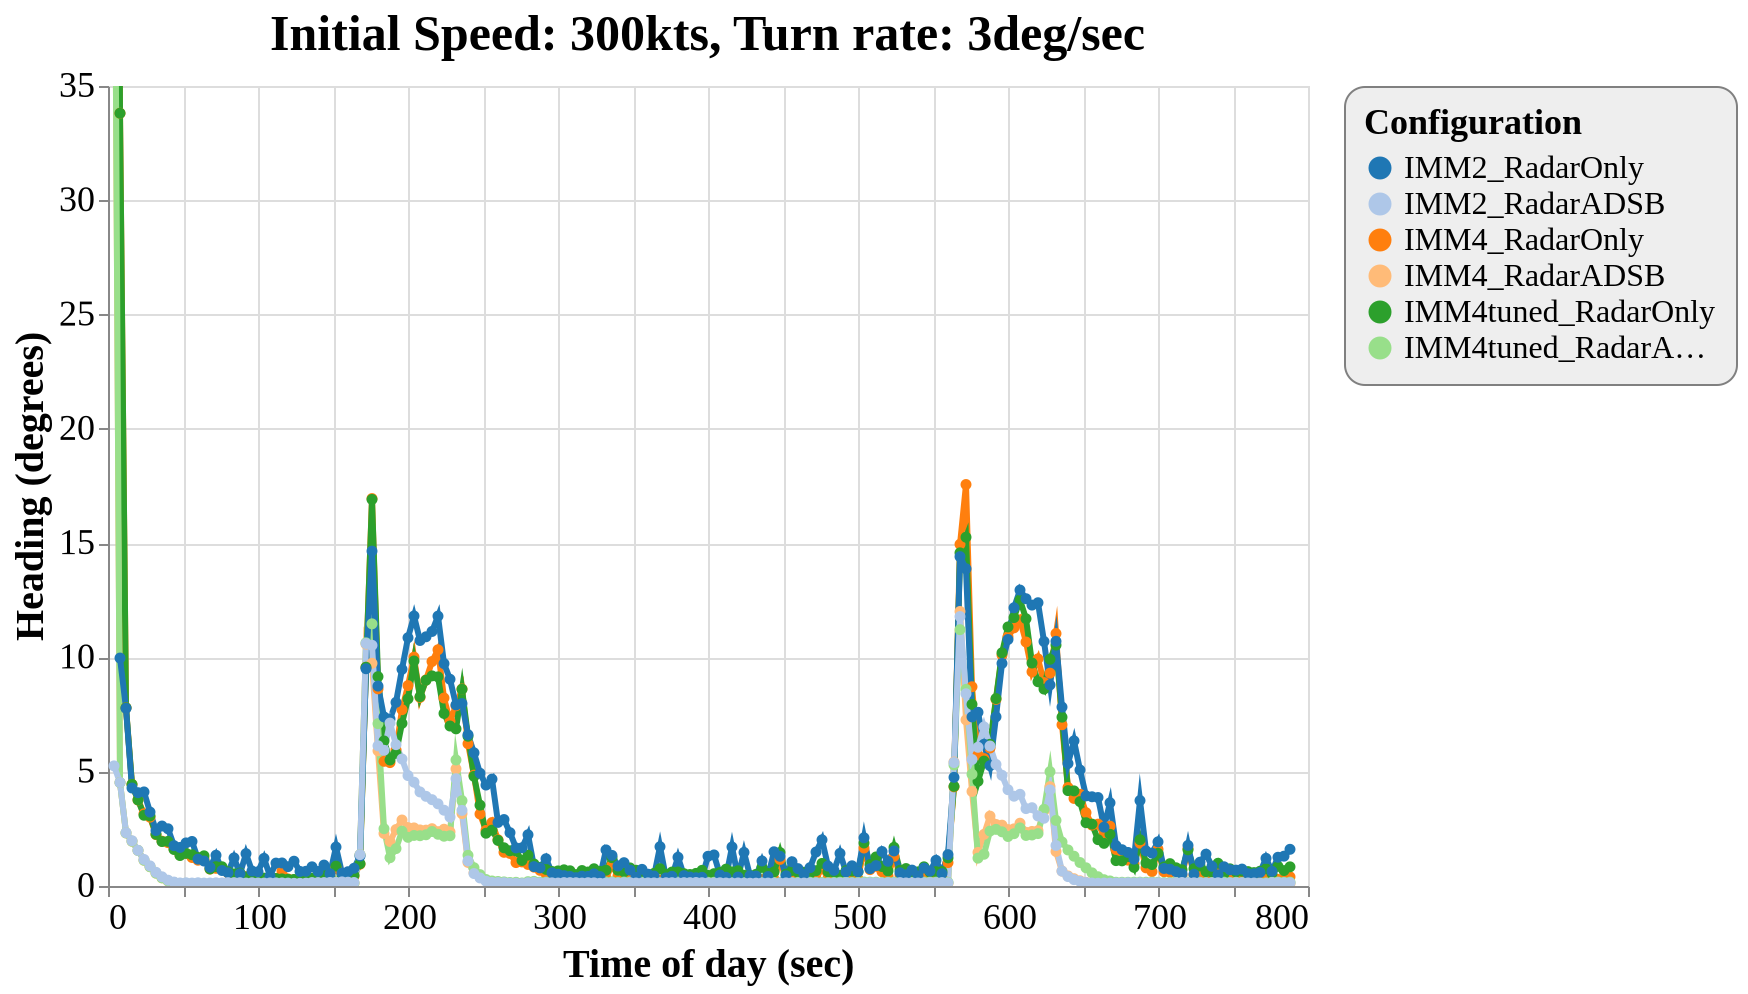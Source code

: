 {
  "config": {
    "view": {
      "continuousWidth": 600,
      "continuousHeight": 400
    },
    "axisX": {
      "labelFontSize": 18,
      "titleFontSize": 20
    },
    "axisY": {
      "labelFontSize": 18,
      "titleFontSize": 20
    },
    "font": "Times New Roman",
    "legend": {
      "cornerRadius": 10,
      "fillColor": "#EEEEEE",
      "labelFontSize": 16,
      "padding": 10,
      "strokeColor": "gray",
      "titleFontSize": 18
    },
    "title": {
      "fontSize": 25
    }
  },
  "data": {
    "name": "data-b3bb2a6fbc331e44620ea2ab712c3820"
  },
  "mark": {
    "type": "line",
    "point": true,
    "strokeWidth": 3
  },
  "encoding": {
    "color": {
      "type": "ordinal",
      "field": "config",
      "scale": {
        "scheme": "category20"
      },
      "sort": [
        "IMM2_RadarOnly",
        "IMM2_RadarADSB",
        "IMM4_RadarOnly",
        "IMM4_RadarADSB",
        "IMM4tuned_RadarOnly",
        "IMM4tuned_RadarADSB"
      ],
      "title": "Configuration"
    },
    "x": {
      "type": "quantitative",
      "field": "time",
      "title": "Time of day (sec)"
    },
    "y": {
      "type": "quantitative",
      "field": "rmse_hdg",
      "scale": {
        "domain": [
          0,
          35
        ],
        "zero": false
      },
      "title": "Heading (degrees)"
    }
  },
  "selection": {
    "selector053": {
      "type": "interval",
      "bind": "scales",
      "encodings": [
        "x",
        "y"
      ]
    }
  },
  "title": "Initial Speed: 300kts, Turn rate: 3deg/sec",
  "$schema": "https://vega.github.io/schema/vega-lite/v4.8.1.json",
  "datasets": {
    "data-b3bb2a6fbc331e44620ea2ab712c3820": [
      {
        "scenario": "turns_new_13",
        "config": "IMM4_RadarOnly",
        "time": 4,
        "rmse_hdg": 90.0,
        "rmse_tr": 0.0,
        "p_uni": 0.0,
        "p_turn": 0.0
      },
      {
        "scenario": "turns_new_13",
        "config": "IMM4_RadarOnly",
        "time": 8,
        "rmse_hdg": 33.80847260029972,
        "rmse_tr": 0.0,
        "p_uni": 0.8410608695652174,
        "p_turn": 0.0095304347826086
      },
      {
        "scenario": "turns_new_13",
        "config": "IMM4_RadarOnly",
        "time": 12,
        "rmse_hdg": 7.797612271898183,
        "rmse_tr": 8.017837257372731e-05,
        "p_uni": 0.944925,
        "p_turn": 0.0187125
      },
      {
        "scenario": "turns_new_13",
        "config": "IMM4_RadarOnly",
        "time": 16,
        "rmse_hdg": 4.444804082671511,
        "rmse_tr": 0.0033670866824708,
        "p_uni": 0.928060606060606,
        "p_turn": 0.0250090909090909
      },
      {
        "scenario": "turns_new_13",
        "config": "IMM4_RadarOnly",
        "time": 20,
        "rmse_hdg": 3.763865621350532,
        "rmse_tr": 0.0086443360331806,
        "p_uni": 0.8950350649350649,
        "p_turn": 0.0349350649350649
      },
      {
        "scenario": "turns_new_13",
        "config": "IMM4_RadarOnly",
        "time": 24,
        "rmse_hdg": 3.161516172193693,
        "rmse_tr": 0.0228902617832789,
        "p_uni": 0.8498929577464789,
        "p_turn": 0.0500169014084507
      },
      {
        "scenario": "turns_new_13",
        "config": "IMM4_RadarOnly",
        "time": 28,
        "rmse_hdg": 3.0107609384624734,
        "rmse_tr": 0.0454502160925241,
        "p_uni": 0.8628985714285715,
        "p_turn": 0.0457142857142857
      },
      {
        "scenario": "turns_new_13",
        "config": "IMM4_RadarOnly",
        "time": 32,
        "rmse_hdg": 2.248291017639843,
        "rmse_tr": 0.0256015109146142,
        "p_uni": 0.8824875,
        "p_turn": 0.0397555555555555
      },
      {
        "scenario": "turns_new_13",
        "config": "IMM4_RadarOnly",
        "time": 36,
        "rmse_hdg": 1.9612647501777651,
        "rmse_tr": 0.0221909401803293,
        "p_uni": 0.8875811594202898,
        "p_turn": 0.0393536231884057
      },
      {
        "scenario": "turns_new_13",
        "config": "IMM4_RadarOnly",
        "time": 40,
        "rmse_hdg": 1.8981927237344356,
        "rmse_tr": 0.0220334397167901,
        "p_uni": 0.8746246575342466,
        "p_turn": 0.0362808219178082
      },
      {
        "scenario": "turns_new_13",
        "config": "IMM4_RadarOnly",
        "time": 44,
        "rmse_hdg": 1.6212744943147344,
        "rmse_tr": 0.0183762208562518,
        "p_uni": 0.8712366197183098,
        "p_turn": 0.0400535211267605
      },
      {
        "scenario": "turns_new_13",
        "config": "IMM4_RadarOnly",
        "time": 48,
        "rmse_hdg": 1.3551524003480246,
        "rmse_tr": 0.0164214390956405,
        "p_uni": 0.9017,
        "p_turn": 0.0310492957746478
      },
      {
        "scenario": "turns_new_13",
        "config": "IMM4_RadarOnly",
        "time": 52,
        "rmse_hdg": 1.4176292190624904,
        "rmse_tr": 0.0167354475733232,
        "p_uni": 0.8807643835616439,
        "p_turn": 0.0348849315068493
      },
      {
        "scenario": "turns_new_13",
        "config": "IMM4_RadarOnly",
        "time": 56,
        "rmse_hdg": 1.2461888168187742,
        "rmse_tr": 0.0173036446855275,
        "p_uni": 0.8804223880597015,
        "p_turn": 0.0366283582089552
      },
      {
        "scenario": "turns_new_13",
        "config": "IMM4_RadarOnly",
        "time": 60,
        "rmse_hdg": 1.1280883535137365,
        "rmse_tr": 0.0134940007246018,
        "p_uni": 0.9008125,
        "p_turn": 0.0326805555555555
      },
      {
        "scenario": "turns_new_13",
        "config": "IMM4_RadarOnly",
        "time": 64,
        "rmse_hdg": 1.1782264500373296,
        "rmse_tr": 0.0144935027381796,
        "p_uni": 0.8847783783783785,
        "p_turn": 0.0351229729729729
      },
      {
        "scenario": "turns_new_13",
        "config": "IMM4_RadarOnly",
        "time": 68,
        "rmse_hdg": 0.7410531030179529,
        "rmse_tr": 0.0096638733311852,
        "p_uni": 0.906431343283582,
        "p_turn": 0.0301820895522388
      },
      {
        "scenario": "turns_new_13",
        "config": "IMM4_RadarOnly",
        "time": 72,
        "rmse_hdg": 0.7739780545890866,
        "rmse_tr": 0.0102220066664943,
        "p_uni": 0.8991173913043478,
        "p_turn": 0.0314420289855072
      },
      {
        "scenario": "turns_new_13",
        "config": "IMM4_RadarOnly",
        "time": 76,
        "rmse_hdg": 0.7515254756430693,
        "rmse_tr": 0.0110504738800185,
        "p_uni": 0.9143216216216216,
        "p_turn": 0.0248189189189189
      },
      {
        "scenario": "turns_new_13",
        "config": "IMM4_RadarOnly",
        "time": 80,
        "rmse_hdg": 0.5747881597348962,
        "rmse_tr": 0.0068569672596564,
        "p_uni": 0.9276128571428572,
        "p_turn": 0.02204
      },
      {
        "scenario": "turns_new_13",
        "config": "IMM4_RadarOnly",
        "time": 84,
        "rmse_hdg": 0.4960383594582728,
        "rmse_tr": 0.0096752400626687,
        "p_uni": 0.90715,
        "p_turn": 0.0274702702702702
      },
      {
        "scenario": "turns_new_13",
        "config": "IMM4_RadarOnly",
        "time": 88,
        "rmse_hdg": 0.5033090501868605,
        "rmse_tr": 0.0058650782481688,
        "p_uni": 0.92056,
        "p_turn": 0.0243957142857142
      },
      {
        "scenario": "turns_new_13",
        "config": "IMM4_RadarOnly",
        "time": 92,
        "rmse_hdg": 0.4097877833675142,
        "rmse_tr": 0.0293087531924957,
        "p_uni": 0.8987958904109589,
        "p_turn": 0.0358835616438356
      },
      {
        "scenario": "turns_new_13",
        "config": "IMM4_RadarOnly",
        "time": 96,
        "rmse_hdg": 0.3722864786991627,
        "rmse_tr": 0.0224920726775753,
        "p_uni": 0.9206625,
        "p_turn": 0.0247388888888888
      },
      {
        "scenario": "turns_new_13",
        "config": "IMM4_RadarOnly",
        "time": 100,
        "rmse_hdg": 0.3557324672212169,
        "rmse_tr": 0.0220654874248025,
        "p_uni": 0.917025,
        "p_turn": 0.0262970588235294
      },
      {
        "scenario": "turns_new_13",
        "config": "IMM4_RadarOnly",
        "time": 104,
        "rmse_hdg": 0.3303178153762368,
        "rmse_tr": 0.0163872803645534,
        "p_uni": 0.9102676056338028,
        "p_turn": 0.029012676056338
      },
      {
        "scenario": "turns_new_13",
        "config": "IMM4_RadarOnly",
        "time": 108,
        "rmse_hdg": 0.3185863466534189,
        "rmse_tr": 0.0100909086982374,
        "p_uni": 0.9189342465753424,
        "p_turn": 0.0247232876712328
      },
      {
        "scenario": "turns_new_13",
        "config": "IMM4_RadarOnly",
        "time": 112,
        "rmse_hdg": 0.3221056578120301,
        "rmse_tr": 0.0150078198794577,
        "p_uni": 0.9210589041095892,
        "p_turn": 0.0256520547945205
      },
      {
        "scenario": "turns_new_13",
        "config": "IMM4_RadarOnly",
        "time": 116,
        "rmse_hdg": 0.6557373167446152,
        "rmse_tr": 0.0345749310504425,
        "p_uni": 0.8951399999999999,
        "p_turn": 0.0333771428571428
      },
      {
        "scenario": "turns_new_13",
        "config": "IMM4_RadarOnly",
        "time": 120,
        "rmse_hdg": 0.3093886444802604,
        "rmse_tr": 0.0200214984454211,
        "p_uni": 0.9104893333333332,
        "p_turn": 0.0280813333333333
      },
      {
        "scenario": "turns_new_13",
        "config": "IMM4_RadarOnly",
        "time": 124,
        "rmse_hdg": 0.2744543994752214,
        "rmse_tr": 0.010205028598473,
        "p_uni": 0.906024347826087,
        "p_turn": 0.0279573913043478
      },
      {
        "scenario": "turns_new_13",
        "config": "IMM4_RadarOnly",
        "time": 128,
        "rmse_hdg": 0.3335704284993362,
        "rmse_tr": 0.014894153616967,
        "p_uni": 0.887417094017094,
        "p_turn": 0.0350786324786324
      },
      {
        "scenario": "turns_new_13",
        "config": "IMM4_RadarOnly",
        "time": 132,
        "rmse_hdg": 0.3138589460514526,
        "rmse_tr": 0.0098027867516932,
        "p_uni": 0.885496694214876,
        "p_turn": 0.0362743801652892
      },
      {
        "scenario": "turns_new_13",
        "config": "IMM4_RadarOnly",
        "time": 136,
        "rmse_hdg": 0.2960055713084034,
        "rmse_tr": 0.0107881432641451,
        "p_uni": 0.8675078947368421,
        "p_turn": 0.0460859649122807
      },
      {
        "scenario": "turns_new_13",
        "config": "IMM4_RadarOnly",
        "time": 140,
        "rmse_hdg": 0.3208910631042339,
        "rmse_tr": 0.0129827476112412,
        "p_uni": 0.8648628099173553,
        "p_turn": 0.045792561983471
      },
      {
        "scenario": "turns_new_13",
        "config": "IMM4_RadarOnly",
        "time": 144,
        "rmse_hdg": 0.5332822032065961,
        "rmse_tr": 0.0138417663400609,
        "p_uni": 0.8758825688073394,
        "p_turn": 0.04258623853211
      },
      {
        "scenario": "turns_new_13",
        "config": "IMM4_RadarOnly",
        "time": 148,
        "rmse_hdg": 0.3745380635689072,
        "rmse_tr": 0.0100019467131702,
        "p_uni": 0.8733477876106195,
        "p_turn": 0.04259203539823
      },
      {
        "scenario": "turns_new_13",
        "config": "IMM4_RadarOnly",
        "time": 152,
        "rmse_hdg": 0.8039072969868853,
        "rmse_tr": 0.0298529813564368,
        "p_uni": 0.8601033057851241,
        "p_turn": 0.0514884297520661
      },
      {
        "scenario": "turns_new_13",
        "config": "IMM4_RadarOnly",
        "time": 156,
        "rmse_hdg": 0.345594526755094,
        "rmse_tr": 0.0251122862972872,
        "p_uni": 0.8731884615384615,
        "p_turn": 0.0432836538461538
      },
      {
        "scenario": "turns_new_13",
        "config": "IMM4_RadarOnly",
        "time": 160,
        "rmse_hdg": 0.373876849116236,
        "rmse_tr": 0.0167300070410391,
        "p_uni": 0.8639161016949152,
        "p_turn": 0.0432584745762711
      },
      {
        "scenario": "turns_new_13",
        "config": "IMM4_RadarOnly",
        "time": 164,
        "rmse_hdg": 0.4308892505255702,
        "rmse_tr": 0.017154086658159,
        "p_uni": 0.8622554621848739,
        "p_turn": 0.0424151260504201
      },
      {
        "scenario": "turns_new_13",
        "config": "IMM4_RadarOnly",
        "time": 168,
        "rmse_hdg": 0.953689507717072,
        "rmse_tr": 1.4117697157717934,
        "p_uni": 0.8564814814814815,
        "p_turn": 0.0489231481481481
      },
      {
        "scenario": "turns_new_13",
        "config": "IMM4_RadarOnly",
        "time": 172,
        "rmse_hdg": 9.569495125399357,
        "rmse_tr": 2.989969873038969,
        "p_uni": 0.8445521008403362,
        "p_turn": 0.0555277310924369
      },
      {
        "scenario": "turns_new_13",
        "config": "IMM4_RadarOnly",
        "time": 176,
        "rmse_hdg": 16.950256246265326,
        "rmse_tr": 2.8308671414010496,
        "p_uni": 0.4138716981132075,
        "p_turn": 0.3669584905660377
      },
      {
        "scenario": "turns_new_13",
        "config": "IMM4_RadarOnly",
        "time": 180,
        "rmse_hdg": 8.62503704171756,
        "rmse_tr": 2.2291523398327486,
        "p_uni": 0.031050909090909,
        "p_turn": 0.9031445454545456
      },
      {
        "scenario": "turns_new_13",
        "config": "IMM4_RadarOnly",
        "time": 184,
        "rmse_hdg": 5.453626881726298,
        "rmse_tr": 1.5011036088404035,
        "p_uni": 0.0413833333333333,
        "p_turn": 0.9266447368421052
      },
      {
        "scenario": "turns_new_13",
        "config": "IMM4_RadarOnly",
        "time": 188,
        "rmse_hdg": 5.398528256099908,
        "rmse_tr": 0.8557874638441061,
        "p_uni": 0.0745345454545454,
        "p_turn": 0.8734927272727272
      },
      {
        "scenario": "turns_new_13",
        "config": "IMM4_RadarOnly",
        "time": 192,
        "rmse_hdg": 5.9598343985113,
        "rmse_tr": 0.5242798915110679,
        "p_uni": 0.0975294642857142,
        "p_turn": 0.8329473214285714
      },
      {
        "scenario": "turns_new_13",
        "config": "IMM4_RadarOnly",
        "time": 196,
        "rmse_hdg": 7.713418581619169,
        "rmse_tr": 0.4424746415252032,
        "p_uni": 0.1378258928571428,
        "p_turn": 0.7778830357142857
      },
      {
        "scenario": "turns_new_13",
        "config": "IMM4_RadarOnly",
        "time": 200,
        "rmse_hdg": 8.767975701647712,
        "rmse_tr": 0.4309198574137811,
        "p_uni": 0.1286819819819819,
        "p_turn": 0.7894774774774775
      },
      {
        "scenario": "turns_new_13",
        "config": "IMM4_RadarOnly",
        "time": 204,
        "rmse_hdg": 10.012981401052093,
        "rmse_tr": 0.4908543279431324,
        "p_uni": 0.1187201680672268,
        "p_turn": 0.8125193277310925
      },
      {
        "scenario": "turns_new_13",
        "config": "IMM4_RadarOnly",
        "time": 208,
        "rmse_hdg": 8.25120334813245,
        "rmse_tr": 0.4277567938009368,
        "p_uni": 0.1072696428571428,
        "p_turn": 0.827580357142857
      },
      {
        "scenario": "turns_new_13",
        "config": "IMM4_RadarOnly",
        "time": 212,
        "rmse_hdg": 9.014940244134994,
        "rmse_tr": 0.4760259649962902,
        "p_uni": 0.1230090909090909,
        "p_turn": 0.8024675324675324
      },
      {
        "scenario": "turns_new_13",
        "config": "IMM4_RadarOnly",
        "time": 216,
        "rmse_hdg": 9.820591860679988,
        "rmse_tr": 0.3905801291633988,
        "p_uni": 0.1092,
        "p_turn": 0.823372972972973
      },
      {
        "scenario": "turns_new_13",
        "config": "IMM4_RadarOnly",
        "time": 220,
        "rmse_hdg": 10.33538577261829,
        "rmse_tr": 0.3580616231070135,
        "p_uni": 0.0944333333333333,
        "p_turn": 0.843304347826087
      },
      {
        "scenario": "turns_new_13",
        "config": "IMM4_RadarOnly",
        "time": 224,
        "rmse_hdg": 8.224139198675397,
        "rmse_tr": 0.3351086556343793,
        "p_uni": 0.0746837837837837,
        "p_turn": 0.8562378378378379
      },
      {
        "scenario": "turns_new_13",
        "config": "IMM4_RadarOnly",
        "time": 228,
        "rmse_hdg": 7.211612252623661,
        "rmse_tr": 1.7726338086556517,
        "p_uni": 0.0734671232876712,
        "p_turn": 0.8489164383561644
      },
      {
        "scenario": "turns_new_13",
        "config": "IMM4_RadarOnly",
        "time": 232,
        "rmse_hdg": 7.883414670412284,
        "rmse_tr": 2.9843745272344706,
        "p_uni": 0.0971835820895522,
        "p_turn": 0.8260716417910448
      },
      {
        "scenario": "turns_new_13",
        "config": "IMM4_RadarOnly",
        "time": 236,
        "rmse_hdg": 8.61987308491256,
        "rmse_tr": 2.545246881437372,
        "p_uni": 0.178608,
        "p_turn": 0.7072493333333334
      },
      {
        "scenario": "turns_new_13",
        "config": "IMM4_RadarOnly",
        "time": 240,
        "rmse_hdg": 6.224271798394559,
        "rmse_tr": 1.913383786362016,
        "p_uni": 0.3138594202898551,
        "p_turn": 0.5332623188405797
      },
      {
        "scenario": "turns_new_13",
        "config": "IMM4_RadarOnly",
        "time": 244,
        "rmse_hdg": 4.849452693714154,
        "rmse_tr": 1.3975393455233074,
        "p_uni": 0.4140814285714286,
        "p_turn": 0.4241014285714286
      },
      {
        "scenario": "turns_new_13",
        "config": "IMM4_RadarOnly",
        "time": 248,
        "rmse_hdg": 3.1499661373841263,
        "rmse_tr": 1.0579128155004078,
        "p_uni": 0.5505693333333334,
        "p_turn": 0.2634853333333333
      },
      {
        "scenario": "turns_new_13",
        "config": "IMM4_RadarOnly",
        "time": 252,
        "rmse_hdg": 2.4302520445418816,
        "rmse_tr": 0.8114882839573224,
        "p_uni": 0.659025,
        "p_turn": 0.1866235294117647
      },
      {
        "scenario": "turns_new_13",
        "config": "IMM4_RadarOnly",
        "time": 256,
        "rmse_hdg": 2.7763105013668805,
        "rmse_tr": 0.6526414072602107,
        "p_uni": 0.7166014705882353,
        "p_turn": 0.1265044117647058
      },
      {
        "scenario": "turns_new_13",
        "config": "IMM4_RadarOnly",
        "time": 260,
        "rmse_hdg": 2.022562730794771,
        "rmse_tr": 0.4986040390430065,
        "p_uni": 0.7945800000000001,
        "p_turn": 0.07220375
      },
      {
        "scenario": "turns_new_13",
        "config": "IMM4_RadarOnly",
        "time": 264,
        "rmse_hdg": 1.473705857769411,
        "rmse_tr": 0.3914699132565293,
        "p_uni": 0.8183253731343284,
        "p_turn": 0.0633447761194029
      },
      {
        "scenario": "turns_new_13",
        "config": "IMM4_RadarOnly",
        "time": 268,
        "rmse_hdg": 1.4236909392178363,
        "rmse_tr": 0.3088672778758957,
        "p_uni": 0.8423041095890411,
        "p_turn": 0.0502986301369863
      },
      {
        "scenario": "turns_new_13",
        "config": "IMM4_RadarOnly",
        "time": 272,
        "rmse_hdg": 1.0243573595186388,
        "rmse_tr": 0.2411047421073809,
        "p_uni": 0.8681599999999999,
        "p_turn": 0.0369506666666666
      },
      {
        "scenario": "turns_new_13",
        "config": "IMM4_RadarOnly",
        "time": 276,
        "rmse_hdg": 1.053083602866772,
        "rmse_tr": 0.1923038659665261,
        "p_uni": 0.8816477611940299,
        "p_turn": 0.031510447761194
      },
      {
        "scenario": "turns_new_13",
        "config": "IMM4_RadarOnly",
        "time": 280,
        "rmse_hdg": 0.9424515185752887,
        "rmse_tr": 0.1509714547029839,
        "p_uni": 0.8831378378378378,
        "p_turn": 0.0344797297297297
      },
      {
        "scenario": "turns_new_13",
        "config": "IMM4_RadarOnly",
        "time": 284,
        "rmse_hdg": 0.8245393971128959,
        "rmse_tr": 0.1132214061544644,
        "p_uni": 0.9040304347826088,
        "p_turn": 0.0286420289855072
      },
      {
        "scenario": "turns_new_13",
        "config": "IMM4_RadarOnly",
        "time": 288,
        "rmse_hdg": 0.6850707392731183,
        "rmse_tr": 0.0909905587455199,
        "p_uni": 0.9067,
        "p_turn": 0.0273438356164383
      },
      {
        "scenario": "turns_new_13",
        "config": "IMM4_RadarOnly",
        "time": 292,
        "rmse_hdg": 0.5285304574425628,
        "rmse_tr": 0.0738380218601651,
        "p_uni": 0.8991916666666666,
        "p_turn": 0.0314
      },
      {
        "scenario": "turns_new_13",
        "config": "IMM4_RadarOnly",
        "time": 296,
        "rmse_hdg": 0.4512982929878334,
        "rmse_tr": 0.0560204093938692,
        "p_uni": 0.9133850746268656,
        "p_turn": 0.0247925373134328
      },
      {
        "scenario": "turns_new_13",
        "config": "IMM4_RadarOnly",
        "time": 300,
        "rmse_hdg": 0.4154888517343049,
        "rmse_tr": 0.0446830370813903,
        "p_uni": 0.9102323943661972,
        "p_turn": 0.0272788732394366
      },
      {
        "scenario": "turns_new_13",
        "config": "IMM4_RadarOnly",
        "time": 304,
        "rmse_hdg": 0.3313174201226277,
        "rmse_tr": 0.0367800608579204,
        "p_uni": 0.9052424657534248,
        "p_turn": 0.0300273972602739
      },
      {
        "scenario": "turns_new_13",
        "config": "IMM4_RadarOnly",
        "time": 308,
        "rmse_hdg": 0.2651468595757055,
        "rmse_tr": 0.0294127474793789,
        "p_uni": 0.9021028571428572,
        "p_turn": 0.0320757142857142
      },
      {
        "scenario": "turns_new_13",
        "config": "IMM4_RadarOnly",
        "time": 312,
        "rmse_hdg": 0.2695639179904332,
        "rmse_tr": 0.0224177352322034,
        "p_uni": 0.9197647058823528,
        "p_turn": 0.0248147058823529
      },
      {
        "scenario": "turns_new_13",
        "config": "IMM4_RadarOnly",
        "time": 316,
        "rmse_hdg": 0.2978413326915171,
        "rmse_tr": 0.0202625903469316,
        "p_uni": 0.9061054054054054,
        "p_turn": 0.0281837837837837
      },
      {
        "scenario": "turns_new_13",
        "config": "IMM4_RadarOnly",
        "time": 320,
        "rmse_hdg": 0.323535720313601,
        "rmse_tr": 0.0131269166992476,
        "p_uni": 0.9229695652173912,
        "p_turn": 0.0222086956521739
      },
      {
        "scenario": "turns_new_13",
        "config": "IMM4_RadarOnly",
        "time": 324,
        "rmse_hdg": 0.3783975716389052,
        "rmse_tr": 0.0135584383319023,
        "p_uni": 0.9051097222222224,
        "p_turn": 0.0299624999999999
      },
      {
        "scenario": "turns_new_13",
        "config": "IMM4_RadarOnly",
        "time": 328,
        "rmse_hdg": 0.3113778482544347,
        "rmse_tr": 0.0110998025405119,
        "p_uni": 0.9083424657534246,
        "p_turn": 0.0293739726027397
      },
      {
        "scenario": "turns_new_13",
        "config": "IMM4_RadarOnly",
        "time": 332,
        "rmse_hdg": 0.348840937964571,
        "rmse_tr": 0.0107474116485252,
        "p_uni": 0.9074885714285714,
        "p_turn": 0.0290528571428571
      },
      {
        "scenario": "turns_new_13",
        "config": "IMM4_RadarOnly",
        "time": 336,
        "rmse_hdg": 0.9210410776217672,
        "rmse_tr": 0.0441830928573865,
        "p_uni": 0.9049944444444444,
        "p_turn": 0.0311569444444444
      },
      {
        "scenario": "turns_new_13",
        "config": "IMM4_RadarOnly",
        "time": 340,
        "rmse_hdg": 0.4358409720771731,
        "rmse_tr": 0.0348302691212517,
        "p_uni": 0.9072794117647058,
        "p_turn": 0.0315867647058823
      },
      {
        "scenario": "turns_new_13",
        "config": "IMM4_RadarOnly",
        "time": 344,
        "rmse_hdg": 0.3157038468548003,
        "rmse_tr": 0.030999679597298,
        "p_uni": 0.9054148648648648,
        "p_turn": 0.0289094594594594
      },
      {
        "scenario": "turns_new_13",
        "config": "IMM4_RadarOnly",
        "time": 348,
        "rmse_hdg": 0.2924832967422953,
        "rmse_tr": 0.0194931587854975,
        "p_uni": 0.9127056338028168,
        "p_turn": 0.0271281690140845
      },
      {
        "scenario": "turns_new_13",
        "config": "IMM4_RadarOnly",
        "time": 352,
        "rmse_hdg": 0.2724381309788855,
        "rmse_tr": 0.0142876485612031,
        "p_uni": 0.9022619718309858,
        "p_turn": 0.0320436619718309
      },
      {
        "scenario": "turns_new_13",
        "config": "IMM4_RadarOnly",
        "time": 356,
        "rmse_hdg": 0.2926984257235605,
        "rmse_tr": 0.0178564708896125,
        "p_uni": 0.9239684210526315,
        "p_turn": 0.0238421052631578
      },
      {
        "scenario": "turns_new_13",
        "config": "IMM4_RadarOnly",
        "time": 360,
        "rmse_hdg": 0.2519697053107085,
        "rmse_tr": 0.011298373309314,
        "p_uni": 0.9186971830985916,
        "p_turn": 0.0239718309859154
      },
      {
        "scenario": "turns_new_13",
        "config": "IMM4_RadarOnly",
        "time": 364,
        "rmse_hdg": 0.2559792025002697,
        "rmse_tr": 0.0100485581615852,
        "p_uni": 0.9170267605633804,
        "p_turn": 0.026156338028169
      },
      {
        "scenario": "turns_new_13",
        "config": "IMM4_RadarOnly",
        "time": 368,
        "rmse_hdg": 0.259972164501874,
        "rmse_tr": 0.0124065241750162,
        "p_uni": 0.9070907894736844,
        "p_turn": 0.0314328947368421
      },
      {
        "scenario": "turns_new_13",
        "config": "IMM4_RadarOnly",
        "time": 372,
        "rmse_hdg": 0.2722956619857041,
        "rmse_tr": 0.009893000013917,
        "p_uni": 0.917163768115942,
        "p_turn": 0.0257869565217391
      },
      {
        "scenario": "turns_new_13",
        "config": "IMM4_RadarOnly",
        "time": 376,
        "rmse_hdg": 0.2908462640223788,
        "rmse_tr": 0.0089551149912796,
        "p_uni": 0.9184140845070424,
        "p_turn": 0.0277845070422535
      },
      {
        "scenario": "turns_new_13",
        "config": "IMM4_RadarOnly",
        "time": 380,
        "rmse_hdg": 0.3124544411234691,
        "rmse_tr": 0.0109572464606761,
        "p_uni": 0.9154444444444444,
        "p_turn": 0.0283097222222222
      },
      {
        "scenario": "turns_new_13",
        "config": "IMM4_RadarOnly",
        "time": 384,
        "rmse_hdg": 0.3096345094006256,
        "rmse_tr": 0.0079344928300798,
        "p_uni": 0.9272882352941176,
        "p_turn": 0.0231691176470588
      },
      {
        "scenario": "turns_new_13",
        "config": "IMM4_RadarOnly",
        "time": 388,
        "rmse_hdg": 0.3065919905161389,
        "rmse_tr": 0.0072378136164138,
        "p_uni": 0.9205756756756758,
        "p_turn": 0.0247162162162162
      },
      {
        "scenario": "turns_new_13",
        "config": "IMM4_RadarOnly",
        "time": 392,
        "rmse_hdg": 0.2657463579441228,
        "rmse_tr": 0.0071307605820749,
        "p_uni": 0.913311267605634,
        "p_turn": 0.0274873239436619
      },
      {
        "scenario": "turns_new_13",
        "config": "IMM4_RadarOnly",
        "time": 396,
        "rmse_hdg": 0.2921252177699553,
        "rmse_tr": 0.009275505377067,
        "p_uni": 0.9108357142857144,
        "p_turn": 0.0265357142857142
      },
      {
        "scenario": "turns_new_13",
        "config": "IMM4_RadarOnly",
        "time": 400,
        "rmse_hdg": 0.2868185225275114,
        "rmse_tr": 0.0106190229611131,
        "p_uni": 0.905608108108108,
        "p_turn": 0.0315878378378378
      },
      {
        "scenario": "turns_new_13",
        "config": "IMM4_RadarOnly",
        "time": 404,
        "rmse_hdg": 0.3028516429657593,
        "rmse_tr": 0.0112687490824116,
        "p_uni": 0.9180985294117648,
        "p_turn": 0.026385294117647
      },
      {
        "scenario": "turns_new_13",
        "config": "IMM4_RadarOnly",
        "time": 408,
        "rmse_hdg": 0.3186691073825621,
        "rmse_tr": 0.0105002447061432,
        "p_uni": 0.905136111111111,
        "p_turn": 0.0293055555555555
      },
      {
        "scenario": "turns_new_13",
        "config": "IMM4_RadarOnly",
        "time": 412,
        "rmse_hdg": 0.2935871609124486,
        "rmse_tr": 0.0089802194909291,
        "p_uni": 0.906359210526316,
        "p_turn": 0.026275
      },
      {
        "scenario": "turns_new_13",
        "config": "IMM4_RadarOnly",
        "time": 416,
        "rmse_hdg": 0.3391008610124655,
        "rmse_tr": 0.0068843366353695,
        "p_uni": 0.9165833333333334,
        "p_turn": 0.024910606060606
      },
      {
        "scenario": "turns_new_13",
        "config": "IMM4_RadarOnly",
        "time": 420,
        "rmse_hdg": 0.2724439654052106,
        "rmse_tr": 0.0072080312350678,
        "p_uni": 0.9108328571428572,
        "p_turn": 0.02758
      },
      {
        "scenario": "turns_new_13",
        "config": "IMM4_RadarOnly",
        "time": 424,
        "rmse_hdg": 0.2679992744600463,
        "rmse_tr": 0.0076747964142379,
        "p_uni": 0.9102041666666668,
        "p_turn": 0.0288791666666666
      },
      {
        "scenario": "turns_new_13",
        "config": "IMM4_RadarOnly",
        "time": 428,
        "rmse_hdg": 0.2963375474505124,
        "rmse_tr": 0.0065852052007687,
        "p_uni": 0.9203463768115944,
        "p_turn": 0.0246797101449275
      },
      {
        "scenario": "turns_new_13",
        "config": "IMM4_RadarOnly",
        "time": 432,
        "rmse_hdg": 0.3007723391537205,
        "rmse_tr": 0.0048766928684645,
        "p_uni": 0.9277706666666669,
        "p_turn": 0.0228319999999999
      },
      {
        "scenario": "turns_new_13",
        "config": "IMM4_RadarOnly",
        "time": 436,
        "rmse_hdg": 0.2806974256670671,
        "rmse_tr": 0.0143101727724063,
        "p_uni": 0.9077223880597016,
        "p_turn": 0.0315492537313432
      },
      {
        "scenario": "turns_new_13",
        "config": "IMM4_RadarOnly",
        "time": 440,
        "rmse_hdg": 0.303980262517156,
        "rmse_tr": 0.0114035374628518,
        "p_uni": 0.9204493333333332,
        "p_turn": 0.0271013333333333
      },
      {
        "scenario": "turns_new_13",
        "config": "IMM4_RadarOnly",
        "time": 444,
        "rmse_hdg": 0.2980305726300964,
        "rmse_tr": 0.009867271940894,
        "p_uni": 0.9034916666666668,
        "p_turn": 0.0307263888888888
      },
      {
        "scenario": "turns_new_13",
        "config": "IMM4_RadarOnly",
        "time": 448,
        "rmse_hdg": 1.1630482578122037,
        "rmse_tr": 0.0476516034620032,
        "p_uni": 0.897734375,
        "p_turn": 0.0375703125
      },
      {
        "scenario": "turns_new_13",
        "config": "IMM4_RadarOnly",
        "time": 452,
        "rmse_hdg": 0.3031008575872572,
        "rmse_tr": 0.0211209688384629,
        "p_uni": 0.9222831168831168,
        "p_turn": 0.0243428571428571
      },
      {
        "scenario": "turns_new_13",
        "config": "IMM4_RadarOnly",
        "time": 456,
        "rmse_hdg": 0.4336619266971285,
        "rmse_tr": 0.0113255169124121,
        "p_uni": 0.9055653333333332,
        "p_turn": 0.0310653333333333
      },
      {
        "scenario": "turns_new_13",
        "config": "IMM4_RadarOnly",
        "time": 460,
        "rmse_hdg": 0.3868975392560096,
        "rmse_tr": 0.0223464630705779,
        "p_uni": 0.9175352941176472,
        "p_turn": 0.0262897058823529
      },
      {
        "scenario": "turns_new_13",
        "config": "IMM4_RadarOnly",
        "time": 464,
        "rmse_hdg": 0.3821576172791074,
        "rmse_tr": 0.0119194169320483,
        "p_uni": 0.9166458333333332,
        "p_turn": 0.0264597222222222
      },
      {
        "scenario": "turns_new_13",
        "config": "IMM4_RadarOnly",
        "time": 468,
        "rmse_hdg": 0.369240241799813,
        "rmse_tr": 0.0103102688537019,
        "p_uni": 0.9244246575342466,
        "p_turn": 0.0241479452054794
      },
      {
        "scenario": "turns_new_13",
        "config": "IMM4_RadarOnly",
        "time": 472,
        "rmse_hdg": 0.3158881037925433,
        "rmse_tr": 0.0124226903404261,
        "p_uni": 0.913920588235294,
        "p_turn": 0.0293132352941176
      },
      {
        "scenario": "turns_new_13",
        "config": "IMM4_RadarOnly",
        "time": 476,
        "rmse_hdg": 0.7949273296720035,
        "rmse_tr": 0.0375118503798322,
        "p_uni": 0.903954054054054,
        "p_turn": 0.0311202702702702
      },
      {
        "scenario": "turns_new_13",
        "config": "IMM4_RadarOnly",
        "time": 480,
        "rmse_hdg": 0.3383045964807442,
        "rmse_tr": 0.0298447280791373,
        "p_uni": 0.910945588235294,
        "p_turn": 0.0269720588235294
      },
      {
        "scenario": "turns_new_13",
        "config": "IMM4_RadarOnly",
        "time": 484,
        "rmse_hdg": 0.287670239452513,
        "rmse_tr": 0.023815710267711,
        "p_uni": 0.9150291666666666,
        "p_turn": 0.0268083333333333
      },
      {
        "scenario": "turns_new_13",
        "config": "IMM4_RadarOnly",
        "time": 488,
        "rmse_hdg": 0.3100610227646127,
        "rmse_tr": 0.0163369503257476,
        "p_uni": 0.9105148648648648,
        "p_turn": 0.0287472972972972
      },
      {
        "scenario": "turns_new_13",
        "config": "IMM4_RadarOnly",
        "time": 492,
        "rmse_hdg": 0.2886820282470574,
        "rmse_tr": 0.0177480711586004,
        "p_uni": 0.9107253731343284,
        "p_turn": 0.030210447761194
      },
      {
        "scenario": "turns_new_13",
        "config": "IMM4_RadarOnly",
        "time": 496,
        "rmse_hdg": 0.3974542275705423,
        "rmse_tr": 0.0140090479568575,
        "p_uni": 0.9129931506849316,
        "p_turn": 0.0285780821917808
      },
      {
        "scenario": "turns_new_13",
        "config": "IMM4_RadarOnly",
        "time": 500,
        "rmse_hdg": 0.3091160020165614,
        "rmse_tr": 0.0114114451793399,
        "p_uni": 0.8999864864864865,
        "p_turn": 0.03395
      },
      {
        "scenario": "turns_new_13",
        "config": "IMM4_RadarOnly",
        "time": 504,
        "rmse_hdg": 1.6624286493213798,
        "rmse_tr": 0.0664803889329481,
        "p_uni": 0.8876183098591549,
        "p_turn": 0.0411887323943662
      },
      {
        "scenario": "turns_new_13",
        "config": "IMM4_RadarOnly",
        "time": 508,
        "rmse_hdg": 0.7157991989033553,
        "rmse_tr": 0.0406329308380917,
        "p_uni": 0.9079945205479452,
        "p_turn": 0.0275013698630137
      },
      {
        "scenario": "turns_new_13",
        "config": "IMM4_RadarOnly",
        "time": 512,
        "rmse_hdg": 0.8599028298083076,
        "rmse_tr": 0.0459190577322063,
        "p_uni": 0.8918863013698629,
        "p_turn": 0.0346986301369863
      },
      {
        "scenario": "turns_new_13",
        "config": "IMM4_RadarOnly",
        "time": 516,
        "rmse_hdg": 0.6231476899405657,
        "rmse_tr": 0.0310957660569195,
        "p_uni": 0.9108695652173914,
        "p_turn": 0.0291927536231884
      },
      {
        "scenario": "turns_new_13",
        "config": "IMM4_RadarOnly",
        "time": 520,
        "rmse_hdg": 0.4318358389258833,
        "rmse_tr": 0.0139328133437304,
        "p_uni": 0.9118671232876712,
        "p_turn": 0.0297328767123287
      },
      {
        "scenario": "turns_new_13",
        "config": "IMM4_RadarOnly",
        "time": 524,
        "rmse_hdg": 1.29533145645798,
        "rmse_tr": 0.0297184072814019,
        "p_uni": 0.879389552238806,
        "p_turn": 0.0412671641791044
      },
      {
        "scenario": "turns_new_13",
        "config": "IMM4_RadarOnly",
        "time": 528,
        "rmse_hdg": 0.4801750888395074,
        "rmse_tr": 0.0230050939538635,
        "p_uni": 0.9210304347826088,
        "p_turn": 0.0249565217391304
      },
      {
        "scenario": "turns_new_13",
        "config": "IMM4_RadarOnly",
        "time": 532,
        "rmse_hdg": 0.607448064187324,
        "rmse_tr": 0.0184990299634613,
        "p_uni": 0.9202890410958904,
        "p_turn": 0.0261506849315068
      },
      {
        "scenario": "turns_new_13",
        "config": "IMM4_RadarOnly",
        "time": 536,
        "rmse_hdg": 0.4172546831231922,
        "rmse_tr": 0.018191162204569,
        "p_uni": 0.9215338235294116,
        "p_turn": 0.0255999999999999
      },
      {
        "scenario": "turns_new_13",
        "config": "IMM4_RadarOnly",
        "time": 540,
        "rmse_hdg": 0.3668464471539462,
        "rmse_tr": 0.0103959443002902,
        "p_uni": 0.9200157894736842,
        "p_turn": 0.0265092105263157
      },
      {
        "scenario": "turns_new_13",
        "config": "IMM4_RadarOnly",
        "time": 544,
        "rmse_hdg": 0.5466421563132721,
        "rmse_tr": 0.0082052081738655,
        "p_uni": 0.8917029411764706,
        "p_turn": 0.0344867647058823
      },
      {
        "scenario": "turns_new_13",
        "config": "IMM4_RadarOnly",
        "time": 548,
        "rmse_hdg": 0.4380983188581088,
        "rmse_tr": 0.0119333020840895,
        "p_uni": 0.9012369863013698,
        "p_turn": 0.029531506849315
      },
      {
        "scenario": "turns_new_13",
        "config": "IMM4_RadarOnly",
        "time": 552,
        "rmse_hdg": 0.3669785272146296,
        "rmse_tr": 0.0105592960179344,
        "p_uni": 0.8987760563380282,
        "p_turn": 0.0304436619718309
      },
      {
        "scenario": "turns_new_13",
        "config": "IMM4_RadarOnly",
        "time": 556,
        "rmse_hdg": 0.3446737587922815,
        "rmse_tr": 0.0095656022428625,
        "p_uni": 0.908768656716418,
        "p_turn": 0.0289059701492537
      },
      {
        "scenario": "turns_new_13",
        "config": "IMM4_RadarOnly",
        "time": 560,
        "rmse_hdg": 1.022590606888102,
        "rmse_tr": 0.0177660302539964,
        "p_uni": 0.9191887323943662,
        "p_turn": 0.0289169014084507
      },
      {
        "scenario": "turns_new_13",
        "config": "IMM4_RadarOnly",
        "time": 564,
        "rmse_hdg": 4.337795427818145,
        "rmse_tr": 2.5445328237877645,
        "p_uni": 0.902376,
        "p_turn": 0.0340013333333333
      },
      {
        "scenario": "turns_new_13",
        "config": "IMM4_RadarOnly",
        "time": 568,
        "rmse_hdg": 14.9496642503135,
        "rmse_tr": 2.980458864486901,
        "p_uni": 0.816127536231884,
        "p_turn": 0.0654623188405797
      },
      {
        "scenario": "turns_new_13",
        "config": "IMM4_RadarOnly",
        "time": 572,
        "rmse_hdg": 17.564937699901716,
        "rmse_tr": 2.749307806937178,
        "p_uni": 0.23154,
        "p_turn": 0.3659728571428571
      },
      {
        "scenario": "turns_new_13",
        "config": "IMM4_RadarOnly",
        "time": 576,
        "rmse_hdg": 8.71705811824433,
        "rmse_tr": 2.2447824160355645,
        "p_uni": 0.032872602739726,
        "p_turn": 0.7758493150684932
      },
      {
        "scenario": "turns_new_13",
        "config": "IMM4_RadarOnly",
        "time": 580,
        "rmse_hdg": 5.73812827717315,
        "rmse_tr": 1.637304488103757,
        "p_uni": 0.045010294117647,
        "p_turn": 0.9126441176470588
      },
      {
        "scenario": "turns_new_13",
        "config": "IMM4_RadarOnly",
        "time": 584,
        "rmse_hdg": 5.574698208525136,
        "rmse_tr": 1.2553709985498311,
        "p_uni": 0.0659706666666666,
        "p_turn": 0.8865146666666668
      },
      {
        "scenario": "turns_new_13",
        "config": "IMM4_RadarOnly",
        "time": 588,
        "rmse_hdg": 6.038028284421352,
        "rmse_tr": 0.9395163205223088,
        "p_uni": 0.0680666666666666,
        "p_turn": 0.8683972222222223
      },
      {
        "scenario": "turns_new_13",
        "config": "IMM4_RadarOnly",
        "time": 592,
        "rmse_hdg": 8.163454959800683,
        "rmse_tr": 0.7741309982812986,
        "p_uni": 0.0739208333333333,
        "p_turn": 0.8733861111111111
      },
      {
        "scenario": "turns_new_13",
        "config": "IMM4_RadarOnly",
        "time": 596,
        "rmse_hdg": 10.105674124068452,
        "rmse_tr": 0.6333363003439273,
        "p_uni": 0.063264,
        "p_turn": 0.8875133333333334
      },
      {
        "scenario": "turns_new_13",
        "config": "IMM4_RadarOnly",
        "time": 600,
        "rmse_hdg": 10.904967208994886,
        "rmse_tr": 0.5221663002096428,
        "p_uni": 0.0650059701492537,
        "p_turn": 0.8833552238805971
      },
      {
        "scenario": "turns_new_13",
        "config": "IMM4_RadarOnly",
        "time": 604,
        "rmse_hdg": 11.29379355969703,
        "rmse_tr": 0.4425656453063267,
        "p_uni": 0.0677216216216216,
        "p_turn": 0.8872162162162162
      },
      {
        "scenario": "turns_new_13",
        "config": "IMM4_RadarOnly",
        "time": 608,
        "rmse_hdg": 11.643867731278704,
        "rmse_tr": 0.362183965685948,
        "p_uni": 0.0708918918918918,
        "p_turn": 0.882127027027027
      },
      {
        "scenario": "turns_new_13",
        "config": "IMM4_RadarOnly",
        "time": 612,
        "rmse_hdg": 10.67536396840348,
        "rmse_tr": 0.3418054034137215,
        "p_uni": 0.0863239436619718,
        "p_turn": 0.8617140845070422
      },
      {
        "scenario": "turns_new_13",
        "config": "IMM4_RadarOnly",
        "time": 616,
        "rmse_hdg": 9.373103268585677,
        "rmse_tr": 0.3478653647605637,
        "p_uni": 0.0764771428571428,
        "p_turn": 0.8792371428571428
      },
      {
        "scenario": "turns_new_13",
        "config": "IMM4_RadarOnly",
        "time": 620,
        "rmse_hdg": 9.937527942091998,
        "rmse_tr": 0.3767446701399679,
        "p_uni": 0.0909915492957746,
        "p_turn": 0.8542633802816901
      },
      {
        "scenario": "turns_new_13",
        "config": "IMM4_RadarOnly",
        "time": 624,
        "rmse_hdg": 8.900901270063626,
        "rmse_tr": 2.7129432789467987,
        "p_uni": 0.117627536231884,
        "p_turn": 0.8158985507246377
      },
      {
        "scenario": "turns_new_13",
        "config": "IMM4_RadarOnly",
        "time": 628,
        "rmse_hdg": 9.310437019818137,
        "rmse_tr": 2.94509044116928,
        "p_uni": 0.1501916666666666,
        "p_turn": 0.7576972222222222
      },
      {
        "scenario": "turns_new_13",
        "config": "IMM4_RadarOnly",
        "time": 632,
        "rmse_hdg": 11.045229612058709,
        "rmse_tr": 2.4275034063015517,
        "p_uni": 0.2594366197183099,
        "p_turn": 0.6137394366197183
      },
      {
        "scenario": "turns_new_13",
        "config": "IMM4_RadarOnly",
        "time": 636,
        "rmse_hdg": 7.054144220593417,
        "rmse_tr": 1.7769005421169026,
        "p_uni": 0.3926397260273973,
        "p_turn": 0.451072602739726
      },
      {
        "scenario": "turns_new_13",
        "config": "IMM4_RadarOnly",
        "time": 640,
        "rmse_hdg": 4.308765175004706,
        "rmse_tr": 1.3479990801678363,
        "p_uni": 0.4977426666666666,
        "p_turn": 0.3314213333333333
      },
      {
        "scenario": "turns_new_13",
        "config": "IMM4_RadarOnly",
        "time": 644,
        "rmse_hdg": 3.830318524613847,
        "rmse_tr": 1.0493243360885576,
        "p_uni": 0.5749892307692307,
        "p_turn": 0.256203076923077
      },
      {
        "scenario": "turns_new_13",
        "config": "IMM4_RadarOnly",
        "time": 648,
        "rmse_hdg": 4.0111984690232845,
        "rmse_tr": 0.8407765891690472,
        "p_uni": 0.6829434210526316,
        "p_turn": 0.1645092105263158
      },
      {
        "scenario": "turns_new_13",
        "config": "IMM4_RadarOnly",
        "time": 652,
        "rmse_hdg": 3.20810766566843,
        "rmse_tr": 0.6334835725670626,
        "p_uni": 0.7461808219178082,
        "p_turn": 0.0966438356164383
      },
      {
        "scenario": "turns_new_13",
        "config": "IMM4_RadarOnly",
        "time": 656,
        "rmse_hdg": 2.664427279411605,
        "rmse_tr": 0.5091996426359764,
        "p_uni": 0.7914545454545454,
        "p_turn": 0.0788242424242424
      },
      {
        "scenario": "turns_new_13",
        "config": "IMM4_RadarOnly",
        "time": 660,
        "rmse_hdg": 2.7069198489229707,
        "rmse_tr": 0.3948510801295243,
        "p_uni": 0.8297260273972603,
        "p_turn": 0.0584123287671232
      },
      {
        "scenario": "turns_new_13",
        "config": "IMM4_RadarOnly",
        "time": 664,
        "rmse_hdg": 2.2184496479703366,
        "rmse_tr": 0.3042292663793855,
        "p_uni": 0.862231884057971,
        "p_turn": 0.0427028985507246
      },
      {
        "scenario": "turns_new_13",
        "config": "IMM4_RadarOnly",
        "time": 668,
        "rmse_hdg": 2.6146197107579647,
        "rmse_tr": 0.2437138952822001,
        "p_uni": 0.8656072463768116,
        "p_turn": 0.0469101449275362
      },
      {
        "scenario": "turns_new_13",
        "config": "IMM4_RadarOnly",
        "time": 672,
        "rmse_hdg": 1.5968794569409428,
        "rmse_tr": 0.1874979665667515,
        "p_uni": 0.89334,
        "p_turn": 0.0319039999999999
      },
      {
        "scenario": "turns_new_13",
        "config": "IMM4_RadarOnly",
        "time": 676,
        "rmse_hdg": 1.3630922889647996,
        "rmse_tr": 0.14531940328321,
        "p_uni": 0.8904617647058823,
        "p_turn": 0.0310838235294117
      },
      {
        "scenario": "turns_new_13",
        "config": "IMM4_RadarOnly",
        "time": 680,
        "rmse_hdg": 1.1314091508674762,
        "rmse_tr": 0.1204890750234227,
        "p_uni": 0.8844493333333332,
        "p_turn": 0.0365333333333333
      },
      {
        "scenario": "turns_new_13",
        "config": "IMM4_RadarOnly",
        "time": 684,
        "rmse_hdg": 0.9790159458467584,
        "rmse_tr": 0.0922412928742388,
        "p_uni": 0.9068736111111112,
        "p_turn": 0.0284958333333333
      },
      {
        "scenario": "turns_new_13",
        "config": "IMM4_RadarOnly",
        "time": 688,
        "rmse_hdg": 1.8740748961602127,
        "rmse_tr": 0.1044315343808292,
        "p_uni": 0.8875149253731344,
        "p_turn": 0.0390343283582089
      },
      {
        "scenario": "turns_new_13",
        "config": "IMM4_RadarOnly",
        "time": 692,
        "rmse_hdg": 0.7942136517810086,
        "rmse_tr": 0.0657921115944149,
        "p_uni": 0.8838246753246753,
        "p_turn": 0.0368324675324675
      },
      {
        "scenario": "turns_new_13",
        "config": "IMM4_RadarOnly",
        "time": 696,
        "rmse_hdg": 0.6312168583159211,
        "rmse_tr": 0.0405369601584638,
        "p_uni": 0.9010361111111111,
        "p_turn": 0.0342402777777777
      },
      {
        "scenario": "turns_new_13",
        "config": "IMM4_RadarOnly",
        "time": 700,
        "rmse_hdg": 1.6056084738903726,
        "rmse_tr": 0.0599601188886651,
        "p_uni": 0.90103,
        "p_turn": 0.0359257142857142
      },
      {
        "scenario": "turns_new_13",
        "config": "IMM4_RadarOnly",
        "time": 704,
        "rmse_hdg": 0.6216821795695658,
        "rmse_tr": 0.0404306100046995,
        "p_uni": 0.9135887323943662,
        "p_turn": 0.0277788732394366
      },
      {
        "scenario": "turns_new_13",
        "config": "IMM4_RadarOnly",
        "time": 708,
        "rmse_hdg": 0.5928954376616502,
        "rmse_tr": 0.0335455349736245,
        "p_uni": 0.9119208333333332,
        "p_turn": 0.0308416666666666
      },
      {
        "scenario": "turns_new_13",
        "config": "IMM4_RadarOnly",
        "time": 712,
        "rmse_hdg": 0.7695961673953187,
        "rmse_tr": 0.0540952662077464,
        "p_uni": 0.8993246376811594,
        "p_turn": 0.0299101449275362
      },
      {
        "scenario": "turns_new_13",
        "config": "IMM4_RadarOnly",
        "time": 716,
        "rmse_hdg": 0.4697701565659521,
        "rmse_tr": 0.0190399229690318,
        "p_uni": 0.907388,
        "p_turn": 0.0311786666666666
      },
      {
        "scenario": "turns_new_13",
        "config": "IMM4_RadarOnly",
        "time": 720,
        "rmse_hdg": 1.6354846819605295,
        "rmse_tr": 0.0675537038107513,
        "p_uni": 0.9034043478260868,
        "p_turn": 0.0370289855072463
      },
      {
        "scenario": "turns_new_13",
        "config": "IMM4_RadarOnly",
        "time": 724,
        "rmse_hdg": 0.4859085745869728,
        "rmse_tr": 0.046893791852288,
        "p_uni": 0.9233614285714286,
        "p_turn": 0.0251157142857142
      },
      {
        "scenario": "turns_new_13",
        "config": "IMM4_RadarOnly",
        "time": 728,
        "rmse_hdg": 0.4605163867505189,
        "rmse_tr": 0.0215858401075956,
        "p_uni": 0.9092493150684932,
        "p_turn": 0.0305917808219178
      },
      {
        "scenario": "turns_new_13",
        "config": "IMM4_RadarOnly",
        "time": 732,
        "rmse_hdg": 0.3810286828348454,
        "rmse_tr": 0.0329954434083599,
        "p_uni": 0.9230442857142858,
        "p_turn": 0.02589
      },
      {
        "scenario": "turns_new_13",
        "config": "IMM4_RadarOnly",
        "time": 736,
        "rmse_hdg": 0.4615711702494862,
        "rmse_tr": 0.0192895279986566,
        "p_uni": 0.9211493150684932,
        "p_turn": 0.0245602739726027
      },
      {
        "scenario": "turns_new_13",
        "config": "IMM4_RadarOnly",
        "time": 740,
        "rmse_hdg": 0.6189754078762386,
        "rmse_tr": 0.037286181160794,
        "p_uni": 0.8996777777777777,
        "p_turn": 0.0326805555555555
      },
      {
        "scenario": "turns_new_13",
        "config": "IMM4_RadarOnly",
        "time": 744,
        "rmse_hdg": 0.3523074622332106,
        "rmse_tr": 0.0294302588671302,
        "p_uni": 0.9077575342465752,
        "p_turn": 0.0308506849315068
      },
      {
        "scenario": "turns_new_13",
        "config": "IMM4_RadarOnly",
        "time": 748,
        "rmse_hdg": 0.3750567524623005,
        "rmse_tr": 0.0227714348086202,
        "p_uni": 0.9046891891891892,
        "p_turn": 0.0331067567567567
      },
      {
        "scenario": "turns_new_13",
        "config": "IMM4_RadarOnly",
        "time": 752,
        "rmse_hdg": 0.3432371843286844,
        "rmse_tr": 0.0170615624069047,
        "p_uni": 0.9014779411764706,
        "p_turn": 0.0315279411764705
      },
      {
        "scenario": "turns_new_13",
        "config": "IMM4_RadarOnly",
        "time": 756,
        "rmse_hdg": 0.3180685549277107,
        "rmse_tr": 0.0152480107222521,
        "p_uni": 0.9131746478873238,
        "p_turn": 0.026856338028169
      },
      {
        "scenario": "turns_new_13",
        "config": "IMM4_RadarOnly",
        "time": 760,
        "rmse_hdg": 0.3290714208192493,
        "rmse_tr": 0.01348750038616,
        "p_uni": 0.9250546666666666,
        "p_turn": 0.0241893333333333
      },
      {
        "scenario": "turns_new_13",
        "config": "IMM4_RadarOnly",
        "time": 764,
        "rmse_hdg": 0.3228981810015626,
        "rmse_tr": 0.0094561682328022,
        "p_uni": 0.9126176470588236,
        "p_turn": 0.02885
      },
      {
        "scenario": "turns_new_13",
        "config": "IMM4_RadarOnly",
        "time": 768,
        "rmse_hdg": 0.3016667315124565,
        "rmse_tr": 0.0091090420949364,
        "p_uni": 0.8982197183098591,
        "p_turn": 0.030169014084507
      },
      {
        "scenario": "turns_new_13",
        "config": "IMM4_RadarOnly",
        "time": 772,
        "rmse_hdg": 0.3186982450980423,
        "rmse_tr": 0.0136150966630008,
        "p_uni": 0.9234471428571428,
        "p_turn": 0.0261285714285714
      },
      {
        "scenario": "turns_new_13",
        "config": "IMM4_RadarOnly",
        "time": 776,
        "rmse_hdg": 0.3571308804254043,
        "rmse_tr": 0.0094015591828426,
        "p_uni": 0.9140315068493152,
        "p_turn": 0.0267493150684931
      },
      {
        "scenario": "turns_new_13",
        "config": "IMM4_RadarOnly",
        "time": 780,
        "rmse_hdg": 0.2929891920645994,
        "rmse_tr": 0.0246387202048591,
        "p_uni": 0.8967320000000001,
        "p_turn": 0.0324746666666666
      },
      {
        "scenario": "turns_new_13",
        "config": "IMM4_RadarOnly",
        "time": 784,
        "rmse_hdg": 0.3034650635182238,
        "rmse_tr": 0.0282549850310432,
        "p_uni": 0.9096671641791044,
        "p_turn": 0.0312970149253731
      },
      {
        "scenario": "turns_new_13",
        "config": "IMM4_RadarOnly",
        "time": 788,
        "rmse_hdg": 0.4009937655375701,
        "rmse_tr": 0.0147362093723815,
        "p_uni": 0.9048853333333332,
        "p_turn": 0.031864
      },
      {
        "scenario": "turns_new_13",
        "config": "IMM4_RadarADSB",
        "time": 4,
        "rmse_hdg": 49.52899451959494,
        "rmse_tr": 0.0,
        "p_uni": 0.6576727699530517,
        "p_turn": 0.0142985915492957
      },
      {
        "scenario": "turns_new_13",
        "config": "IMM4_RadarADSB",
        "time": 8,
        "rmse_hdg": 4.524801819066941,
        "rmse_tr": 0.0001741541567969,
        "p_uni": 0.8647326007326007,
        "p_turn": 0.0485373626373626
      },
      {
        "scenario": "turns_new_13",
        "config": "IMM4_RadarADSB",
        "time": 12,
        "rmse_hdg": 2.321136358052665,
        "rmse_tr": 0.0015994161022485,
        "p_uni": 0.7908798534798535,
        "p_turn": 0.0794161172161172
      },
      {
        "scenario": "turns_new_13",
        "config": "IMM4_RadarADSB",
        "time": 16,
        "rmse_hdg": 1.958557886121467,
        "rmse_tr": 0.0046591362220448,
        "p_uni": 0.7759822147651008,
        "p_turn": 0.0895785234899328
      },
      {
        "scenario": "turns_new_13",
        "config": "IMM4_RadarADSB",
        "time": 20,
        "rmse_hdg": 1.555769194075682,
        "rmse_tr": 0.0074404774509426,
        "p_uni": 0.7730010067114094,
        "p_turn": 0.091726510067114
      },
      {
        "scenario": "turns_new_13",
        "config": "IMM4_RadarADSB",
        "time": 24,
        "rmse_hdg": 1.1276534808536516,
        "rmse_tr": 0.0075031857640717,
        "p_uni": 0.7877962711864407,
        "p_turn": 0.0833430508474576
      },
      {
        "scenario": "turns_new_13",
        "config": "IMM4_RadarADSB",
        "time": 28,
        "rmse_hdg": 0.843243858015955,
        "rmse_tr": 0.0067402739200277,
        "p_uni": 0.8006693877551021,
        "p_turn": 0.0776636054421768
      },
      {
        "scenario": "turns_new_13",
        "config": "IMM4_RadarADSB",
        "time": 32,
        "rmse_hdg": 0.563155928054687,
        "rmse_tr": 0.0070946684600121,
        "p_uni": 0.80878606271777,
        "p_turn": 0.073281881533101
      },
      {
        "scenario": "turns_new_13",
        "config": "IMM4_RadarADSB",
        "time": 36,
        "rmse_hdg": 0.3559836937893398,
        "rmse_tr": 0.0055568177040924,
        "p_uni": 0.8185191637630662,
        "p_turn": 0.0687878048780487
      },
      {
        "scenario": "turns_new_13",
        "config": "IMM4_RadarADSB",
        "time": 40,
        "rmse_hdg": 0.2235520459342279,
        "rmse_tr": 0.004776515827282,
        "p_uni": 0.822708275862069,
        "p_turn": 0.0669537931034482
      },
      {
        "scenario": "turns_new_13",
        "config": "IMM4_RadarADSB",
        "time": 44,
        "rmse_hdg": 0.1473429045011981,
        "rmse_tr": 0.0040824213873094,
        "p_uni": 0.8241630136986301,
        "p_turn": 0.0664948630136986
      },
      {
        "scenario": "turns_new_13",
        "config": "IMM4_RadarADSB",
        "time": 48,
        "rmse_hdg": 0.1081904451132035,
        "rmse_tr": 0.0038400924917021,
        "p_uni": 0.8255351724137932,
        "p_turn": 0.0658772413793103
      },
      {
        "scenario": "turns_new_13",
        "config": "IMM4_RadarADSB",
        "time": 52,
        "rmse_hdg": 0.1109403906170801,
        "rmse_tr": 0.0036698875084019,
        "p_uni": 0.8262023648648649,
        "p_turn": 0.0652391891891892
      },
      {
        "scenario": "turns_new_13",
        "config": "IMM4_RadarADSB",
        "time": 56,
        "rmse_hdg": 0.1013532595503295,
        "rmse_tr": 0.0033905811107325,
        "p_uni": 0.8242845637583892,
        "p_turn": 0.0663895973154362
      },
      {
        "scenario": "turns_new_13",
        "config": "IMM4_RadarADSB",
        "time": 60,
        "rmse_hdg": 0.107377996487608,
        "rmse_tr": 0.0036546104408545,
        "p_uni": 0.8249747440273038,
        "p_turn": 0.0660170648464163
      },
      {
        "scenario": "turns_new_13",
        "config": "IMM4_RadarADSB",
        "time": 64,
        "rmse_hdg": 0.0962313512997352,
        "rmse_tr": 0.0034847156617496,
        "p_uni": 0.8245388513513514,
        "p_turn": 0.0663564189189189
      },
      {
        "scenario": "turns_new_13",
        "config": "IMM4_RadarADSB",
        "time": 68,
        "rmse_hdg": 0.0960896533270362,
        "rmse_tr": 0.0034387058592699,
        "p_uni": 0.82526677852349,
        "p_turn": 0.0662630872483221
      },
      {
        "scenario": "turns_new_13",
        "config": "IMM4_RadarADSB",
        "time": 72,
        "rmse_hdg": 0.1045892339097548,
        "rmse_tr": 0.0031247334357299,
        "p_uni": 0.8257546075085325,
        "p_turn": 0.0656068259385665
      },
      {
        "scenario": "turns_new_13",
        "config": "IMM4_RadarADSB",
        "time": 76,
        "rmse_hdg": 0.10464060001937,
        "rmse_tr": 0.0036873174998672,
        "p_uni": 0.8245179310344827,
        "p_turn": 0.0661744827586206
      },
      {
        "scenario": "turns_new_13",
        "config": "IMM4_RadarADSB",
        "time": 80,
        "rmse_hdg": 0.1074932301149606,
        "rmse_tr": 0.0036902917804229,
        "p_uni": 0.8260688356164383,
        "p_turn": 0.0656130136986301
      },
      {
        "scenario": "turns_new_13",
        "config": "IMM4_RadarADSB",
        "time": 84,
        "rmse_hdg": 0.1012824342514003,
        "rmse_tr": 0.0035219578150811,
        "p_uni": 0.8272010380622837,
        "p_turn": 0.065177508650519
      },
      {
        "scenario": "turns_new_13",
        "config": "IMM4_RadarADSB",
        "time": 88,
        "rmse_hdg": 0.10384758330116,
        "rmse_tr": 0.0039624984199647,
        "p_uni": 0.8264581881533101,
        "p_turn": 0.0653324041811846
      },
      {
        "scenario": "turns_new_13",
        "config": "IMM4_RadarADSB",
        "time": 92,
        "rmse_hdg": 0.0923718048734056,
        "rmse_tr": 0.0036698801253212,
        "p_uni": 0.8242802013422819,
        "p_turn": 0.0664409395973154
      },
      {
        "scenario": "turns_new_13",
        "config": "IMM4_RadarADSB",
        "time": 96,
        "rmse_hdg": 0.0981501253130941,
        "rmse_tr": 0.0038486644995419,
        "p_uni": 0.8253221843003413,
        "p_turn": 0.0658023890784983
      },
      {
        "scenario": "turns_new_13",
        "config": "IMM4_RadarADSB",
        "time": 100,
        "rmse_hdg": 0.0957061179703215,
        "rmse_tr": 0.0033492017768974,
        "p_uni": 0.8258888135593221,
        "p_turn": 0.0655816949152542
      },
      {
        "scenario": "turns_new_13",
        "config": "IMM4_RadarADSB",
        "time": 104,
        "rmse_hdg": 0.0943557099491068,
        "rmse_tr": 0.0036697956346368,
        "p_uni": 0.824561,
        "p_turn": 0.0663323333333333
      },
      {
        "scenario": "turns_new_13",
        "config": "IMM4_RadarADSB",
        "time": 108,
        "rmse_hdg": 0.0971015767957255,
        "rmse_tr": 0.0036594333854714,
        "p_uni": 0.8225753378378379,
        "p_turn": 0.0666577702702702
      },
      {
        "scenario": "turns_new_13",
        "config": "IMM4_RadarADSB",
        "time": 112,
        "rmse_hdg": 0.0985370809086266,
        "rmse_tr": 0.0035242698273117,
        "p_uni": 0.8248860068259386,
        "p_turn": 0.066060409556314
      },
      {
        "scenario": "turns_new_13",
        "config": "IMM4_RadarADSB",
        "time": 116,
        "rmse_hdg": 0.1011356914923979,
        "rmse_tr": 0.002995950444107,
        "p_uni": 0.8252755852842809,
        "p_turn": 0.0655615384615384
      },
      {
        "scenario": "turns_new_13",
        "config": "IMM4_RadarADSB",
        "time": 120,
        "rmse_hdg": 0.1020155244827712,
        "rmse_tr": 0.0027158679214116,
        "p_uni": 0.825743686006826,
        "p_turn": 0.0655327645051194
      },
      {
        "scenario": "turns_new_13",
        "config": "IMM4_RadarADSB",
        "time": 124,
        "rmse_hdg": 0.0827950250995177,
        "rmse_tr": 0.0030977233523408,
        "p_uni": 0.8208042071197411,
        "p_turn": 0.0675139158576051
      },
      {
        "scenario": "turns_new_13",
        "config": "IMM4_RadarADSB",
        "time": 128,
        "rmse_hdg": 0.0835048801896022,
        "rmse_tr": 0.0035244392215819,
        "p_uni": 0.8159572755417956,
        "p_turn": 0.069807120743034
      },
      {
        "scenario": "turns_new_13",
        "config": "IMM4_RadarADSB",
        "time": 132,
        "rmse_hdg": 0.0931821831395809,
        "rmse_tr": 0.0035861145256815,
        "p_uni": 0.8128776397515528,
        "p_turn": 0.0708922360248447
      },
      {
        "scenario": "turns_new_13",
        "config": "IMM4_RadarADSB",
        "time": 136,
        "rmse_hdg": 0.1095992700705621,
        "rmse_tr": 0.0039855932865953,
        "p_uni": 0.8082239999999999,
        "p_turn": 0.0732947692307692
      },
      {
        "scenario": "turns_new_13",
        "config": "IMM4_RadarADSB",
        "time": 140,
        "rmse_hdg": 0.1150122982388291,
        "rmse_tr": 0.0040624294865675,
        "p_uni": 0.8079565749235473,
        "p_turn": 0.0731238532110091
      },
      {
        "scenario": "turns_new_13",
        "config": "IMM4_RadarADSB",
        "time": 144,
        "rmse_hdg": 0.1113826627486326,
        "rmse_tr": 0.004162631379308,
        "p_uni": 0.8069173780487805,
        "p_turn": 0.0738606707317073
      },
      {
        "scenario": "turns_new_13",
        "config": "IMM4_RadarADSB",
        "time": 148,
        "rmse_hdg": 0.1216311465146536,
        "rmse_tr": 0.0042221673973048,
        "p_uni": 0.8058429012345679,
        "p_turn": 0.0740956790123456
      },
      {
        "scenario": "turns_new_13",
        "config": "IMM4_RadarADSB",
        "time": 152,
        "rmse_hdg": 0.1195337749478925,
        "rmse_tr": 0.0043076592418287,
        "p_uni": 0.8041089820359282,
        "p_turn": 0.0751766467065868
      },
      {
        "scenario": "turns_new_13",
        "config": "IMM4_RadarADSB",
        "time": 156,
        "rmse_hdg": 0.1266917070827175,
        "rmse_tr": 0.0056245770959145,
        "p_uni": 0.8054258675078864,
        "p_turn": 0.0748413249211356
      },
      {
        "scenario": "turns_new_13",
        "config": "IMM4_RadarADSB",
        "time": 160,
        "rmse_hdg": 0.1325174311749866,
        "rmse_tr": 0.004480683177723,
        "p_uni": 0.8060580745341616,
        "p_turn": 0.0742531055900621
      },
      {
        "scenario": "turns_new_13",
        "config": "IMM4_RadarADSB",
        "time": 164,
        "rmse_hdg": 0.1194291542464089,
        "rmse_tr": 0.0039126072250873,
        "p_uni": 0.8070642633228841,
        "p_turn": 0.0736548589341692
      },
      {
        "scenario": "turns_new_13",
        "config": "IMM4_RadarADSB",
        "time": 168,
        "rmse_hdg": 1.3660701381681768,
        "rmse_tr": 1.437819357372009,
        "p_uni": 0.8081233009708738,
        "p_turn": 0.0729902912621359
      },
      {
        "scenario": "turns_new_13",
        "config": "IMM4_RadarADSB",
        "time": 172,
        "rmse_hdg": 10.58344582446302,
        "rmse_tr": 2.9729875543855293,
        "p_uni": 0.6956212500000001,
        "p_turn": 0.17967375
      },
      {
        "scenario": "turns_new_13",
        "config": "IMM4_RadarADSB",
        "time": 176,
        "rmse_hdg": 9.743230518052092,
        "rmse_tr": 2.3592978764114005,
        "p_uni": 0.0610203278688524,
        "p_turn": 0.9027101639344262
      },
      {
        "scenario": "turns_new_13",
        "config": "IMM4_RadarADSB",
        "time": 180,
        "rmse_hdg": 5.915668897475328,
        "rmse_tr": 1.1822493991288412,
        "p_uni": 0.0555335443037974,
        "p_turn": 0.9089506329113924
      },
      {
        "scenario": "turns_new_13",
        "config": "IMM4_RadarADSB",
        "time": 184,
        "rmse_hdg": 2.29745081378887,
        "rmse_tr": 0.2319234158687321,
        "p_uni": 0.0914668711656441,
        "p_turn": 0.8501389570552148
      },
      {
        "scenario": "turns_new_13",
        "config": "IMM4_RadarADSB",
        "time": 188,
        "rmse_hdg": 1.9485604567094172,
        "rmse_tr": 0.2796353214456285,
        "p_uni": 0.1419629032258064,
        "p_turn": 0.7708258064516129
      },
      {
        "scenario": "turns_new_13",
        "config": "IMM4_RadarADSB",
        "time": 192,
        "rmse_hdg": 2.470094688430604,
        "rmse_tr": 0.1843776027748067,
        "p_uni": 0.1320838006230529,
        "p_turn": 0.787986292834891
      },
      {
        "scenario": "turns_new_13",
        "config": "IMM4_RadarADSB",
        "time": 196,
        "rmse_hdg": 2.887103832076595,
        "rmse_tr": 0.1094439689780986,
        "p_uni": 0.1243154320987654,
        "p_turn": 0.8013003086419753
      },
      {
        "scenario": "turns_new_13",
        "config": "IMM4_RadarADSB",
        "time": 200,
        "rmse_hdg": 2.554685100556649,
        "rmse_tr": 0.105490717179489,
        "p_uni": 0.1165033742331288,
        "p_turn": 0.8127377300613496
      },
      {
        "scenario": "turns_new_13",
        "config": "IMM4_RadarADSB",
        "time": 204,
        "rmse_hdg": 2.541736370450556,
        "rmse_tr": 0.1079990831590258,
        "p_uni": 0.1206343558282208,
        "p_turn": 0.806629754601227
      },
      {
        "scenario": "turns_new_13",
        "config": "IMM4_RadarADSB",
        "time": 208,
        "rmse_hdg": 2.45294319934187,
        "rmse_tr": 0.1166936503186499,
        "p_uni": 0.1139929012345679,
        "p_turn": 0.8162663580246914
      },
      {
        "scenario": "turns_new_13",
        "config": "IMM4_RadarADSB",
        "time": 212,
        "rmse_hdg": 2.444607700310183,
        "rmse_tr": 0.1008861484570357,
        "p_uni": 0.1206211221122112,
        "p_turn": 0.8068660066006601
      },
      {
        "scenario": "turns_new_13",
        "config": "IMM4_RadarADSB",
        "time": 216,
        "rmse_hdg": 2.5075149024426997,
        "rmse_tr": 0.084541616354511,
        "p_uni": 0.1011350694444444,
        "p_turn": 0.8369586805555556
      },
      {
        "scenario": "turns_new_13",
        "config": "IMM4_RadarADSB",
        "time": 220,
        "rmse_hdg": 2.3784219057863565,
        "rmse_tr": 0.0917809312824785,
        "p_uni": 0.1011491408934708,
        "p_turn": 0.8372020618556701
      },
      {
        "scenario": "turns_new_13",
        "config": "IMM4_RadarADSB",
        "time": 224,
        "rmse_hdg": 2.4842213710972776,
        "rmse_tr": 0.0938171907166943,
        "p_uni": 0.1105270547945205,
        "p_turn": 0.8228763698630137
      },
      {
        "scenario": "turns_new_13",
        "config": "IMM4_RadarADSB",
        "time": 228,
        "rmse_hdg": 2.3673400433661107,
        "rmse_tr": 1.5384467341227244,
        "p_uni": 0.1067167808219178,
        "p_turn": 0.8287777397260273
      },
      {
        "scenario": "turns_new_13",
        "config": "IMM4_RadarADSB",
        "time": 232,
        "rmse_hdg": 5.125269685302329,
        "rmse_tr": 2.7564823749485616,
        "p_uni": 0.2128996563573883,
        "p_turn": 0.6719615120274913
      },
      {
        "scenario": "turns_new_13",
        "config": "IMM4_RadarADSB",
        "time": 236,
        "rmse_hdg": 3.166268739693264,
        "rmse_tr": 1.476983313183558,
        "p_uni": 0.5662886597938144,
        "p_turn": 0.2176580756013746
      },
      {
        "scenario": "turns_new_13",
        "config": "IMM4_RadarADSB",
        "time": 240,
        "rmse_hdg": 1.03146004794586,
        "rmse_tr": 0.5776628068697844,
        "p_uni": 0.7282986440677965,
        "p_turn": 0.0838498305084745
      },
      {
        "scenario": "turns_new_13",
        "config": "IMM4_RadarADSB",
        "time": 244,
        "rmse_hdg": 0.5786397843218187,
        "rmse_tr": 0.2119850125991615,
        "p_uni": 0.7712330000000001,
        "p_turn": 0.0786813333333333
      },
      {
        "scenario": "turns_new_13",
        "config": "IMM4_RadarADSB",
        "time": 248,
        "rmse_hdg": 0.3933298733401065,
        "rmse_tr": 0.0743643921429601,
        "p_uni": 0.788001677852349,
        "p_turn": 0.0800711409395973
      },
      {
        "scenario": "turns_new_13",
        "config": "IMM4_RadarADSB",
        "time": 252,
        "rmse_hdg": 0.2464053433274921,
        "rmse_tr": 0.0247055562267797,
        "p_uni": 0.8013549152542373,
        "p_turn": 0.0761349152542373
      },
      {
        "scenario": "turns_new_13",
        "config": "IMM4_RadarADSB",
        "time": 256,
        "rmse_hdg": 0.1600020973016892,
        "rmse_tr": 0.0089375912254226,
        "p_uni": 0.8106191275167786,
        "p_turn": 0.0728335570469798
      },
      {
        "scenario": "turns_new_13",
        "config": "IMM4_RadarADSB",
        "time": 260,
        "rmse_hdg": 0.1327286232024518,
        "rmse_tr": 0.0052259730866114,
        "p_uni": 0.8154549668874173,
        "p_turn": 0.0704476821192053
      },
      {
        "scenario": "turns_new_13",
        "config": "IMM4_RadarADSB",
        "time": 264,
        "rmse_hdg": 0.1177241076298377,
        "rmse_tr": 0.0047532348331752,
        "p_uni": 0.8190865517241379,
        "p_turn": 0.068943448275862
      },
      {
        "scenario": "turns_new_13",
        "config": "IMM4_RadarADSB",
        "time": 268,
        "rmse_hdg": 0.1039047972740041,
        "rmse_tr": 0.003870890479392,
        "p_uni": 0.8242689655172414,
        "p_turn": 0.0665272413793103
      },
      {
        "scenario": "turns_new_13",
        "config": "IMM4_RadarADSB",
        "time": 272,
        "rmse_hdg": 0.0960052436209666,
        "rmse_tr": 0.0034407768858546,
        "p_uni": 0.8249108843537415,
        "p_turn": 0.0661275510204081
      },
      {
        "scenario": "turns_new_13",
        "config": "IMM4_RadarADSB",
        "time": 276,
        "rmse_hdg": 0.0821914752057127,
        "rmse_tr": 0.0028494567041406,
        "p_uni": 0.8275035087719299,
        "p_turn": 0.0649491228070175
      },
      {
        "scenario": "turns_new_13",
        "config": "IMM4_RadarADSB",
        "time": 280,
        "rmse_hdg": 0.0991333977807455,
        "rmse_tr": 0.0038097872862755,
        "p_uni": 0.8266142361111111,
        "p_turn": 0.0657295138888888
      },
      {
        "scenario": "turns_new_13",
        "config": "IMM4_RadarADSB",
        "time": 284,
        "rmse_hdg": 0.1205793662350406,
        "rmse_tr": 0.0042542766556741,
        "p_uni": 0.8251671232876713,
        "p_turn": 0.0662239726027397
      },
      {
        "scenario": "turns_new_13",
        "config": "IMM4_RadarADSB",
        "time": 288,
        "rmse_hdg": 0.1127018736701703,
        "rmse_tr": 0.00383518319471,
        "p_uni": 0.8263246575342466,
        "p_turn": 0.0655020547945205
      },
      {
        "scenario": "turns_new_13",
        "config": "IMM4_RadarADSB",
        "time": 292,
        "rmse_hdg": 0.1091120624718961,
        "rmse_tr": 0.0037150914876897,
        "p_uni": 0.8268350340136054,
        "p_turn": 0.0653615646258503
      },
      {
        "scenario": "turns_new_13",
        "config": "IMM4_RadarADSB",
        "time": 296,
        "rmse_hdg": 0.1043950562009404,
        "rmse_tr": 0.0038392272076342,
        "p_uni": 0.8246946488294314,
        "p_turn": 0.0662558528428093
      },
      {
        "scenario": "turns_new_13",
        "config": "IMM4_RadarADSB",
        "time": 300,
        "rmse_hdg": 0.0977707605658329,
        "rmse_tr": 0.0040253378236608,
        "p_uni": 0.8241638513513513,
        "p_turn": 0.0667300675675675
      },
      {
        "scenario": "turns_new_13",
        "config": "IMM4_RadarADSB",
        "time": 304,
        "rmse_hdg": 0.1082104039610969,
        "rmse_tr": 0.0035192545435607,
        "p_uni": 0.8245362711864407,
        "p_turn": 0.0662735593220339
      },
      {
        "scenario": "turns_new_13",
        "config": "IMM4_RadarADSB",
        "time": 308,
        "rmse_hdg": 0.1120063557518643,
        "rmse_tr": 0.0034558964595287,
        "p_uni": 0.8259383050847457,
        "p_turn": 0.0659389830508474
      },
      {
        "scenario": "turns_new_13",
        "config": "IMM4_RadarADSB",
        "time": 312,
        "rmse_hdg": 0.1089574098981655,
        "rmse_tr": 0.0035973241083812,
        "p_uni": 0.8245720538720539,
        "p_turn": 0.0664037037037037
      },
      {
        "scenario": "turns_new_13",
        "config": "IMM4_RadarADSB",
        "time": 316,
        "rmse_hdg": 0.105202062947659,
        "rmse_tr": 0.0031025773413679,
        "p_uni": 0.826028027681661,
        "p_turn": 0.0656020761245674
      },
      {
        "scenario": "turns_new_13",
        "config": "IMM4_RadarADSB",
        "time": 320,
        "rmse_hdg": 0.1044196926935824,
        "rmse_tr": 0.0038449010245894,
        "p_uni": 0.8260086805555555,
        "p_turn": 0.0660916666666666
      },
      {
        "scenario": "turns_new_13",
        "config": "IMM4_RadarADSB",
        "time": 324,
        "rmse_hdg": 0.1054738937749087,
        "rmse_tr": 0.0036258758865986,
        "p_uni": 0.8279762886597938,
        "p_turn": 0.0648646048109965
      },
      {
        "scenario": "turns_new_13",
        "config": "IMM4_RadarADSB",
        "time": 328,
        "rmse_hdg": 0.0894030637138247,
        "rmse_tr": 0.0034327118490047,
        "p_uni": 0.8286,
        "p_turn": 0.0646755319148936
      },
      {
        "scenario": "turns_new_13",
        "config": "IMM4_RadarADSB",
        "time": 332,
        "rmse_hdg": 0.0995988575859805,
        "rmse_tr": 0.0036798529274371,
        "p_uni": 0.8265658783783784,
        "p_turn": 0.0652344594594594
      },
      {
        "scenario": "turns_new_13",
        "config": "IMM4_RadarADSB",
        "time": 336,
        "rmse_hdg": 0.1145474018318885,
        "rmse_tr": 0.0036331851868678,
        "p_uni": 0.8274692041522491,
        "p_turn": 0.0653328719723183
      },
      {
        "scenario": "turns_new_13",
        "config": "IMM4_RadarADSB",
        "time": 340,
        "rmse_hdg": 0.0995974353224338,
        "rmse_tr": 0.0031353838009001,
        "p_uni": 0.8280915789473684,
        "p_turn": 0.0648968421052631
      },
      {
        "scenario": "turns_new_13",
        "config": "IMM4_RadarADSB",
        "time": 344,
        "rmse_hdg": 0.1035064063666605,
        "rmse_tr": 0.0036702310590056,
        "p_uni": 0.8264811258278145,
        "p_turn": 0.065655298013245
      },
      {
        "scenario": "turns_new_13",
        "config": "IMM4_RadarADSB",
        "time": 348,
        "rmse_hdg": 0.1119957626317076,
        "rmse_tr": 0.003709547918913,
        "p_uni": 0.8256315254237288,
        "p_turn": 0.0660315254237288
      },
      {
        "scenario": "turns_new_13",
        "config": "IMM4_RadarADSB",
        "time": 352,
        "rmse_hdg": 0.1000151503674824,
        "rmse_tr": 0.0032847879155025,
        "p_uni": 0.8256097643097643,
        "p_turn": 0.0660043771043771
      },
      {
        "scenario": "turns_new_13",
        "config": "IMM4_RadarADSB",
        "time": 356,
        "rmse_hdg": 0.0915590327515826,
        "rmse_tr": 0.0035008067413856,
        "p_uni": 0.8230036544850499,
        "p_turn": 0.067126245847176
      },
      {
        "scenario": "turns_new_13",
        "config": "IMM4_RadarADSB",
        "time": 360,
        "rmse_hdg": 0.101748231938952,
        "rmse_tr": 0.0038719888038703,
        "p_uni": 0.8241260135135136,
        "p_turn": 0.0667101351351351
      },
      {
        "scenario": "turns_new_13",
        "config": "IMM4_RadarADSB",
        "time": 364,
        "rmse_hdg": 0.1053678364226047,
        "rmse_tr": 0.0034004351462237,
        "p_uni": 0.8249880952380952,
        "p_turn": 0.0663391156462585
      },
      {
        "scenario": "turns_new_13",
        "config": "IMM4_RadarADSB",
        "time": 368,
        "rmse_hdg": 0.1039101315379878,
        "rmse_tr": 0.0032327705407479,
        "p_uni": 0.8253187919463087,
        "p_turn": 0.0662187919463087
      },
      {
        "scenario": "turns_new_13",
        "config": "IMM4_RadarADSB",
        "time": 372,
        "rmse_hdg": 0.0999062060134392,
        "rmse_tr": 0.003839329549399,
        "p_uni": 0.8255600694444445,
        "p_turn": 0.0659090277777777
      },
      {
        "scenario": "turns_new_13",
        "config": "IMM4_RadarADSB",
        "time": 376,
        "rmse_hdg": 0.1048293785456718,
        "rmse_tr": 0.0034858099604165,
        "p_uni": 0.8273080139372823,
        "p_turn": 0.065169337979094
      },
      {
        "scenario": "turns_new_13",
        "config": "IMM4_RadarADSB",
        "time": 380,
        "rmse_hdg": 0.1081975573171399,
        "rmse_tr": 0.0036456418773635,
        "p_uni": 0.826644966442953,
        "p_turn": 0.0657744966442953
      },
      {
        "scenario": "turns_new_13",
        "config": "IMM4_RadarADSB",
        "time": 384,
        "rmse_hdg": 0.1138228175842469,
        "rmse_tr": 0.0035822577269838,
        "p_uni": 0.8272584507042253,
        "p_turn": 0.0651179577464788
      },
      {
        "scenario": "turns_new_13",
        "config": "IMM4_RadarADSB",
        "time": 388,
        "rmse_hdg": 0.1108367045996276,
        "rmse_tr": 0.0035579045969653,
        "p_uni": 0.8263200692041522,
        "p_turn": 0.065914186851211
      },
      {
        "scenario": "turns_new_13",
        "config": "IMM4_RadarADSB",
        "time": 392,
        "rmse_hdg": 0.1163560077465718,
        "rmse_tr": 0.0044081917928051,
        "p_uni": 0.8246198653198653,
        "p_turn": 0.0667400673400673
      },
      {
        "scenario": "turns_new_13",
        "config": "IMM4_RadarADSB",
        "time": 396,
        "rmse_hdg": 0.1113827744715462,
        "rmse_tr": 0.0038516495273626,
        "p_uni": 0.8255741496598639,
        "p_turn": 0.066075850340136
      },
      {
        "scenario": "turns_new_13",
        "config": "IMM4_RadarADSB",
        "time": 400,
        "rmse_hdg": 0.0963740622066989,
        "rmse_tr": 0.0035738365508662,
        "p_uni": 0.8249759197324414,
        "p_turn": 0.0663307692307692
      },
      {
        "scenario": "turns_new_13",
        "config": "IMM4_RadarADSB",
        "time": 404,
        "rmse_hdg": 0.0900680015208462,
        "rmse_tr": 0.0038742741255621,
        "p_uni": 0.8236914965986395,
        "p_turn": 0.066891156462585
      },
      {
        "scenario": "turns_new_13",
        "config": "IMM4_RadarADSB",
        "time": 408,
        "rmse_hdg": 0.0993299700645279,
        "rmse_tr": 0.0034588375282715,
        "p_uni": 0.8245053691275167,
        "p_turn": 0.0662157718120805
      },
      {
        "scenario": "turns_new_13",
        "config": "IMM4_RadarADSB",
        "time": 412,
        "rmse_hdg": 0.0957075371114136,
        "rmse_tr": 0.0030756182483246,
        "p_uni": 0.8247040404040403,
        "p_turn": 0.0662245791245791
      },
      {
        "scenario": "turns_new_13",
        "config": "IMM4_RadarADSB",
        "time": 416,
        "rmse_hdg": 0.0901964255888416,
        "rmse_tr": 0.0031973410344724,
        "p_uni": 0.8255749140893471,
        "p_turn": 0.0661024054982818
      },
      {
        "scenario": "turns_new_13",
        "config": "IMM4_RadarADSB",
        "time": 420,
        "rmse_hdg": 0.0918831704220232,
        "rmse_tr": 0.0035768102309979,
        "p_uni": 0.8255224489795918,
        "p_turn": 0.0660585034013605
      },
      {
        "scenario": "turns_new_13",
        "config": "IMM4_RadarADSB",
        "time": 424,
        "rmse_hdg": 0.0960884286015299,
        "rmse_tr": 0.0031614046192581,
        "p_uni": 0.8275368055555555,
        "p_turn": 0.0646649305555555
      },
      {
        "scenario": "turns_new_13",
        "config": "IMM4_RadarADSB",
        "time": 428,
        "rmse_hdg": 0.0939517060884104,
        "rmse_tr": 0.0029563668404149,
        "p_uni": 0.8282283216783217,
        "p_turn": 0.0650290209790209
      },
      {
        "scenario": "turns_new_13",
        "config": "IMM4_RadarADSB",
        "time": 432,
        "rmse_hdg": 0.0899694488046539,
        "rmse_tr": 0.0031644991677701,
        "p_uni": 0.828207560137457,
        "p_turn": 0.0647457044673539
      },
      {
        "scenario": "turns_new_13",
        "config": "IMM4_RadarADSB",
        "time": 436,
        "rmse_hdg": 0.0949140693235514,
        "rmse_tr": 0.003281963546754,
        "p_uni": 0.8278802083333333,
        "p_turn": 0.0649788194444444
      },
      {
        "scenario": "turns_new_13",
        "config": "IMM4_RadarADSB",
        "time": 440,
        "rmse_hdg": 0.0971926765875511,
        "rmse_tr": 0.0037102477769756,
        "p_uni": 0.8264460750853242,
        "p_turn": 0.0655825938566553
      },
      {
        "scenario": "turns_new_13",
        "config": "IMM4_RadarADSB",
        "time": 444,
        "rmse_hdg": 0.097635877141138,
        "rmse_tr": 0.0031966866378722,
        "p_uni": 0.8280085324232083,
        "p_turn": 0.0651453924914675
      },
      {
        "scenario": "turns_new_13",
        "config": "IMM4_RadarADSB",
        "time": 448,
        "rmse_hdg": 0.0895894113512433,
        "rmse_tr": 0.0032889264262122,
        "p_uni": 0.8262962962962963,
        "p_turn": 0.0657084175084175
      },
      {
        "scenario": "turns_new_13",
        "config": "IMM4_RadarADSB",
        "time": 452,
        "rmse_hdg": 0.092316698821805,
        "rmse_tr": 0.0033161903811554,
        "p_uni": 0.8253796610169492,
        "p_turn": 0.0660423728813559
      },
      {
        "scenario": "turns_new_13",
        "config": "IMM4_RadarADSB",
        "time": 456,
        "rmse_hdg": 0.0972632144768304,
        "rmse_tr": 0.003273674315138,
        "p_uni": 0.824706976744186,
        "p_turn": 0.0663451827242525
      },
      {
        "scenario": "turns_new_13",
        "config": "IMM4_RadarADSB",
        "time": 460,
        "rmse_hdg": 0.0943847157980088,
        "rmse_tr": 0.0033731341358305,
        "p_uni": 0.8245227118644067,
        "p_turn": 0.0664352542372881
      },
      {
        "scenario": "turns_new_13",
        "config": "IMM4_RadarADSB",
        "time": 464,
        "rmse_hdg": 0.0960250962646114,
        "rmse_tr": 0.0033270994039382,
        "p_uni": 0.8237303754266212,
        "p_turn": 0.0664587030716723
      },
      {
        "scenario": "turns_new_13",
        "config": "IMM4_RadarADSB",
        "time": 468,
        "rmse_hdg": 0.0995072318436667,
        "rmse_tr": 0.0033365350614396,
        "p_uni": 0.8250094594594595,
        "p_turn": 0.0662979729729729
      },
      {
        "scenario": "turns_new_13",
        "config": "IMM4_RadarADSB",
        "time": 472,
        "rmse_hdg": 0.1075248422249559,
        "rmse_tr": 0.0030246107015934,
        "p_uni": 0.8271733564013841,
        "p_turn": 0.0652387543252595
      },
      {
        "scenario": "turns_new_13",
        "config": "IMM4_RadarADSB",
        "time": 476,
        "rmse_hdg": 0.0955109248712378,
        "rmse_tr": 0.0029562619193979,
        "p_uni": 0.8257037800687285,
        "p_turn": 0.0658694158075601
      },
      {
        "scenario": "turns_new_13",
        "config": "IMM4_RadarADSB",
        "time": 480,
        "rmse_hdg": 0.0899131525417717,
        "rmse_tr": 0.0032419237258832,
        "p_uni": 0.8290052083333334,
        "p_turn": 0.064640625
      },
      {
        "scenario": "turns_new_13",
        "config": "IMM4_RadarADSB",
        "time": 484,
        "rmse_hdg": 0.0902820759748051,
        "rmse_tr": 0.0033321937756321,
        "p_uni": 0.825562457337884,
        "p_turn": 0.0657313993174061
      },
      {
        "scenario": "turns_new_13",
        "config": "IMM4_RadarADSB",
        "time": 488,
        "rmse_hdg": 0.0904848053542693,
        "rmse_tr": 0.0035769516817163,
        "p_uni": 0.8256833333333333,
        "p_turn": 0.0660684027777777
      },
      {
        "scenario": "turns_new_13",
        "config": "IMM4_RadarADSB",
        "time": 492,
        "rmse_hdg": 0.1097466623497375,
        "rmse_tr": 0.003527316084913,
        "p_uni": 0.8278975945017183,
        "p_turn": 0.0649103092783505
      },
      {
        "scenario": "turns_new_13",
        "config": "IMM4_RadarADSB",
        "time": 496,
        "rmse_hdg": 0.1022599364100833,
        "rmse_tr": 0.0031094559357251,
        "p_uni": 0.8257753378378379,
        "p_turn": 0.0658425675675675
      },
      {
        "scenario": "turns_new_13",
        "config": "IMM4_RadarADSB",
        "time": 500,
        "rmse_hdg": 0.0985022979564565,
        "rmse_tr": 0.003595257762439,
        "p_uni": 0.8251746621621622,
        "p_turn": 0.0661037162162162
      },
      {
        "scenario": "turns_new_13",
        "config": "IMM4_RadarADSB",
        "time": 504,
        "rmse_hdg": 0.0989630623396501,
        "rmse_tr": 0.0036415651412189,
        "p_uni": 0.824031561461794,
        "p_turn": 0.0666016611295681
      },
      {
        "scenario": "turns_new_13",
        "config": "IMM4_RadarADSB",
        "time": 508,
        "rmse_hdg": 0.1085935889800467,
        "rmse_tr": 0.0037169625786131,
        "p_uni": 0.8224077702702703,
        "p_turn": 0.0669854729729729
      },
      {
        "scenario": "turns_new_13",
        "config": "IMM4_RadarADSB",
        "time": 512,
        "rmse_hdg": 0.1078977497384693,
        "rmse_tr": 0.0035228122552255,
        "p_uni": 0.8235570446735395,
        "p_turn": 0.0668982817869415
      },
      {
        "scenario": "turns_new_13",
        "config": "IMM4_RadarADSB",
        "time": 516,
        "rmse_hdg": 0.0971607055486054,
        "rmse_tr": 0.003206559998975,
        "p_uni": 0.8253256756756757,
        "p_turn": 0.0660449324324324
      },
      {
        "scenario": "turns_new_13",
        "config": "IMM4_RadarADSB",
        "time": 520,
        "rmse_hdg": 0.1014822802200119,
        "rmse_tr": 0.0034029745356431,
        "p_uni": 0.8253609427609429,
        "p_turn": 0.0662457912457912
      },
      {
        "scenario": "turns_new_13",
        "config": "IMM4_RadarADSB",
        "time": 524,
        "rmse_hdg": 0.1017754666608543,
        "rmse_tr": 0.0036567265583862,
        "p_uni": 0.8232287719298246,
        "p_turn": 0.0670073684210526
      },
      {
        "scenario": "turns_new_13",
        "config": "IMM4_RadarADSB",
        "time": 528,
        "rmse_hdg": 0.0974893156539035,
        "rmse_tr": 0.004401428114197,
        "p_uni": 0.8268420138888889,
        "p_turn": 0.0661319444444444
      },
      {
        "scenario": "turns_new_13",
        "config": "IMM4_RadarADSB",
        "time": 532,
        "rmse_hdg": 0.0965669201539891,
        "rmse_tr": 0.0033788155554606,
        "p_uni": 0.8281945578231293,
        "p_turn": 0.0650445578231292
      },
      {
        "scenario": "turns_new_13",
        "config": "IMM4_RadarADSB",
        "time": 536,
        "rmse_hdg": 0.0997576568790947,
        "rmse_tr": 0.0031782998766647,
        "p_uni": 0.8280339222614841,
        "p_turn": 0.0648667844522968
      },
      {
        "scenario": "turns_new_13",
        "config": "IMM4_RadarADSB",
        "time": 540,
        "rmse_hdg": 0.0985831834939228,
        "rmse_tr": 0.0030057402709268,
        "p_uni": 0.8275040677966101,
        "p_turn": 0.0649810169491525
      },
      {
        "scenario": "turns_new_13",
        "config": "IMM4_RadarADSB",
        "time": 544,
        "rmse_hdg": 0.096516927227192,
        "rmse_tr": 0.0034840176966176,
        "p_uni": 0.8250510344827586,
        "p_turn": 0.0662368965517241
      },
      {
        "scenario": "turns_new_13",
        "config": "IMM4_RadarADSB",
        "time": 548,
        "rmse_hdg": 0.1054083559387323,
        "rmse_tr": 0.0039390319491273,
        "p_uni": 0.8263372013651877,
        "p_turn": 0.0658757679180887
      },
      {
        "scenario": "turns_new_13",
        "config": "IMM4_RadarADSB",
        "time": 552,
        "rmse_hdg": 0.1068850898967882,
        "rmse_tr": 0.0038906378276923,
        "p_uni": 0.8246171617161716,
        "p_turn": 0.0660696369636963
      },
      {
        "scenario": "turns_new_13",
        "config": "IMM4_RadarADSB",
        "time": 556,
        "rmse_hdg": 0.1146408173679973,
        "rmse_tr": 0.0036920580327246,
        "p_uni": 0.823538775510204,
        "p_turn": 0.0666360544217687
      },
      {
        "scenario": "turns_new_13",
        "config": "IMM4_RadarADSB",
        "time": 560,
        "rmse_hdg": 0.1097509465575132,
        "rmse_tr": 0.0031310293187056,
        "p_uni": 0.8241722972972974,
        "p_turn": 0.0667402027027027
      },
      {
        "scenario": "turns_new_13",
        "config": "IMM4_RadarADSB",
        "time": 564,
        "rmse_hdg": 5.424855580655572,
        "rmse_tr": 2.6013524778494315,
        "p_uni": 0.8200842809364548,
        "p_turn": 0.0702304347826087
      },
      {
        "scenario": "turns_new_13",
        "config": "IMM4_RadarADSB",
        "time": 568,
        "rmse_hdg": 12.010348063072575,
        "rmse_tr": 2.7812127918728144,
        "p_uni": 0.3169343642611684,
        "p_turn": 0.6012467353951889
      },
      {
        "scenario": "turns_new_13",
        "config": "IMM4_RadarADSB",
        "time": 572,
        "rmse_hdg": 7.267936287923166,
        "rmse_tr": 1.8034363643735332,
        "p_uni": 0.0524675862068965,
        "p_turn": 0.9178575862068964
      },
      {
        "scenario": "turns_new_13",
        "config": "IMM4_RadarADSB",
        "time": 576,
        "rmse_hdg": 4.136163017066662,
        "rmse_tr": 0.650330924387944,
        "p_uni": 0.0594149305555555,
        "p_turn": 0.901372222222222
      },
      {
        "scenario": "turns_new_13",
        "config": "IMM4_RadarADSB",
        "time": 580,
        "rmse_hdg": 1.4689222197502698,
        "rmse_tr": 0.2280319062027918,
        "p_uni": 0.1066855633802816,
        "p_turn": 0.8265901408450704
      },
      {
        "scenario": "turns_new_13",
        "config": "IMM4_RadarADSB",
        "time": 584,
        "rmse_hdg": 2.2596887679701125,
        "rmse_tr": 0.207908422598749,
        "p_uni": 0.1356159722222222,
        "p_turn": 0.7826392361111112
      },
      {
        "scenario": "turns_new_13",
        "config": "IMM4_RadarADSB",
        "time": 588,
        "rmse_hdg": 3.057656461026184,
        "rmse_tr": 0.1154192259727032,
        "p_uni": 0.1111662068965517,
        "p_turn": 0.8205924137931034
      },
      {
        "scenario": "turns_new_13",
        "config": "IMM4_RadarADSB",
        "time": 592,
        "rmse_hdg": 2.6920365359060257,
        "rmse_tr": 0.1066821448714088,
        "p_uni": 0.1050099656357388,
        "p_turn": 0.8312168384879725
      },
      {
        "scenario": "turns_new_13",
        "config": "IMM4_RadarADSB",
        "time": 596,
        "rmse_hdg": 2.661646255141455,
        "rmse_tr": 0.1134122780491014,
        "p_uni": 0.1071269624573378,
        "p_turn": 0.8281201365187713
      },
      {
        "scenario": "turns_new_13",
        "config": "IMM4_RadarADSB",
        "time": 600,
        "rmse_hdg": 2.467879326244226,
        "rmse_tr": 0.0964507345023692,
        "p_uni": 0.1036893687707641,
        "p_turn": 0.8333435215946844
      },
      {
        "scenario": "turns_new_13",
        "config": "IMM4_RadarADSB",
        "time": 604,
        "rmse_hdg": 2.500471012700594,
        "rmse_tr": 0.1120109817558006,
        "p_uni": 0.1119579661016949,
        "p_turn": 0.8203389830508474
      },
      {
        "scenario": "turns_new_13",
        "config": "IMM4_RadarADSB",
        "time": 608,
        "rmse_hdg": 2.7470181584662203,
        "rmse_tr": 0.0963954832827991,
        "p_uni": 0.1136444816053511,
        "p_turn": 0.8180836120401338
      },
      {
        "scenario": "turns_new_13",
        "config": "IMM4_RadarADSB",
        "time": 612,
        "rmse_hdg": 2.3497387019088576,
        "rmse_tr": 0.0939595679145267,
        "p_uni": 0.0999278523489932,
        "p_turn": 0.8386728187919463
      },
      {
        "scenario": "turns_new_13",
        "config": "IMM4_RadarADSB",
        "time": 616,
        "rmse_hdg": 2.387890879174464,
        "rmse_tr": 0.0950654859642637,
        "p_uni": 0.1120344594594594,
        "p_turn": 0.8201175675675675
      },
      {
        "scenario": "turns_new_13",
        "config": "IMM4_RadarADSB",
        "time": 620,
        "rmse_hdg": 2.4179762338611286,
        "rmse_tr": 0.0838561506390557,
        "p_uni": 0.1035306896551724,
        "p_turn": 0.8331762068965518
      },
      {
        "scenario": "turns_new_13",
        "config": "IMM4_RadarADSB",
        "time": 624,
        "rmse_hdg": 3.292770237151581,
        "rmse_tr": 2.553529492689403,
        "p_uni": 0.1311439446366782,
        "p_turn": 0.7917266435986159
      },
      {
        "scenario": "turns_new_13",
        "config": "IMM4_RadarADSB",
        "time": 628,
        "rmse_hdg": 4.345548347871187,
        "rmse_tr": 2.135297458205078,
        "p_uni": 0.4003866894197952,
        "p_turn": 0.4180836177474403
      },
      {
        "scenario": "turns_new_13",
        "config": "IMM4_RadarADSB",
        "time": 632,
        "rmse_hdg": 1.5117108226467857,
        "rmse_tr": 0.8909515421697746,
        "p_uni": 0.6818342756183746,
        "p_turn": 0.1124742049469964
      },
      {
        "scenario": "turns_new_13",
        "config": "IMM4_RadarADSB",
        "time": 636,
        "rmse_hdg": 0.6521133928490548,
        "rmse_tr": 0.3446092945705859,
        "p_uni": 0.764281228668942,
        "p_turn": 0.0742122866894197
      },
      {
        "scenario": "turns_new_13",
        "config": "IMM4_RadarADSB",
        "time": 640,
        "rmse_hdg": 0.4400531305185556,
        "rmse_tr": 0.1286396179134885,
        "p_uni": 0.7886464163822525,
        "p_turn": 0.0744064846416382
      },
      {
        "scenario": "turns_new_13",
        "config": "IMM4_RadarADSB",
        "time": 644,
        "rmse_hdg": 0.3186224720892738,
        "rmse_tr": 0.0479815338167985,
        "p_uni": 0.8038041958041958,
        "p_turn": 0.0733566433566433
      },
      {
        "scenario": "turns_new_13",
        "config": "IMM4_RadarADSB",
        "time": 648,
        "rmse_hdg": 0.2282999363275258,
        "rmse_tr": 0.017479131360356,
        "p_uni": 0.8097526490066225,
        "p_turn": 0.0719824503311258
      },
      {
        "scenario": "turns_new_13",
        "config": "IMM4_RadarADSB",
        "time": 652,
        "rmse_hdg": 0.1585561961579153,
        "rmse_tr": 0.0070442827308335,
        "p_uni": 0.8140690235690236,
        "p_turn": 0.0710239057239057
      },
      {
        "scenario": "turns_new_13",
        "config": "IMM4_RadarADSB",
        "time": 656,
        "rmse_hdg": 0.1112437314424267,
        "rmse_tr": 0.0043798424782437,
        "p_uni": 0.819474832214765,
        "p_turn": 0.0682583892617449
      },
      {
        "scenario": "turns_new_13",
        "config": "IMM4_RadarADSB",
        "time": 660,
        "rmse_hdg": 0.0971579179323496,
        "rmse_tr": 0.0036142983471723,
        "p_uni": 0.8208454237288135,
        "p_turn": 0.0677552542372881
      },
      {
        "scenario": "turns_new_13",
        "config": "IMM4_RadarADSB",
        "time": 664,
        "rmse_hdg": 0.1038949376803379,
        "rmse_tr": 0.0036567594991145,
        "p_uni": 0.8225965635738831,
        "p_turn": 0.0669079037800687
      },
      {
        "scenario": "turns_new_13",
        "config": "IMM4_RadarADSB",
        "time": 668,
        "rmse_hdg": 0.1001915972743399,
        "rmse_tr": 0.0037041997638371,
        "p_uni": 0.8240630136986301,
        "p_turn": 0.066747602739726
      },
      {
        "scenario": "turns_new_13",
        "config": "IMM4_RadarADSB",
        "time": 672,
        "rmse_hdg": 0.1018762343399464,
        "rmse_tr": 0.003557574400689,
        "p_uni": 0.8258041095890412,
        "p_turn": 0.0659458904109589
      },
      {
        "scenario": "turns_new_13",
        "config": "IMM4_RadarADSB",
        "time": 676,
        "rmse_hdg": 0.1053315567249683,
        "rmse_tr": 0.0033458746529095,
        "p_uni": 0.8269603508771929,
        "p_turn": 0.0651821052631578
      },
      {
        "scenario": "turns_new_13",
        "config": "IMM4_RadarADSB",
        "time": 680,
        "rmse_hdg": 0.1108975917775896,
        "rmse_tr": 0.0033446457469235,
        "p_uni": 0.8276127586206896,
        "p_turn": 0.0650389655172413
      },
      {
        "scenario": "turns_new_13",
        "config": "IMM4_RadarADSB",
        "time": 684,
        "rmse_hdg": 0.1061424336267835,
        "rmse_tr": 0.0034349898697675,
        "p_uni": 0.8258858108108108,
        "p_turn": 0.0656567567567567
      },
      {
        "scenario": "turns_new_13",
        "config": "IMM4_RadarADSB",
        "time": 688,
        "rmse_hdg": 0.1163134534112213,
        "rmse_tr": 0.0038390763139646,
        "p_uni": 0.8275892361111111,
        "p_turn": 0.0654677083333333
      },
      {
        "scenario": "turns_new_13",
        "config": "IMM4_RadarADSB",
        "time": 692,
        "rmse_hdg": 0.1063679365741121,
        "rmse_tr": 0.0038369168657247,
        "p_uni": 0.8251586206896552,
        "p_turn": 0.0659458620689655
      },
      {
        "scenario": "turns_new_13",
        "config": "IMM4_RadarADSB",
        "time": 696,
        "rmse_hdg": 0.1126279265275138,
        "rmse_tr": 0.0040176148690336,
        "p_uni": 0.8263066445182724,
        "p_turn": 0.0657362126245847
      },
      {
        "scenario": "turns_new_13",
        "config": "IMM4_RadarADSB",
        "time": 700,
        "rmse_hdg": 0.113322934757654,
        "rmse_tr": 0.0036278988177249,
        "p_uni": 0.8246599326599326,
        "p_turn": 0.0661373737373737
      },
      {
        "scenario": "turns_new_13",
        "config": "IMM4_RadarADSB",
        "time": 704,
        "rmse_hdg": 0.093404489321604,
        "rmse_tr": 0.0031450009424219,
        "p_uni": 0.8229556701030928,
        "p_turn": 0.0666154639175257
      },
      {
        "scenario": "turns_new_13",
        "config": "IMM4_RadarADSB",
        "time": 708,
        "rmse_hdg": 0.0858489002261157,
        "rmse_tr": 0.0033582904100322,
        "p_uni": 0.8242787878787878,
        "p_turn": 0.0661835016835016
      },
      {
        "scenario": "turns_new_13",
        "config": "IMM4_RadarADSB",
        "time": 712,
        "rmse_hdg": 0.1073723128153713,
        "rmse_tr": 0.0040124720813221,
        "p_uni": 0.8234596610169492,
        "p_turn": 0.0670322033898305
      },
      {
        "scenario": "turns_new_13",
        "config": "IMM4_RadarADSB",
        "time": 716,
        "rmse_hdg": 0.118562618875405,
        "rmse_tr": 0.0041074380454606,
        "p_uni": 0.823843918918919,
        "p_turn": 0.0669108108108108
      },
      {
        "scenario": "turns_new_13",
        "config": "IMM4_RadarADSB",
        "time": 720,
        "rmse_hdg": 0.119883964517585,
        "rmse_tr": 0.0039997895133622,
        "p_uni": 0.8250013745704468,
        "p_turn": 0.0661237113402061
      },
      {
        "scenario": "turns_new_13",
        "config": "IMM4_RadarADSB",
        "time": 724,
        "rmse_hdg": 0.1111211800993252,
        "rmse_tr": 0.0039092482937544,
        "p_uni": 0.8264128472222222,
        "p_turn": 0.0656868055555555
      },
      {
        "scenario": "turns_new_13",
        "config": "IMM4_RadarADSB",
        "time": 728,
        "rmse_hdg": 0.1088569106194891,
        "rmse_tr": 0.0040217359263869,
        "p_uni": 0.8270283737024221,
        "p_turn": 0.0655051903114186
      },
      {
        "scenario": "turns_new_13",
        "config": "IMM4_RadarADSB",
        "time": 732,
        "rmse_hdg": 0.1042912031394059,
        "rmse_tr": 0.003488597653621,
        "p_uni": 0.828388850174216,
        "p_turn": 0.0646393728222996
      },
      {
        "scenario": "turns_new_13",
        "config": "IMM4_RadarADSB",
        "time": 736,
        "rmse_hdg": 0.1025097430622103,
        "rmse_tr": 0.0038567475569724,
        "p_uni": 0.8264628865979381,
        "p_turn": 0.0655230240549828
      },
      {
        "scenario": "turns_new_13",
        "config": "IMM4_RadarADSB",
        "time": 740,
        "rmse_hdg": 0.1082215540541933,
        "rmse_tr": 0.0038790120770471,
        "p_uni": 0.8264741496598639,
        "p_turn": 0.0658969387755102
      },
      {
        "scenario": "turns_new_13",
        "config": "IMM4_RadarADSB",
        "time": 744,
        "rmse_hdg": 0.1063942312415081,
        "rmse_tr": 0.003730135794241,
        "p_uni": 0.8263819397993311,
        "p_turn": 0.0658073578595317
      },
      {
        "scenario": "turns_new_13",
        "config": "IMM4_RadarADSB",
        "time": 748,
        "rmse_hdg": 0.1066575779125633,
        "rmse_tr": 0.0038063881310274,
        "p_uni": 0.8244070469798658,
        "p_turn": 0.0664996644295302
      },
      {
        "scenario": "turns_new_13",
        "config": "IMM4_RadarADSB",
        "time": 752,
        "rmse_hdg": 0.1048171924620021,
        "rmse_tr": 0.0037722581442485,
        "p_uni": 0.8233068493150685,
        "p_turn": 0.0668722602739726
      },
      {
        "scenario": "turns_new_13",
        "config": "IMM4_RadarADSB",
        "time": 756,
        "rmse_hdg": 0.1093978655028912,
        "rmse_tr": 0.0033436707043703,
        "p_uni": 0.8259725752508361,
        "p_turn": 0.0658511705685618
      },
      {
        "scenario": "turns_new_13",
        "config": "IMM4_RadarADSB",
        "time": 760,
        "rmse_hdg": 0.1054087282913514,
        "rmse_tr": 0.0033160920775314,
        "p_uni": 0.8241023333333334,
        "p_turn": 0.0663639999999999
      },
      {
        "scenario": "turns_new_13",
        "config": "IMM4_RadarADSB",
        "time": 764,
        "rmse_hdg": 0.1005074537123897,
        "rmse_tr": 0.0037677969300764,
        "p_uni": 0.823593006993007,
        "p_turn": 0.0672695804195804
      },
      {
        "scenario": "turns_new_13",
        "config": "IMM4_RadarADSB",
        "time": 768,
        "rmse_hdg": 0.0944644346395232,
        "rmse_tr": 0.0033536222218551,
        "p_uni": 0.827343598615917,
        "p_turn": 0.0651076124567474
      },
      {
        "scenario": "turns_new_13",
        "config": "IMM4_RadarADSB",
        "time": 772,
        "rmse_hdg": 0.0793144689381144,
        "rmse_tr": 0.0033134538036941,
        "p_uni": 0.8272126279863481,
        "p_turn": 0.065217747440273
      },
      {
        "scenario": "turns_new_13",
        "config": "IMM4_RadarADSB",
        "time": 776,
        "rmse_hdg": 0.1021836061298587,
        "rmse_tr": 0.0035818197364068,
        "p_uni": 0.8287549645390071,
        "p_turn": 0.0645173758865248
      },
      {
        "scenario": "turns_new_13",
        "config": "IMM4_RadarADSB",
        "time": 780,
        "rmse_hdg": 0.1159969400561459,
        "rmse_tr": 0.0034963999037137,
        "p_uni": 0.8285351535836177,
        "p_turn": 0.0650358361774744
      },
      {
        "scenario": "turns_new_13",
        "config": "IMM4_RadarADSB",
        "time": 784,
        "rmse_hdg": 0.1043421545846533,
        "rmse_tr": 0.0035211389129067,
        "p_uni": 0.8260570446735395,
        "p_turn": 0.0658615120274914
      },
      {
        "scenario": "turns_new_13",
        "config": "IMM4_RadarADSB",
        "time": 788,
        "rmse_hdg": 0.0970093336272901,
        "rmse_tr": 0.0040654111191326,
        "p_uni": 0.823902027027027,
        "p_turn": 0.0666304054054054
      },
      {
        "scenario": "turns_new_13",
        "config": "IMM4tuned_RadarOnly",
        "time": 4,
        "rmse_hdg": 90.0,
        "rmse_tr": 0.0,
        "p_uni": 0.0,
        "p_turn": 0.0
      },
      {
        "scenario": "turns_new_13",
        "config": "IMM4tuned_RadarOnly",
        "time": 8,
        "rmse_hdg": 33.80847260029972,
        "rmse_tr": 0.0,
        "p_uni": 0.8413130434782609,
        "p_turn": 0.0097826086956521
      },
      {
        "scenario": "turns_new_13",
        "config": "IMM4tuned_RadarOnly",
        "time": 12,
        "rmse_hdg": 7.79762727189679,
        "rmse_tr": 5.976143046671968e-05,
        "p_uni": 0.947575,
        "p_turn": 0.0212499999999999
      },
      {
        "scenario": "turns_new_13",
        "config": "IMM4tuned_RadarOnly",
        "time": 16,
        "rmse_hdg": 4.44600211971214,
        "rmse_tr": 0.0028375992840726,
        "p_uni": 0.9327681818181818,
        "p_turn": 0.0289712121212121
      },
      {
        "scenario": "turns_new_13",
        "config": "IMM4tuned_RadarOnly",
        "time": 20,
        "rmse_hdg": 3.764672076576637,
        "rmse_tr": 0.0085954608981687,
        "p_uni": 0.9059987012987012,
        "p_turn": 0.0426116883116883
      },
      {
        "scenario": "turns_new_13",
        "config": "IMM4tuned_RadarOnly",
        "time": 24,
        "rmse_hdg": 3.0940793074133355,
        "rmse_tr": 0.0338864238052624,
        "p_uni": 0.8677774647887324,
        "p_turn": 0.0667450704225352
      },
      {
        "scenario": "turns_new_13",
        "config": "IMM4tuned_RadarOnly",
        "time": 28,
        "rmse_hdg": 3.0656131989724806,
        "rmse_tr": 0.0535944493394605,
        "p_uni": 0.86268,
        "p_turn": 0.0634814285714285
      },
      {
        "scenario": "turns_new_13",
        "config": "IMM4tuned_RadarOnly",
        "time": 32,
        "rmse_hdg": 2.2608835539329406,
        "rmse_tr": 0.0328735096831611,
        "p_uni": 0.8628222222222222,
        "p_turn": 0.0518708333333333
      },
      {
        "scenario": "turns_new_13",
        "config": "IMM4tuned_RadarOnly",
        "time": 36,
        "rmse_hdg": 1.9448490124324356,
        "rmse_tr": 0.0304158949673795,
        "p_uni": 0.8572695652173913,
        "p_turn": 0.0511463768115942
      },
      {
        "scenario": "turns_new_13",
        "config": "IMM4tuned_RadarOnly",
        "time": 40,
        "rmse_hdg": 1.9514855598776435,
        "rmse_tr": 0.056126587599964,
        "p_uni": 0.8470000000000001,
        "p_turn": 0.053617808219178
      },
      {
        "scenario": "turns_new_13",
        "config": "IMM4tuned_RadarOnly",
        "time": 44,
        "rmse_hdg": 1.5976571755868734,
        "rmse_tr": 0.0258731085584796,
        "p_uni": 0.8365225352112675,
        "p_turn": 0.056469014084507
      },
      {
        "scenario": "turns_new_13",
        "config": "IMM4tuned_RadarOnly",
        "time": 48,
        "rmse_hdg": 1.3337055231703931,
        "rmse_tr": 0.0311212304691747,
        "p_uni": 0.8539366197183098,
        "p_turn": 0.0400788732394366
      },
      {
        "scenario": "turns_new_13",
        "config": "IMM4tuned_RadarOnly",
        "time": 52,
        "rmse_hdg": 1.428907524064719,
        "rmse_tr": 0.0252061962375746,
        "p_uni": 0.8338835616438356,
        "p_turn": 0.0477671232876712
      },
      {
        "scenario": "turns_new_13",
        "config": "IMM4tuned_RadarOnly",
        "time": 56,
        "rmse_hdg": 1.3677277157671448,
        "rmse_tr": 0.0234772579700237,
        "p_uni": 0.8338119402985075,
        "p_turn": 0.0480074626865671
      },
      {
        "scenario": "turns_new_13",
        "config": "IMM4tuned_RadarOnly",
        "time": 60,
        "rmse_hdg": 1.246690062169066,
        "rmse_tr": 0.0178110998475045,
        "p_uni": 0.8514986111111111,
        "p_turn": 0.0407611111111111
      },
      {
        "scenario": "turns_new_13",
        "config": "IMM4tuned_RadarOnly",
        "time": 64,
        "rmse_hdg": 1.3205153580367066,
        "rmse_tr": 0.0188494748654359,
        "p_uni": 0.8368202702702703,
        "p_turn": 0.0438094594594594
      },
      {
        "scenario": "turns_new_13",
        "config": "IMM4tuned_RadarOnly",
        "time": 68,
        "rmse_hdg": 0.7474084579298487,
        "rmse_tr": 0.0111417059708241,
        "p_uni": 0.8553970149253731,
        "p_turn": 0.0385328358208955
      },
      {
        "scenario": "turns_new_13",
        "config": "IMM4tuned_RadarOnly",
        "time": 72,
        "rmse_hdg": 0.8456427107253394,
        "rmse_tr": 0.0122600092205086,
        "p_uni": 0.8604884057971014,
        "p_turn": 0.0386985507246376
      },
      {
        "scenario": "turns_new_13",
        "config": "IMM4tuned_RadarOnly",
        "time": 76,
        "rmse_hdg": 0.84190822508125,
        "rmse_tr": 0.0132876848084069,
        "p_uni": 0.8741662162162162,
        "p_turn": 0.0308756756756756
      },
      {
        "scenario": "turns_new_13",
        "config": "IMM4tuned_RadarOnly",
        "time": 80,
        "rmse_hdg": 0.6227726023884759,
        "rmse_tr": 0.0078421571376393,
        "p_uni": 0.8853914285714286,
        "p_turn": 0.0278628571428571
      },
      {
        "scenario": "turns_new_13",
        "config": "IMM4tuned_RadarOnly",
        "time": 84,
        "rmse_hdg": 0.5278065267972057,
        "rmse_tr": 0.0106824179872374,
        "p_uni": 0.8661040540540541,
        "p_turn": 0.0358027027027027
      },
      {
        "scenario": "turns_new_13",
        "config": "IMM4tuned_RadarOnly",
        "time": 88,
        "rmse_hdg": 0.5653090178957749,
        "rmse_tr": 0.0070023669467647,
        "p_uni": 0.8792057142857144,
        "p_turn": 0.0308014285714285
      },
      {
        "scenario": "turns_new_13",
        "config": "IMM4tuned_RadarOnly",
        "time": 92,
        "rmse_hdg": 0.3911311310083043,
        "rmse_tr": 0.0250612837900511,
        "p_uni": 0.8679219178082191,
        "p_turn": 0.0438465753424657
      },
      {
        "scenario": "turns_new_13",
        "config": "IMM4tuned_RadarOnly",
        "time": 96,
        "rmse_hdg": 0.3928262974903793,
        "rmse_tr": 0.019260830286707,
        "p_uni": 0.8869111111111111,
        "p_turn": 0.0308277777777777
      },
      {
        "scenario": "turns_new_13",
        "config": "IMM4tuned_RadarOnly",
        "time": 100,
        "rmse_hdg": 0.3762938463800987,
        "rmse_tr": 0.0184712455390725,
        "p_uni": 0.8821102941176471,
        "p_turn": 0.0328808823529411
      },
      {
        "scenario": "turns_new_13",
        "config": "IMM4tuned_RadarOnly",
        "time": 104,
        "rmse_hdg": 0.3438309443750807,
        "rmse_tr": 0.0151617847996157,
        "p_uni": 0.8770507042253521,
        "p_turn": 0.0360830985915493
      },
      {
        "scenario": "turns_new_13",
        "config": "IMM4tuned_RadarOnly",
        "time": 108,
        "rmse_hdg": 0.3380889078172209,
        "rmse_tr": 0.0100186811808111,
        "p_uni": 0.8857356164383561,
        "p_turn": 0.0315698630136986
      },
      {
        "scenario": "turns_new_13",
        "config": "IMM4tuned_RadarOnly",
        "time": 112,
        "rmse_hdg": 0.3292685958593343,
        "rmse_tr": 0.0129143066042468,
        "p_uni": 0.8855479452054794,
        "p_turn": 0.0314671232876712
      },
      {
        "scenario": "turns_new_13",
        "config": "IMM4tuned_RadarOnly",
        "time": 116,
        "rmse_hdg": 0.3120874419590944,
        "rmse_tr": 0.0323377267510963,
        "p_uni": 0.8679314285714286,
        "p_turn": 0.0421742857142857
      },
      {
        "scenario": "turns_new_13",
        "config": "IMM4tuned_RadarOnly",
        "time": 120,
        "rmse_hdg": 0.2914423899618357,
        "rmse_tr": 0.0194939648780505,
        "p_uni": 0.88036,
        "p_turn": 0.035252
      },
      {
        "scenario": "turns_new_13",
        "config": "IMM4tuned_RadarOnly",
        "time": 124,
        "rmse_hdg": 0.2860343548840121,
        "rmse_tr": 0.0099789691895985,
        "p_uni": 0.8711991304347826,
        "p_turn": 0.0359643478260869
      },
      {
        "scenario": "turns_new_13",
        "config": "IMM4tuned_RadarOnly",
        "time": 128,
        "rmse_hdg": 0.3206657071258096,
        "rmse_tr": 0.014467009330693,
        "p_uni": 0.8623752136752136,
        "p_turn": 0.0433213675213675
      },
      {
        "scenario": "turns_new_13",
        "config": "IMM4tuned_RadarOnly",
        "time": 132,
        "rmse_hdg": 0.3406386806336026,
        "rmse_tr": 0.0092816979780303,
        "p_uni": 0.8628561983471075,
        "p_turn": 0.0443429752066115
      },
      {
        "scenario": "turns_new_13",
        "config": "IMM4tuned_RadarOnly",
        "time": 136,
        "rmse_hdg": 0.3404550618257956,
        "rmse_tr": 0.0110013196975508,
        "p_uni": 0.8430254385964913,
        "p_turn": 0.0562842105263157
      },
      {
        "scenario": "turns_new_13",
        "config": "IMM4tuned_RadarOnly",
        "time": 140,
        "rmse_hdg": 0.3649238571094019,
        "rmse_tr": 0.0132756285745567,
        "p_uni": 0.836303305785124,
        "p_turn": 0.0552173553719008
      },
      {
        "scenario": "turns_new_13",
        "config": "IMM4tuned_RadarOnly",
        "time": 144,
        "rmse_hdg": 0.5243116938363844,
        "rmse_tr": 0.0132806267123038,
        "p_uni": 0.8453376146788991,
        "p_turn": 0.0519596330275229
      },
      {
        "scenario": "turns_new_13",
        "config": "IMM4tuned_RadarOnly",
        "time": 148,
        "rmse_hdg": 0.4083042852830856,
        "rmse_tr": 0.0100540486275584,
        "p_uni": 0.8422026548672565,
        "p_turn": 0.0522566371681415
      },
      {
        "scenario": "turns_new_13",
        "config": "IMM4tuned_RadarOnly",
        "time": 152,
        "rmse_hdg": 0.8684673495244847,
        "rmse_tr": 0.0289759760850716,
        "p_uni": 0.8269677685950414,
        "p_turn": 0.0636719008264462
      },
      {
        "scenario": "turns_new_13",
        "config": "IMM4tuned_RadarOnly",
        "time": 156,
        "rmse_hdg": 0.453209706936577,
        "rmse_tr": 0.0250036458879961,
        "p_uni": 0.8323307692307692,
        "p_turn": 0.0540875
      },
      {
        "scenario": "turns_new_13",
        "config": "IMM4tuned_RadarOnly",
        "time": 160,
        "rmse_hdg": 0.4351222310250351,
        "rmse_tr": 0.017096545393932,
        "p_uni": 0.8283627118644067,
        "p_turn": 0.0540127118644067
      },
      {
        "scenario": "turns_new_13",
        "config": "IMM4tuned_RadarOnly",
        "time": 164,
        "rmse_hdg": 0.4671970775205018,
        "rmse_tr": 0.0175499455336845,
        "p_uni": 0.8213327731092438,
        "p_turn": 0.0547588235294117
      },
      {
        "scenario": "turns_new_13",
        "config": "IMM4tuned_RadarOnly",
        "time": 168,
        "rmse_hdg": 0.9736177244822152,
        "rmse_tr": 1.411390910755402,
        "p_uni": 0.8196814814814815,
        "p_turn": 0.0610574074074074
      },
      {
        "scenario": "turns_new_13",
        "config": "IMM4tuned_RadarOnly",
        "time": 172,
        "rmse_hdg": 9.57115866454698,
        "rmse_tr": 2.989966441606456,
        "p_uni": 0.8122378151260504,
        "p_turn": 0.0691201680672269
      },
      {
        "scenario": "turns_new_13",
        "config": "IMM4tuned_RadarOnly",
        "time": 176,
        "rmse_hdg": 16.912016327097692,
        "rmse_tr": 2.83716504808838,
        "p_uni": 0.4260556603773585,
        "p_turn": 0.4524915094339622
      },
      {
        "scenario": "turns_new_13",
        "config": "IMM4tuned_RadarOnly",
        "time": 180,
        "rmse_hdg": 9.159252088764967,
        "rmse_tr": 2.268667659943326,
        "p_uni": 0.0298172727272727,
        "p_turn": 0.9413363636363636
      },
      {
        "scenario": "turns_new_13",
        "config": "IMM4tuned_RadarOnly",
        "time": 184,
        "rmse_hdg": 6.346062168170172,
        "rmse_tr": 1.551000367787575,
        "p_uni": 0.0362429824561403,
        "p_turn": 0.9391543859649122
      },
      {
        "scenario": "turns_new_13",
        "config": "IMM4tuned_RadarOnly",
        "time": 188,
        "rmse_hdg": 5.512519968638332,
        "rmse_tr": 0.862108464648261,
        "p_uni": 0.0603763636363636,
        "p_turn": 0.9045472727272728
      },
      {
        "scenario": "turns_new_13",
        "config": "IMM4tuned_RadarOnly",
        "time": 192,
        "rmse_hdg": 5.801769477972707,
        "rmse_tr": 0.4937550524153796,
        "p_uni": 0.0897383928571428,
        "p_turn": 0.8637714285714286
      },
      {
        "scenario": "turns_new_13",
        "config": "IMM4tuned_RadarOnly",
        "time": 196,
        "rmse_hdg": 7.116819574650253,
        "rmse_tr": 0.40643107799566,
        "p_uni": 0.13736875,
        "p_turn": 0.8026696428571428
      },
      {
        "scenario": "turns_new_13",
        "config": "IMM4tuned_RadarOnly",
        "time": 200,
        "rmse_hdg": 8.187941290174921,
        "rmse_tr": 0.4113195626427371,
        "p_uni": 0.1328,
        "p_turn": 0.8084765765765766
      },
      {
        "scenario": "turns_new_13",
        "config": "IMM4tuned_RadarOnly",
        "time": 204,
        "rmse_hdg": 9.844751419970356,
        "rmse_tr": 0.451189013197631,
        "p_uni": 0.1177126050420168,
        "p_turn": 0.8325058823529412
      },
      {
        "scenario": "turns_new_13",
        "config": "IMM4tuned_RadarOnly",
        "time": 208,
        "rmse_hdg": 8.284943746861575,
        "rmse_tr": 0.3766961651033514,
        "p_uni": 0.1050383928571428,
        "p_turn": 0.8489821428571428
      },
      {
        "scenario": "turns_new_13",
        "config": "IMM4tuned_RadarOnly",
        "time": 212,
        "rmse_hdg": 9.002212759447737,
        "rmse_tr": 0.4372597942440371,
        "p_uni": 0.1160623376623376,
        "p_turn": 0.8305844155844155
      },
      {
        "scenario": "turns_new_13",
        "config": "IMM4tuned_RadarOnly",
        "time": 216,
        "rmse_hdg": 9.192334087735308,
        "rmse_tr": 0.3575428084367869,
        "p_uni": 0.0925162162162162,
        "p_turn": 0.8636581081081081
      },
      {
        "scenario": "turns_new_13",
        "config": "IMM4tuned_RadarOnly",
        "time": 220,
        "rmse_hdg": 9.14985759907406,
        "rmse_tr": 0.3337535628643351,
        "p_uni": 0.0769811594202898,
        "p_turn": 0.8845869565217391
      },
      {
        "scenario": "turns_new_13",
        "config": "IMM4tuned_RadarOnly",
        "time": 224,
        "rmse_hdg": 7.549081158854564,
        "rmse_tr": 0.3156234844223714,
        "p_uni": 0.0694554054054054,
        "p_turn": 0.8931716216216217
      },
      {
        "scenario": "turns_new_13",
        "config": "IMM4tuned_RadarOnly",
        "time": 228,
        "rmse_hdg": 6.999311523481413,
        "rmse_tr": 1.77577717506433,
        "p_uni": 0.0679808219178082,
        "p_turn": 0.8953082191780822
      },
      {
        "scenario": "turns_new_13",
        "config": "IMM4tuned_RadarOnly",
        "time": 232,
        "rmse_hdg": 6.8743482730441015,
        "rmse_tr": 2.989459551940211,
        "p_uni": 0.0888865671641791,
        "p_turn": 0.867031343283582
      },
      {
        "scenario": "turns_new_13",
        "config": "IMM4tuned_RadarOnly",
        "time": 236,
        "rmse_hdg": 8.605666815147636,
        "rmse_tr": 2.587061585505842,
        "p_uni": 0.1655893333333333,
        "p_turn": 0.7672293333333333
      },
      {
        "scenario": "turns_new_13",
        "config": "IMM4tuned_RadarOnly",
        "time": 240,
        "rmse_hdg": 6.551353881539255,
        "rmse_tr": 1.9740225938827087,
        "p_uni": 0.3051173913043478,
        "p_turn": 0.5779710144927537
      },
      {
        "scenario": "turns_new_13",
        "config": "IMM4tuned_RadarOnly",
        "time": 244,
        "rmse_hdg": 4.796560821493425,
        "rmse_tr": 1.449054518889571,
        "p_uni": 0.3803028571428571,
        "p_turn": 0.4660042857142857
      },
      {
        "scenario": "turns_new_13",
        "config": "IMM4tuned_RadarOnly",
        "time": 248,
        "rmse_hdg": 3.5387538296223244,
        "rmse_tr": 1.1040700529102911,
        "p_uni": 0.4910293333333333,
        "p_turn": 0.320792
      },
      {
        "scenario": "turns_new_13",
        "config": "IMM4tuned_RadarOnly",
        "time": 252,
        "rmse_hdg": 2.3092056821238223,
        "rmse_tr": 0.8358241151525769,
        "p_uni": 0.5600867647058824,
        "p_turn": 0.2322941176470588
      },
      {
        "scenario": "turns_new_13",
        "config": "IMM4tuned_RadarOnly",
        "time": 256,
        "rmse_hdg": 2.4440007581591185,
        "rmse_tr": 0.6704663210386177,
        "p_uni": 0.6048558823529412,
        "p_turn": 0.1588661764705882
      },
      {
        "scenario": "turns_new_13",
        "config": "IMM4tuned_RadarOnly",
        "time": 260,
        "rmse_hdg": 1.995015037537312,
        "rmse_tr": 0.5104106523183073,
        "p_uni": 0.6695212500000001,
        "p_turn": 0.09409625
      },
      {
        "scenario": "turns_new_13",
        "config": "IMM4tuned_RadarOnly",
        "time": 264,
        "rmse_hdg": 1.6719552411348269,
        "rmse_tr": 0.3950912754923212,
        "p_uni": 0.6896955223880598,
        "p_turn": 0.0779671641791044
      },
      {
        "scenario": "turns_new_13",
        "config": "IMM4tuned_RadarOnly",
        "time": 268,
        "rmse_hdg": 1.5418904070644153,
        "rmse_tr": 0.3148329998717084,
        "p_uni": 0.7062027397260273,
        "p_turn": 0.0626547945205479
      },
      {
        "scenario": "turns_new_13",
        "config": "IMM4tuned_RadarOnly",
        "time": 272,
        "rmse_hdg": 1.5334775294517158,
        "rmse_tr": 0.2437178680359731,
        "p_uni": 0.7349893333333334,
        "p_turn": 0.0485426666666666
      },
      {
        "scenario": "turns_new_13",
        "config": "IMM4tuned_RadarOnly",
        "time": 276,
        "rmse_hdg": 1.116275791097814,
        "rmse_tr": 0.1901963490554691,
        "p_uni": 0.7489850746268657,
        "p_turn": 0.038010447761194
      },
      {
        "scenario": "turns_new_13",
        "config": "IMM4tuned_RadarOnly",
        "time": 280,
        "rmse_hdg": 1.3478611685666049,
        "rmse_tr": 0.1531632047761383,
        "p_uni": 0.7597445945945946,
        "p_turn": 0.0424013513513513
      },
      {
        "scenario": "turns_new_13",
        "config": "IMM4tuned_RadarOnly",
        "time": 284,
        "rmse_hdg": 0.962849785867414,
        "rmse_tr": 0.1156043985171919,
        "p_uni": 0.7908101449275362,
        "p_turn": 0.0354188405797101
      },
      {
        "scenario": "turns_new_13",
        "config": "IMM4tuned_RadarOnly",
        "time": 288,
        "rmse_hdg": 0.8138156366222966,
        "rmse_tr": 0.0908015727641231,
        "p_uni": 0.808741095890411,
        "p_turn": 0.034331506849315
      },
      {
        "scenario": "turns_new_13",
        "config": "IMM4tuned_RadarOnly",
        "time": 292,
        "rmse_hdg": 0.7265223480542234,
        "rmse_tr": 0.0750896880403694,
        "p_uni": 0.81115,
        "p_turn": 0.0420041666666666
      },
      {
        "scenario": "turns_new_13",
        "config": "IMM4tuned_RadarOnly",
        "time": 296,
        "rmse_hdg": 0.6342618226738017,
        "rmse_tr": 0.0571304020274747,
        "p_uni": 0.8329626865671642,
        "p_turn": 0.0312626865671641
      },
      {
        "scenario": "turns_new_13",
        "config": "IMM4tuned_RadarOnly",
        "time": 300,
        "rmse_hdg": 0.6599669219197023,
        "rmse_tr": 0.0446360067500616,
        "p_uni": 0.8411535211267606,
        "p_turn": 0.0342492957746478
      },
      {
        "scenario": "turns_new_13",
        "config": "IMM4tuned_RadarOnly",
        "time": 304,
        "rmse_hdg": 0.7083619924366088,
        "rmse_tr": 0.0375404676626273,
        "p_uni": 0.8421698630136987,
        "p_turn": 0.0383328767123287
      },
      {
        "scenario": "turns_new_13",
        "config": "IMM4tuned_RadarOnly",
        "time": 308,
        "rmse_hdg": 0.6655685002848543,
        "rmse_tr": 0.030520548113408,
        "p_uni": 0.84321,
        "p_turn": 0.0392628571428571
      },
      {
        "scenario": "turns_new_13",
        "config": "IMM4tuned_RadarOnly",
        "time": 312,
        "rmse_hdg": 0.498710100866106,
        "rmse_tr": 0.0223626165205921,
        "p_uni": 0.8697955882352941,
        "p_turn": 0.0309735294117647
      },
      {
        "scenario": "turns_new_13",
        "config": "IMM4tuned_RadarOnly",
        "time": 316,
        "rmse_hdg": 0.6768128808434978,
        "rmse_tr": 0.0209333466029681,
        "p_uni": 0.8569824324324324,
        "p_turn": 0.0354486486486486
      },
      {
        "scenario": "turns_new_13",
        "config": "IMM4tuned_RadarOnly",
        "time": 320,
        "rmse_hdg": 0.6121416431712132,
        "rmse_tr": 0.0139532604885334,
        "p_uni": 0.8732333333333334,
        "p_turn": 0.0285362318840579
      },
      {
        "scenario": "turns_new_13",
        "config": "IMM4tuned_RadarOnly",
        "time": 324,
        "rmse_hdg": 0.754431353183753,
        "rmse_tr": 0.0140604646675231,
        "p_uni": 0.8651583333333334,
        "p_turn": 0.0376152777777777
      },
      {
        "scenario": "turns_new_13",
        "config": "IMM4tuned_RadarOnly",
        "time": 328,
        "rmse_hdg": 0.6376809439691363,
        "rmse_tr": 0.0118817691593535,
        "p_uni": 0.8715671232876713,
        "p_turn": 0.037758904109589
      },
      {
        "scenario": "turns_new_13",
        "config": "IMM4tuned_RadarOnly",
        "time": 332,
        "rmse_hdg": 0.6901169673116498,
        "rmse_tr": 0.0094258913939971,
        "p_uni": 0.8751942857142857,
        "p_turn": 0.0366114285714285
      },
      {
        "scenario": "turns_new_13",
        "config": "IMM4tuned_RadarOnly",
        "time": 336,
        "rmse_hdg": 1.2371859870959852,
        "rmse_tr": 0.0398585275972685,
        "p_uni": 0.8730125000000001,
        "p_turn": 0.0427513888888888
      },
      {
        "scenario": "turns_new_13",
        "config": "IMM4tuned_RadarOnly",
        "time": 340,
        "rmse_hdg": 0.6883815204136859,
        "rmse_tr": 0.0319852309668071,
        "p_uni": 0.8754102941176471,
        "p_turn": 0.0385382352941176
      },
      {
        "scenario": "turns_new_13",
        "config": "IMM4tuned_RadarOnly",
        "time": 344,
        "rmse_hdg": 0.6217423208319597,
        "rmse_tr": 0.0298408481148947,
        "p_uni": 0.8753391891891891,
        "p_turn": 0.0366797297297297
      },
      {
        "scenario": "turns_new_13",
        "config": "IMM4tuned_RadarOnly",
        "time": 348,
        "rmse_hdg": 0.7916572028097526,
        "rmse_tr": 0.0206185442307933,
        "p_uni": 0.8786183098591549,
        "p_turn": 0.0334633802816901
      },
      {
        "scenario": "turns_new_13",
        "config": "IMM4tuned_RadarOnly",
        "time": 352,
        "rmse_hdg": 0.6899387602952518,
        "rmse_tr": 0.0166317742737495,
        "p_uni": 0.8722323943661972,
        "p_turn": 0.041038028169014
      },
      {
        "scenario": "turns_new_13",
        "config": "IMM4tuned_RadarOnly",
        "time": 356,
        "rmse_hdg": 0.4273695553523961,
        "rmse_tr": 0.0183773136746026,
        "p_uni": 0.8944315789473684,
        "p_turn": 0.0299526315789473
      },
      {
        "scenario": "turns_new_13",
        "config": "IMM4tuned_RadarOnly",
        "time": 360,
        "rmse_hdg": 0.4815409537524739,
        "rmse_tr": 0.0120094622318649,
        "p_uni": 0.8896746478873239,
        "p_turn": 0.0302718309859154
      },
      {
        "scenario": "turns_new_13",
        "config": "IMM4tuned_RadarOnly",
        "time": 364,
        "rmse_hdg": 0.5518496427189334,
        "rmse_tr": 0.0107582853757163,
        "p_uni": 0.886756338028169,
        "p_turn": 0.0332971830985915
      },
      {
        "scenario": "turns_new_13",
        "config": "IMM4tuned_RadarOnly",
        "time": 368,
        "rmse_hdg": 0.7569928387341132,
        "rmse_tr": 0.013245590130105,
        "p_uni": 0.8839105263157895,
        "p_turn": 0.0392486842105263
      },
      {
        "scenario": "turns_new_13",
        "config": "IMM4tuned_RadarOnly",
        "time": 372,
        "rmse_hdg": 0.5169321431094314,
        "rmse_tr": 0.0115822953345781,
        "p_uni": 0.8864869565217391,
        "p_turn": 0.0324826086956521
      },
      {
        "scenario": "turns_new_13",
        "config": "IMM4tuned_RadarOnly",
        "time": 376,
        "rmse_hdg": 0.6100565662989857,
        "rmse_tr": 0.0089916314770856,
        "p_uni": 0.8856957746478873,
        "p_turn": 0.0345535211267605
      },
      {
        "scenario": "turns_new_13",
        "config": "IMM4tuned_RadarOnly",
        "time": 380,
        "rmse_hdg": 0.6124177949370476,
        "rmse_tr": 0.0121760694259956,
        "p_uni": 0.8868791666666667,
        "p_turn": 0.0355541666666666
      },
      {
        "scenario": "turns_new_13",
        "config": "IMM4tuned_RadarOnly",
        "time": 384,
        "rmse_hdg": 0.5379604730723584,
        "rmse_tr": 0.0076948129970015,
        "p_uni": 0.8954397058823529,
        "p_turn": 0.0294205882352941
      },
      {
        "scenario": "turns_new_13",
        "config": "IMM4tuned_RadarOnly",
        "time": 388,
        "rmse_hdg": 0.5025771421222646,
        "rmse_tr": 0.0076862812151858,
        "p_uni": 0.8901378378378378,
        "p_turn": 0.0316432432432432
      },
      {
        "scenario": "turns_new_13",
        "config": "IMM4tuned_RadarOnly",
        "time": 392,
        "rmse_hdg": 0.5520767450222525,
        "rmse_tr": 0.0073554808538632,
        "p_uni": 0.8849225352112676,
        "p_turn": 0.0345366197183098
      },
      {
        "scenario": "turns_new_13",
        "config": "IMM4tuned_RadarOnly",
        "time": 396,
        "rmse_hdg": 0.6850411875000122,
        "rmse_tr": 0.0120492264126315,
        "p_uni": 0.8811985714285715,
        "p_turn": 0.0348071428571428
      },
      {
        "scenario": "turns_new_13",
        "config": "IMM4tuned_RadarOnly",
        "time": 400,
        "rmse_hdg": 0.4632566856039526,
        "rmse_tr": 0.0137367626698814,
        "p_uni": 0.875318918918919,
        "p_turn": 0.0406891891891891
      },
      {
        "scenario": "turns_new_13",
        "config": "IMM4tuned_RadarOnly",
        "time": 404,
        "rmse_hdg": 0.53892867584408,
        "rmse_tr": 0.014675750306503,
        "p_uni": 0.8887485294117647,
        "p_turn": 0.0339720588235294
      },
      {
        "scenario": "turns_new_13",
        "config": "IMM4tuned_RadarOnly",
        "time": 408,
        "rmse_hdg": 0.5959877422303981,
        "rmse_tr": 0.0143983554230644,
        "p_uni": 0.8759152777777778,
        "p_turn": 0.0379708333333333
      },
      {
        "scenario": "turns_new_13",
        "config": "IMM4tuned_RadarOnly",
        "time": 412,
        "rmse_hdg": 0.7365245556345226,
        "rmse_tr": 0.0153969665501802,
        "p_uni": 0.8814394736842106,
        "p_turn": 0.0373842105263157
      },
      {
        "scenario": "turns_new_13",
        "config": "IMM4tuned_RadarOnly",
        "time": 416,
        "rmse_hdg": 0.6188258677087219,
        "rmse_tr": 0.0097069016371826,
        "p_uni": 0.8912727272727272,
        "p_turn": 0.0321272727272727
      },
      {
        "scenario": "turns_new_13",
        "config": "IMM4tuned_RadarOnly",
        "time": 420,
        "rmse_hdg": 0.6663632642935791,
        "rmse_tr": 0.0086883912698003,
        "p_uni": 0.8825828571428571,
        "p_turn": 0.03576
      },
      {
        "scenario": "turns_new_13",
        "config": "IMM4tuned_RadarOnly",
        "time": 424,
        "rmse_hdg": 0.468487519103287,
        "rmse_tr": 0.0082391932587818,
        "p_uni": 0.8853277777777778,
        "p_turn": 0.0361180555555555
      },
      {
        "scenario": "turns_new_13",
        "config": "IMM4tuned_RadarOnly",
        "time": 428,
        "rmse_hdg": 0.4517069076677711,
        "rmse_tr": 0.0075543537691562,
        "p_uni": 0.8875231884057971,
        "p_turn": 0.0315840579710144
      },
      {
        "scenario": "turns_new_13",
        "config": "IMM4tuned_RadarOnly",
        "time": 432,
        "rmse_hdg": 0.5081994359173052,
        "rmse_tr": 0.0054723913115444,
        "p_uni": 0.8933946666666667,
        "p_turn": 0.0292106666666666
      },
      {
        "scenario": "turns_new_13",
        "config": "IMM4tuned_RadarOnly",
        "time": 436,
        "rmse_hdg": 0.8171702173838089,
        "rmse_tr": 0.0159259620951676,
        "p_uni": 0.8788089552238806,
        "p_turn": 0.0402134328358209
      },
      {
        "scenario": "turns_new_13",
        "config": "IMM4tuned_RadarOnly",
        "time": 440,
        "rmse_hdg": 0.5484159005718171,
        "rmse_tr": 0.0133718460455789,
        "p_uni": 0.8899906666666667,
        "p_turn": 0.0343213333333333
      },
      {
        "scenario": "turns_new_13",
        "config": "IMM4tuned_RadarOnly",
        "time": 444,
        "rmse_hdg": 0.6157087154021974,
        "rmse_tr": 0.0107673890366544,
        "p_uni": 0.8790597222222222,
        "p_turn": 0.0382583333333333
      },
      {
        "scenario": "turns_new_13",
        "config": "IMM4tuned_RadarOnly",
        "time": 448,
        "rmse_hdg": 1.4627120572758,
        "rmse_tr": 0.0452230254544076,
        "p_uni": 0.8731546875,
        "p_turn": 0.04691875
      },
      {
        "scenario": "turns_new_13",
        "config": "IMM4tuned_RadarOnly",
        "time": 452,
        "rmse_hdg": 0.5213406793029894,
        "rmse_tr": 0.0203035183439436,
        "p_uni": 0.8923805194805196,
        "p_turn": 0.0306883116883116
      },
      {
        "scenario": "turns_new_13",
        "config": "IMM4tuned_RadarOnly",
        "time": 456,
        "rmse_hdg": 0.6754741544525112,
        "rmse_tr": 0.0118216186144988,
        "p_uni": 0.8777666666666666,
        "p_turn": 0.03884
      },
      {
        "scenario": "turns_new_13",
        "config": "IMM4tuned_RadarOnly",
        "time": 460,
        "rmse_hdg": 0.593487945266344,
        "rmse_tr": 0.0212583755120602,
        "p_uni": 0.8912382352941176,
        "p_turn": 0.0329970588235294
      },
      {
        "scenario": "turns_new_13",
        "config": "IMM4tuned_RadarOnly",
        "time": 464,
        "rmse_hdg": 0.6004500626844633,
        "rmse_tr": 0.0114410991604827,
        "p_uni": 0.8896569444444444,
        "p_turn": 0.0332944444444444
      },
      {
        "scenario": "turns_new_13",
        "config": "IMM4tuned_RadarOnly",
        "time": 468,
        "rmse_hdg": 0.5534920276368309,
        "rmse_tr": 0.0101325935502611,
        "p_uni": 0.8953342465753423,
        "p_turn": 0.0309369863013698
      },
      {
        "scenario": "turns_new_13",
        "config": "IMM4tuned_RadarOnly",
        "time": 472,
        "rmse_hdg": 0.6681119138376164,
        "rmse_tr": 0.0118304256300538,
        "p_uni": 0.8860132352941177,
        "p_turn": 0.0363044117647058
      },
      {
        "scenario": "turns_new_13",
        "config": "IMM4tuned_RadarOnly",
        "time": 476,
        "rmse_hdg": 0.9876685624181768,
        "rmse_tr": 0.0190599020161401,
        "p_uni": 0.8746283783783784,
        "p_turn": 0.04165
      },
      {
        "scenario": "turns_new_13",
        "config": "IMM4tuned_RadarOnly",
        "time": 480,
        "rmse_hdg": 0.6206377175700718,
        "rmse_tr": 0.0138972331143754,
        "p_uni": 0.8862632352941177,
        "p_turn": 0.0351691176470588
      },
      {
        "scenario": "turns_new_13",
        "config": "IMM4tuned_RadarOnly",
        "time": 484,
        "rmse_hdg": 0.5973750450466127,
        "rmse_tr": 0.0122923869845436,
        "p_uni": 0.8861138888888889,
        "p_turn": 0.0344333333333333
      },
      {
        "scenario": "turns_new_13",
        "config": "IMM4tuned_RadarOnly",
        "time": 488,
        "rmse_hdg": 0.4605783673083603,
        "rmse_tr": 0.0118120186159599,
        "p_uni": 0.8855716216216217,
        "p_turn": 0.0364554054054054
      },
      {
        "scenario": "turns_new_13",
        "config": "IMM4tuned_RadarOnly",
        "time": 492,
        "rmse_hdg": 0.6698718968645841,
        "rmse_tr": 0.0104788201455025,
        "p_uni": 0.8854328358208955,
        "p_turn": 0.0373417910447761
      },
      {
        "scenario": "turns_new_13",
        "config": "IMM4tuned_RadarOnly",
        "time": 496,
        "rmse_hdg": 0.6523288102731081,
        "rmse_tr": 0.0132583186603215,
        "p_uni": 0.8902041095890411,
        "p_turn": 0.0356328767123287
      },
      {
        "scenario": "turns_new_13",
        "config": "IMM4tuned_RadarOnly",
        "time": 500,
        "rmse_hdg": 0.6157844919617083,
        "rmse_tr": 0.0112832631373653,
        "p_uni": 0.8778081081081082,
        "p_turn": 0.0415121621621621
      },
      {
        "scenario": "turns_new_13",
        "config": "IMM4tuned_RadarOnly",
        "time": 504,
        "rmse_hdg": 1.88068799218362,
        "rmse_tr": 0.0621135296322812,
        "p_uni": 0.8633197183098591,
        "p_turn": 0.054069014084507
      },
      {
        "scenario": "turns_new_13",
        "config": "IMM4tuned_RadarOnly",
        "time": 508,
        "rmse_hdg": 0.9352920575289364,
        "rmse_tr": 0.0390917221381461,
        "p_uni": 0.8847465753424658,
        "p_turn": 0.0363602739726027
      },
      {
        "scenario": "turns_new_13",
        "config": "IMM4tuned_RadarOnly",
        "time": 512,
        "rmse_hdg": 1.2705472879664517,
        "rmse_tr": 0.0447005362966204,
        "p_uni": 0.8603643835616439,
        "p_turn": 0.0450232876712328
      },
      {
        "scenario": "turns_new_13",
        "config": "IMM4tuned_RadarOnly",
        "time": 516,
        "rmse_hdg": 0.8513910186669014,
        "rmse_tr": 0.0301721870199231,
        "p_uni": 0.8820869565217391,
        "p_turn": 0.0370710144927536
      },
      {
        "scenario": "turns_new_13",
        "config": "IMM4tuned_RadarOnly",
        "time": 520,
        "rmse_hdg": 0.6586495108038803,
        "rmse_tr": 0.0143365325090679,
        "p_uni": 0.8814863013698631,
        "p_turn": 0.0378753424657534
      },
      {
        "scenario": "turns_new_13",
        "config": "IMM4tuned_RadarOnly",
        "time": 524,
        "rmse_hdg": 1.6896895413858328,
        "rmse_tr": 0.0336714880051002,
        "p_uni": 0.860289552238806,
        "p_turn": 0.0550283582089552
      },
      {
        "scenario": "turns_new_13",
        "config": "IMM4tuned_RadarOnly",
        "time": 528,
        "rmse_hdg": 0.6862183706182146,
        "rmse_tr": 0.026243384259491,
        "p_uni": 0.8919391304347826,
        "p_turn": 0.0321130434782608
      },
      {
        "scenario": "turns_new_13",
        "config": "IMM4tuned_RadarOnly",
        "time": 532,
        "rmse_hdg": 0.7640949521429986,
        "rmse_tr": 0.0214547213566886,
        "p_uni": 0.8910136986301369,
        "p_turn": 0.0330671232876712
      },
      {
        "scenario": "turns_new_13",
        "config": "IMM4tuned_RadarOnly",
        "time": 536,
        "rmse_hdg": 0.6219478415808349,
        "rmse_tr": 0.0193978015734348,
        "p_uni": 0.8911,
        "p_turn": 0.0323161764705882
      },
      {
        "scenario": "turns_new_13",
        "config": "IMM4tuned_RadarOnly",
        "time": 540,
        "rmse_hdg": 0.618159407136688,
        "rmse_tr": 0.0105356037970503,
        "p_uni": 0.8871407894736842,
        "p_turn": 0.0340578947368421
      },
      {
        "scenario": "turns_new_13",
        "config": "IMM4tuned_RadarOnly",
        "time": 544,
        "rmse_hdg": 0.839070739498376,
        "rmse_tr": 0.0090076438128304,
        "p_uni": 0.8598323529411765,
        "p_turn": 0.0457882352941176
      },
      {
        "scenario": "turns_new_13",
        "config": "IMM4tuned_RadarOnly",
        "time": 548,
        "rmse_hdg": 0.6056039666180835,
        "rmse_tr": 0.0140943785549173,
        "p_uni": 0.8662095890410959,
        "p_turn": 0.0394821917808219
      },
      {
        "scenario": "turns_new_13",
        "config": "IMM4tuned_RadarOnly",
        "time": 552,
        "rmse_hdg": 0.6264723502548258,
        "rmse_tr": 0.0128011223099526,
        "p_uni": 0.8764535211267606,
        "p_turn": 0.0397450704225352
      },
      {
        "scenario": "turns_new_13",
        "config": "IMM4tuned_RadarOnly",
        "time": 556,
        "rmse_hdg": 0.6339982108360258,
        "rmse_tr": 0.010971543925966,
        "p_uni": 0.8805298507462687,
        "p_turn": 0.0362119402985074
      },
      {
        "scenario": "turns_new_13",
        "config": "IMM4tuned_RadarOnly",
        "time": 560,
        "rmse_hdg": 1.229623210352108,
        "rmse_tr": 0.0222528618194363,
        "p_uni": 0.8846915492957746,
        "p_turn": 0.0365901408450704
      },
      {
        "scenario": "turns_new_13",
        "config": "IMM4tuned_RadarOnly",
        "time": 564,
        "rmse_hdg": 4.359820280730235,
        "rmse_tr": 2.544308670582247,
        "p_uni": 0.8742506666666666,
        "p_turn": 0.0425506666666666
      },
      {
        "scenario": "turns_new_13",
        "config": "IMM4tuned_RadarOnly",
        "time": 568,
        "rmse_hdg": 14.57552316340503,
        "rmse_tr": 2.978003073892964,
        "p_uni": 0.8002565217391304,
        "p_turn": 0.0944202898550724
      },
      {
        "scenario": "turns_new_13",
        "config": "IMM4tuned_RadarOnly",
        "time": 572,
        "rmse_hdg": 15.25976394598367,
        "rmse_tr": 2.692385920066332,
        "p_uni": 0.2514142857142857,
        "p_turn": 0.6236985714285714
      },
      {
        "scenario": "turns_new_13",
        "config": "IMM4tuned_RadarOnly",
        "time": 576,
        "rmse_hdg": 7.946926094184997,
        "rmse_tr": 2.1753284861378384,
        "p_uni": 0.0316219178082191,
        "p_turn": 0.9394315068493152
      },
      {
        "scenario": "turns_new_13",
        "config": "IMM4tuned_RadarOnly",
        "time": 580,
        "rmse_hdg": 4.583492074377609,
        "rmse_tr": 1.551666430193112,
        "p_uni": 0.0338911764705882,
        "p_turn": 0.9408441176470588
      },
      {
        "scenario": "turns_new_13",
        "config": "IMM4tuned_RadarOnly",
        "time": 584,
        "rmse_hdg": 5.464701698122847,
        "rmse_tr": 1.1676041326294342,
        "p_uni": 0.0612253333333333,
        "p_turn": 0.9013506666666666
      },
      {
        "scenario": "turns_new_13",
        "config": "IMM4tuned_RadarOnly",
        "time": 588,
        "rmse_hdg": 6.200532939202798,
        "rmse_tr": 0.8096023270202888,
        "p_uni": 0.0777402777777777,
        "p_turn": 0.8760652777777778
      },
      {
        "scenario": "turns_new_13",
        "config": "IMM4tuned_RadarOnly",
        "time": 592,
        "rmse_hdg": 8.199618059711,
        "rmse_tr": 0.6595373359408851,
        "p_uni": 0.0838972222222222,
        "p_turn": 0.8737458333333333
      },
      {
        "scenario": "turns_new_13",
        "config": "IMM4tuned_RadarOnly",
        "time": 596,
        "rmse_hdg": 10.201911886595898,
        "rmse_tr": 0.567479793942774,
        "p_uni": 0.071052,
        "p_turn": 0.887228
      },
      {
        "scenario": "turns_new_13",
        "config": "IMM4tuned_RadarOnly",
        "time": 600,
        "rmse_hdg": 11.333279032137987,
        "rmse_tr": 0.4938309507416964,
        "p_uni": 0.0698149253731343,
        "p_turn": 0.8903776119402984
      },
      {
        "scenario": "turns_new_13",
        "config": "IMM4tuned_RadarOnly",
        "time": 604,
        "rmse_hdg": 11.74343486500068,
        "rmse_tr": 0.4301944827319069,
        "p_uni": 0.0682364864864864,
        "p_turn": 0.8929364864864864
      },
      {
        "scenario": "turns_new_13",
        "config": "IMM4tuned_RadarOnly",
        "time": 608,
        "rmse_hdg": 12.516065363202046,
        "rmse_tr": 0.3773556523736969,
        "p_uni": 0.0676189189189189,
        "p_turn": 0.894654054054054
      },
      {
        "scenario": "turns_new_13",
        "config": "IMM4tuned_RadarOnly",
        "time": 612,
        "rmse_hdg": 11.6925143477945,
        "rmse_tr": 0.341870656704393,
        "p_uni": 0.0819366197183098,
        "p_turn": 0.8761943661971832
      },
      {
        "scenario": "turns_new_13",
        "config": "IMM4tuned_RadarOnly",
        "time": 616,
        "rmse_hdg": 9.755773011658276,
        "rmse_tr": 0.3207092149774131,
        "p_uni": 0.0636828571428571,
        "p_turn": 0.9042957142857144
      },
      {
        "scenario": "turns_new_13",
        "config": "IMM4tuned_RadarOnly",
        "time": 620,
        "rmse_hdg": 8.936210763580211,
        "rmse_tr": 0.3516357888898243,
        "p_uni": 0.0712056338028169,
        "p_turn": 0.8929704225352113
      },
      {
        "scenario": "turns_new_13",
        "config": "IMM4tuned_RadarOnly",
        "time": 624,
        "rmse_hdg": 8.616217258994974,
        "rmse_tr": 2.760866460953407,
        "p_uni": 0.0916782608695652,
        "p_turn": 0.8634130434782609
      },
      {
        "scenario": "turns_new_13",
        "config": "IMM4tuned_RadarOnly",
        "time": 628,
        "rmse_hdg": 9.919259745005617,
        "rmse_tr": 3.011609908591712,
        "p_uni": 0.1304277777777777,
        "p_turn": 0.8089652777777778
      },
      {
        "scenario": "turns_new_13",
        "config": "IMM4tuned_RadarOnly",
        "time": 632,
        "rmse_hdg": 10.53999732741768,
        "rmse_tr": 2.524604639191125,
        "p_uni": 0.2336633802816901,
        "p_turn": 0.6615957746478873
      },
      {
        "scenario": "turns_new_13",
        "config": "IMM4tuned_RadarOnly",
        "time": 636,
        "rmse_hdg": 7.38684715957384,
        "rmse_tr": 1.897140180225135,
        "p_uni": 0.3520191780821918,
        "p_turn": 0.5006397260273973
      },
      {
        "scenario": "turns_new_13",
        "config": "IMM4tuned_RadarOnly",
        "time": 640,
        "rmse_hdg": 4.17255333498966,
        "rmse_tr": 1.4064282480572314,
        "p_uni": 0.4308813333333333,
        "p_turn": 0.3932813333333333
      },
      {
        "scenario": "turns_new_13",
        "config": "IMM4tuned_RadarOnly",
        "time": 644,
        "rmse_hdg": 4.160994333828615,
        "rmse_tr": 1.1232171754521785,
        "p_uni": 0.4846723076923077,
        "p_turn": 0.3155615384615385
      },
      {
        "scenario": "turns_new_13",
        "config": "IMM4tuned_RadarOnly",
        "time": 648,
        "rmse_hdg": 3.691735613787269,
        "rmse_tr": 0.8928795376845577,
        "p_uni": 0.5896828947368421,
        "p_turn": 0.208503947368421
      },
      {
        "scenario": "turns_new_13",
        "config": "IMM4tuned_RadarOnly",
        "time": 652,
        "rmse_hdg": 2.7690943576635005,
        "rmse_tr": 0.6738448059202901,
        "p_uni": 0.6197561643835616,
        "p_turn": 0.1434328767123287
      },
      {
        "scenario": "turns_new_13",
        "config": "IMM4tuned_RadarOnly",
        "time": 656,
        "rmse_hdg": 2.70663522522416,
        "rmse_tr": 0.5414426965398681,
        "p_uni": 0.6608924242424242,
        "p_turn": 0.1127287878787878
      },
      {
        "scenario": "turns_new_13",
        "config": "IMM4tuned_RadarOnly",
        "time": 660,
        "rmse_hdg": 2.027478020420362,
        "rmse_tr": 0.4165363783879481,
        "p_uni": 0.7110671232876712,
        "p_turn": 0.0812520547945205
      },
      {
        "scenario": "turns_new_13",
        "config": "IMM4tuned_RadarOnly",
        "time": 664,
        "rmse_hdg": 1.8656657513210064,
        "rmse_tr": 0.322499196044386,
        "p_uni": 0.7383130434782609,
        "p_turn": 0.0589898550724637
      },
      {
        "scenario": "turns_new_13",
        "config": "IMM4tuned_RadarOnly",
        "time": 668,
        "rmse_hdg": 2.262043131868793,
        "rmse_tr": 0.2580738246810537,
        "p_uni": 0.7589333333333333,
        "p_turn": 0.0590811594202898
      },
      {
        "scenario": "turns_new_13",
        "config": "IMM4tuned_RadarOnly",
        "time": 672,
        "rmse_hdg": 1.1102534245237283,
        "rmse_tr": 0.1962467888484633,
        "p_uni": 0.7918413333333334,
        "p_turn": 0.041936
      },
      {
        "scenario": "turns_new_13",
        "config": "IMM4tuned_RadarOnly",
        "time": 676,
        "rmse_hdg": 1.0995232924264202,
        "rmse_tr": 0.1535123347218871,
        "p_uni": 0.7968264705882353,
        "p_turn": 0.0390955882352941
      },
      {
        "scenario": "turns_new_13",
        "config": "IMM4tuned_RadarOnly",
        "time": 680,
        "rmse_hdg": 1.289602522743604,
        "rmse_tr": 0.1230123229599376,
        "p_uni": 0.7976506666666666,
        "p_turn": 0.0454373333333333
      },
      {
        "scenario": "turns_new_13",
        "config": "IMM4tuned_RadarOnly",
        "time": 684,
        "rmse_hdg": 0.8153441672760727,
        "rmse_tr": 0.0937506259238364,
        "p_uni": 0.8334083333333333,
        "p_turn": 0.0361888888888888
      },
      {
        "scenario": "turns_new_13",
        "config": "IMM4tuned_RadarOnly",
        "time": 688,
        "rmse_hdg": 2.022164128154297,
        "rmse_tr": 0.1043287577875464,
        "p_uni": 0.8174940298507463,
        "p_turn": 0.0475059701492537
      },
      {
        "scenario": "turns_new_13",
        "config": "IMM4tuned_RadarOnly",
        "time": 692,
        "rmse_hdg": 1.0077994543855142,
        "rmse_tr": 0.0672005073032799,
        "p_uni": 0.8298337662337663,
        "p_turn": 0.0474493506493506
      },
      {
        "scenario": "turns_new_13",
        "config": "IMM4tuned_RadarOnly",
        "time": 696,
        "rmse_hdg": 0.9391781277029158,
        "rmse_tr": 0.0423051563051125,
        "p_uni": 0.8475666666666667,
        "p_turn": 0.0430763888888888
      },
      {
        "scenario": "turns_new_13",
        "config": "IMM4tuned_RadarOnly",
        "time": 700,
        "rmse_hdg": 1.4293525007598975,
        "rmse_tr": 0.0569288227275328,
        "p_uni": 0.8465514285714286,
        "p_turn": 0.0422028571428571
      },
      {
        "scenario": "turns_new_13",
        "config": "IMM4tuned_RadarOnly",
        "time": 704,
        "rmse_hdg": 0.832238623689481,
        "rmse_tr": 0.0383009487618301,
        "p_uni": 0.8630845070422535,
        "p_turn": 0.0347366197183098
      },
      {
        "scenario": "turns_new_13",
        "config": "IMM4tuned_RadarOnly",
        "time": 708,
        "rmse_hdg": 0.9777802241131018,
        "rmse_tr": 0.0322117042220508,
        "p_uni": 0.8686319444444445,
        "p_turn": 0.0387388888888888
      },
      {
        "scenario": "turns_new_13",
        "config": "IMM4tuned_RadarOnly",
        "time": 712,
        "rmse_hdg": 0.7974806344475338,
        "rmse_tr": 0.0318617689220259,
        "p_uni": 0.8640869565217392,
        "p_turn": 0.0390898550724637
      },
      {
        "scenario": "turns_new_13",
        "config": "IMM4tuned_RadarOnly",
        "time": 716,
        "rmse_hdg": 0.70873032012654,
        "rmse_tr": 0.0188900044115046,
        "p_uni": 0.8703146666666667,
        "p_turn": 0.0393333333333333
      },
      {
        "scenario": "turns_new_13",
        "config": "IMM4tuned_RadarOnly",
        "time": 720,
        "rmse_hdg": 1.581987834101886,
        "rmse_tr": 0.0532517659773846,
        "p_uni": 0.8747623188405798,
        "p_turn": 0.0442666666666666
      },
      {
        "scenario": "turns_new_13",
        "config": "IMM4tuned_RadarOnly",
        "time": 724,
        "rmse_hdg": 0.7570289671755353,
        "rmse_tr": 0.0302746263395603,
        "p_uni": 0.8832314285714286,
        "p_turn": 0.0313614285714285
      },
      {
        "scenario": "turns_new_13",
        "config": "IMM4tuned_RadarOnly",
        "time": 728,
        "rmse_hdg": 0.8760613914811194,
        "rmse_tr": 0.0150093304314349,
        "p_uni": 0.8786904109589042,
        "p_turn": 0.0384095890410958
      },
      {
        "scenario": "turns_new_13",
        "config": "IMM4tuned_RadarOnly",
        "time": 732,
        "rmse_hdg": 0.6289969339012261,
        "rmse_tr": 0.027872323702401,
        "p_uni": 0.8889271428571428,
        "p_turn": 0.0323057142857142
      },
      {
        "scenario": "turns_new_13",
        "config": "IMM4tuned_RadarOnly",
        "time": 736,
        "rmse_hdg": 0.6086015859418694,
        "rmse_tr": 0.0152438534660088,
        "p_uni": 0.8937150684931507,
        "p_turn": 0.031072602739726
      },
      {
        "scenario": "turns_new_13",
        "config": "IMM4tuned_RadarOnly",
        "time": 740,
        "rmse_hdg": 0.9950649057557333,
        "rmse_tr": 0.0358777476686842,
        "p_uni": 0.8682763888888889,
        "p_turn": 0.0438347222222222
      },
      {
        "scenario": "turns_new_13",
        "config": "IMM4tuned_RadarOnly",
        "time": 744,
        "rmse_hdg": 0.5288485812761602,
        "rmse_tr": 0.0291602422148273,
        "p_uni": 0.8813465753424659,
        "p_turn": 0.0389780821917808
      },
      {
        "scenario": "turns_new_13",
        "config": "IMM4tuned_RadarOnly",
        "time": 748,
        "rmse_hdg": 0.75136452448106,
        "rmse_tr": 0.0216740129610978,
        "p_uni": 0.8780202702702703,
        "p_turn": 0.0406554054054054
      },
      {
        "scenario": "turns_new_13",
        "config": "IMM4tuned_RadarOnly",
        "time": 752,
        "rmse_hdg": 0.613664259615478,
        "rmse_tr": 0.0167125437216199,
        "p_uni": 0.8735544117647058,
        "p_turn": 0.0405735294117647
      },
      {
        "scenario": "turns_new_13",
        "config": "IMM4tuned_RadarOnly",
        "time": 756,
        "rmse_hdg": 0.6499209052635494,
        "rmse_tr": 0.015720875150352,
        "p_uni": 0.8835957746478874,
        "p_turn": 0.0342352112676056
      },
      {
        "scenario": "turns_new_13",
        "config": "IMM4tuned_RadarOnly",
        "time": 760,
        "rmse_hdg": 0.6301513045822147,
        "rmse_tr": 0.0128297103110969,
        "p_uni": 0.892484,
        "p_turn": 0.0308413333333333
      },
      {
        "scenario": "turns_new_13",
        "config": "IMM4tuned_RadarOnly",
        "time": 764,
        "rmse_hdg": 0.5869875737736756,
        "rmse_tr": 0.009829599656739,
        "p_uni": 0.8840455882352941,
        "p_turn": 0.0373044117647058
      },
      {
        "scenario": "turns_new_13",
        "config": "IMM4tuned_RadarOnly",
        "time": 768,
        "rmse_hdg": 0.6444541308429662,
        "rmse_tr": 0.0108730381102283,
        "p_uni": 0.8731929577464789,
        "p_turn": 0.0407830985915492
      },
      {
        "scenario": "turns_new_13",
        "config": "IMM4tuned_RadarOnly",
        "time": 772,
        "rmse_hdg": 0.7524797102153088,
        "rmse_tr": 0.0148786616141564,
        "p_uni": 0.8920414285714285,
        "p_turn": 0.0326328571428571
      },
      {
        "scenario": "turns_new_13",
        "config": "IMM4tuned_RadarOnly",
        "time": 776,
        "rmse_hdg": 0.5436583334794419,
        "rmse_tr": 0.0106900670833524,
        "p_uni": 0.8856972602739727,
        "p_turn": 0.0354109589041095
      },
      {
        "scenario": "turns_new_13",
        "config": "IMM4tuned_RadarOnly",
        "time": 780,
        "rmse_hdg": 0.8587153195326148,
        "rmse_tr": 0.0265735382163033,
        "p_uni": 0.8775813333333334,
        "p_turn": 0.0445853333333333
      },
      {
        "scenario": "turns_new_13",
        "config": "IMM4tuned_RadarOnly",
        "time": 784,
        "rmse_hdg": 0.6747426264438159,
        "rmse_tr": 0.0321705413591889,
        "p_uni": 0.881313432835821,
        "p_turn": 0.040031343283582
      },
      {
        "scenario": "turns_new_13",
        "config": "IMM4tuned_RadarOnly",
        "time": 788,
        "rmse_hdg": 0.8382322669363993,
        "rmse_tr": 0.0177814660063036,
        "p_uni": 0.8818826666666666,
        "p_turn": 0.040372
      },
      {
        "scenario": "turns_new_13",
        "config": "IMM4tuned_RadarADSB",
        "time": 4,
        "rmse_hdg": 49.52899451959494,
        "rmse_tr": 0.0,
        "p_uni": 0.6597262910798123,
        "p_turn": 0.016419248826291
      },
      {
        "scenario": "turns_new_13",
        "config": "IMM4tuned_RadarADSB",
        "time": 8,
        "rmse_hdg": 4.5247973666001,
        "rmse_tr": 0.0001389389409202,
        "p_uni": 0.872789010989011,
        "p_turn": 0.058618315018315
      },
      {
        "scenario": "turns_new_13",
        "config": "IMM4tuned_RadarADSB",
        "time": 12,
        "rmse_hdg": 2.3213290370321253,
        "rmse_tr": 0.0013104399060058,
        "p_uni": 0.7962238095238096,
        "p_turn": 0.0961465201465201
      },
      {
        "scenario": "turns_new_13",
        "config": "IMM4tuned_RadarADSB",
        "time": 16,
        "rmse_hdg": 1.9588971866638285,
        "rmse_tr": 0.0041133886812399,
        "p_uni": 0.7614859060402684,
        "p_turn": 0.1089852348993288
      },
      {
        "scenario": "turns_new_13",
        "config": "IMM4tuned_RadarADSB",
        "time": 20,
        "rmse_hdg": 1.5568558057829245,
        "rmse_tr": 0.0073302329728489,
        "p_uni": 0.7320748322147651,
        "p_turn": 0.1128036912751677
      },
      {
        "scenario": "turns_new_13",
        "config": "IMM4tuned_RadarADSB",
        "time": 24,
        "rmse_hdg": 1.1271742078823723,
        "rmse_tr": 0.0078829681237892,
        "p_uni": 0.7272437288135594,
        "p_turn": 0.1026355932203389
      },
      {
        "scenario": "turns_new_13",
        "config": "IMM4tuned_RadarADSB",
        "time": 28,
        "rmse_hdg": 0.843337837099103,
        "rmse_tr": 0.0071598227090124,
        "p_uni": 0.7273438775510204,
        "p_turn": 0.0950180272108843
      },
      {
        "scenario": "turns_new_13",
        "config": "IMM4tuned_RadarADSB",
        "time": 32,
        "rmse_hdg": 0.5631562374112459,
        "rmse_tr": 0.0075671649950769,
        "p_uni": 0.7290710801393728,
        "p_turn": 0.0896292682926829
      },
      {
        "scenario": "turns_new_13",
        "config": "IMM4tuned_RadarADSB",
        "time": 36,
        "rmse_hdg": 0.3564023682351497,
        "rmse_tr": 0.0059721858213153,
        "p_uni": 0.736287456445993,
        "p_turn": 0.0841487804878048
      },
      {
        "scenario": "turns_new_13",
        "config": "IMM4tuned_RadarADSB",
        "time": 40,
        "rmse_hdg": 0.2246660356756373,
        "rmse_tr": 0.0050378737989148,
        "p_uni": 0.7435741379310346,
        "p_turn": 0.0817906896551724
      },
      {
        "scenario": "turns_new_13",
        "config": "IMM4tuned_RadarADSB",
        "time": 44,
        "rmse_hdg": 0.1509456492950221,
        "rmse_tr": 0.0041890349364298,
        "p_uni": 0.749563698630137,
        "p_turn": 0.0810924657534246
      },
      {
        "scenario": "turns_new_13",
        "config": "IMM4tuned_RadarADSB",
        "time": 48,
        "rmse_hdg": 0.1136434229782213,
        "rmse_tr": 0.0039255441090024,
        "p_uni": 0.7537072413793103,
        "p_turn": 0.0805586206896551
      },
      {
        "scenario": "turns_new_13",
        "config": "IMM4tuned_RadarADSB",
        "time": 52,
        "rmse_hdg": 0.1174734012447075,
        "rmse_tr": 0.0037545737873058,
        "p_uni": 0.7581324324324324,
        "p_turn": 0.079952027027027
      },
      {
        "scenario": "turns_new_13",
        "config": "IMM4tuned_RadarADSB",
        "time": 56,
        "rmse_hdg": 0.1085598217543157,
        "rmse_tr": 0.0034521659381364,
        "p_uni": 0.7589761744966443,
        "p_turn": 0.0812083892617449
      },
      {
        "scenario": "turns_new_13",
        "config": "IMM4tuned_RadarADSB",
        "time": 60,
        "rmse_hdg": 0.1151019728928331,
        "rmse_tr": 0.003755055750053,
        "p_uni": 0.7611621160409556,
        "p_turn": 0.0808040955631399
      },
      {
        "scenario": "turns_new_13",
        "config": "IMM4tuned_RadarADSB",
        "time": 64,
        "rmse_hdg": 0.1039523019518137,
        "rmse_tr": 0.0035593092633869,
        "p_uni": 0.7614625,
        "p_turn": 0.0812067567567567
      },
      {
        "scenario": "turns_new_13",
        "config": "IMM4tuned_RadarADSB",
        "time": 68,
        "rmse_hdg": 0.104031164664616,
        "rmse_tr": 0.0035444492950766,
        "p_uni": 0.7627530201342282,
        "p_turn": 0.0810087248322147
      },
      {
        "scenario": "turns_new_13",
        "config": "IMM4tuned_RadarADSB",
        "time": 72,
        "rmse_hdg": 0.1122968396918549,
        "rmse_tr": 0.0031679549502088,
        "p_uni": 0.7641941979522184,
        "p_turn": 0.080259385665529
      },
      {
        "scenario": "turns_new_13",
        "config": "IMM4tuned_RadarADSB",
        "time": 76,
        "rmse_hdg": 0.110875823676138,
        "rmse_tr": 0.0036854841070676,
        "p_uni": 0.7632662068965517,
        "p_turn": 0.0809910344827586
      },
      {
        "scenario": "turns_new_13",
        "config": "IMM4tuned_RadarADSB",
        "time": 80,
        "rmse_hdg": 0.1148882721103122,
        "rmse_tr": 0.0037841278106944,
        "p_uni": 0.7642794520547945,
        "p_turn": 0.0803534246575342
      },
      {
        "scenario": "turns_new_13",
        "config": "IMM4tuned_RadarADSB",
        "time": 84,
        "rmse_hdg": 0.1102827445116605,
        "rmse_tr": 0.0035805414138938,
        "p_uni": 0.7656989619377162,
        "p_turn": 0.0797868512110726
      },
      {
        "scenario": "turns_new_13",
        "config": "IMM4tuned_RadarADSB",
        "time": 88,
        "rmse_hdg": 0.1124745422221564,
        "rmse_tr": 0.0040330516022586,
        "p_uni": 0.7649780487804878,
        "p_turn": 0.0800912891986062
      },
      {
        "scenario": "turns_new_13",
        "config": "IMM4tuned_RadarADSB",
        "time": 92,
        "rmse_hdg": 0.100915274450648,
        "rmse_tr": 0.0037457940619263,
        "p_uni": 0.7637208053691275,
        "p_turn": 0.0811674496644295
      },
      {
        "scenario": "turns_new_13",
        "config": "IMM4tuned_RadarADSB",
        "time": 96,
        "rmse_hdg": 0.1062243745448298,
        "rmse_tr": 0.0040037738170577,
        "p_uni": 0.7648334470989762,
        "p_turn": 0.0804778156996587
      },
      {
        "scenario": "turns_new_13",
        "config": "IMM4tuned_RadarADSB",
        "time": 100,
        "rmse_hdg": 0.1032932307821943,
        "rmse_tr": 0.0034942664902787,
        "p_uni": 0.7657138983050847,
        "p_turn": 0.0801769491525423
      },
      {
        "scenario": "turns_new_13",
        "config": "IMM4tuned_RadarADSB",
        "time": 104,
        "rmse_hdg": 0.1021600052205688,
        "rmse_tr": 0.0037504577498397,
        "p_uni": 0.764589,
        "p_turn": 0.080967
      },
      {
        "scenario": "turns_new_13",
        "config": "IMM4tuned_RadarADSB",
        "time": 108,
        "rmse_hdg": 0.104695504433804,
        "rmse_tr": 0.0037194521537888,
        "p_uni": 0.7631513513513514,
        "p_turn": 0.0814780405405405
      },
      {
        "scenario": "turns_new_13",
        "config": "IMM4tuned_RadarADSB",
        "time": 112,
        "rmse_hdg": 0.1080007584349558,
        "rmse_tr": 0.0036148017661932,
        "p_uni": 0.7644883959044368,
        "p_turn": 0.0806829351535836
      },
      {
        "scenario": "turns_new_13",
        "config": "IMM4tuned_RadarADSB",
        "time": 116,
        "rmse_hdg": 0.1086047111206138,
        "rmse_tr": 0.0030875085473728,
        "p_uni": 0.7650899665551839,
        "p_turn": 0.0802224080267558
      },
      {
        "scenario": "turns_new_13",
        "config": "IMM4tuned_RadarADSB",
        "time": 120,
        "rmse_hdg": 0.1080434118287207,
        "rmse_tr": 0.0028231248873708,
        "p_uni": 0.7655037542662115,
        "p_turn": 0.0801020477815699
      },
      {
        "scenario": "turns_new_13",
        "config": "IMM4tuned_RadarADSB",
        "time": 124,
        "rmse_hdg": 0.0888600951206693,
        "rmse_tr": 0.0031799991858499,
        "p_uni": 0.761662783171521,
        "p_turn": 0.0824284789644013
      },
      {
        "scenario": "turns_new_13",
        "config": "IMM4tuned_RadarADSB",
        "time": 128,
        "rmse_hdg": 0.0906051208580208,
        "rmse_tr": 0.0035272973542624,
        "p_uni": 0.7580839009287925,
        "p_turn": 0.0847482972136222
      },
      {
        "scenario": "turns_new_13",
        "config": "IMM4tuned_RadarADSB",
        "time": 132,
        "rmse_hdg": 0.1003348431271094,
        "rmse_tr": 0.0035640719262736,
        "p_uni": 0.7558996894409937,
        "p_turn": 0.0859549689440993
      },
      {
        "scenario": "turns_new_13",
        "config": "IMM4tuned_RadarADSB",
        "time": 136,
        "rmse_hdg": 0.1181094668256788,
        "rmse_tr": 0.0039288557739254,
        "p_uni": 0.7507473846153846,
        "p_turn": 0.088648
      },
      {
        "scenario": "turns_new_13",
        "config": "IMM4tuned_RadarADSB",
        "time": 140,
        "rmse_hdg": 0.1235769146023235,
        "rmse_tr": 0.0040060237517636,
        "p_uni": 0.7493654434250764,
        "p_turn": 0.0885492354740061
      },
      {
        "scenario": "turns_new_13",
        "config": "IMM4tuned_RadarADSB",
        "time": 144,
        "rmse_hdg": 0.1178297138391441,
        "rmse_tr": 0.0041426433472408,
        "p_uni": 0.7481701219512195,
        "p_turn": 0.0892996951219512
      },
      {
        "scenario": "turns_new_13",
        "config": "IMM4tuned_RadarADSB",
        "time": 148,
        "rmse_hdg": 0.1294134440704399,
        "rmse_tr": 0.0042783693674628,
        "p_uni": 0.7462388888888889,
        "p_turn": 0.0896429012345679
      },
      {
        "scenario": "turns_new_13",
        "config": "IMM4tuned_RadarADSB",
        "time": 152,
        "rmse_hdg": 0.1258301773539796,
        "rmse_tr": 0.0043219465009282,
        "p_uni": 0.7437892215568862,
        "p_turn": 0.0907604790419161
      },
      {
        "scenario": "turns_new_13",
        "config": "IMM4tuned_RadarADSB",
        "time": 156,
        "rmse_hdg": 0.1355011727747914,
        "rmse_tr": 0.005673803880395,
        "p_uni": 0.7435624605678234,
        "p_turn": 0.0904220820189274
      },
      {
        "scenario": "turns_new_13",
        "config": "IMM4tuned_RadarADSB",
        "time": 160,
        "rmse_hdg": 0.1418171773842725,
        "rmse_tr": 0.0045447498889152,
        "p_uni": 0.7436034161490683,
        "p_turn": 0.0897444099378882
      },
      {
        "scenario": "turns_new_13",
        "config": "IMM4tuned_RadarADSB",
        "time": 164,
        "rmse_hdg": 0.1261436708889079,
        "rmse_tr": 0.0039807373176933,
        "p_uni": 0.7444877742946708,
        "p_turn": 0.0891235109717868
      },
      {
        "scenario": "turns_new_13",
        "config": "IMM4tuned_RadarADSB",
        "time": 168,
        "rmse_hdg": 1.366673166753822,
        "rmse_tr": 1.437816873340321,
        "p_uni": 0.7452970873786408,
        "p_turn": 0.0884025889967637
      },
      {
        "scenario": "turns_new_13",
        "config": "IMM4tuned_RadarADSB",
        "time": 172,
        "rmse_hdg": 10.640627922934987,
        "rmse_tr": 2.976782110985157,
        "p_uni": 0.6467618749999999,
        "p_turn": 0.1877790625
      },
      {
        "scenario": "turns_new_13",
        "config": "IMM4tuned_RadarADSB",
        "time": 176,
        "rmse_hdg": 11.468457221126984,
        "rmse_tr": 2.434941404687656,
        "p_uni": 0.0600819672131147,
        "p_turn": 0.906108524590164
      },
      {
        "scenario": "turns_new_13",
        "config": "IMM4tuned_RadarADSB",
        "time": 180,
        "rmse_hdg": 7.102634711593235,
        "rmse_tr": 1.261508157845254,
        "p_uni": 0.0465591772151898,
        "p_turn": 0.929184493670886
      },
      {
        "scenario": "turns_new_13",
        "config": "IMM4tuned_RadarADSB",
        "time": 184,
        "rmse_hdg": 2.5058798063239847,
        "rmse_tr": 0.295435302935954,
        "p_uni": 0.0659960122699386,
        "p_turn": 0.9060567484662576
      },
      {
        "scenario": "turns_new_13",
        "config": "IMM4tuned_RadarADSB",
        "time": 188,
        "rmse_hdg": 1.238006767621817,
        "rmse_tr": 0.423365268700605,
        "p_uni": 0.1055935483870967,
        "p_turn": 0.8588003225806451
      },
      {
        "scenario": "turns_new_13",
        "config": "IMM4tuned_RadarADSB",
        "time": 192,
        "rmse_hdg": 1.636061767251371,
        "rmse_tr": 0.3047913575217278,
        "p_uni": 0.1189588785046729,
        "p_turn": 0.8422797507788162
      },
      {
        "scenario": "turns_new_13",
        "config": "IMM4tuned_RadarADSB",
        "time": 196,
        "rmse_hdg": 2.399904820675701,
        "rmse_tr": 0.1545306985363214,
        "p_uni": 0.1202148148148148,
        "p_turn": 0.8398123456790123
      },
      {
        "scenario": "turns_new_13",
        "config": "IMM4tuned_RadarADSB",
        "time": 200,
        "rmse_hdg": 2.1293431775817893,
        "rmse_tr": 0.1195332289452848,
        "p_uni": 0.1109450920245398,
        "p_turn": 0.8505549079754601
      },
      {
        "scenario": "turns_new_13",
        "config": "IMM4tuned_RadarADSB",
        "time": 204,
        "rmse_hdg": 2.211977000166097,
        "rmse_tr": 0.1183197150492053,
        "p_uni": 0.1142711656441717,
        "p_turn": 0.8464898773006134
      },
      {
        "scenario": "turns_new_13",
        "config": "IMM4tuned_RadarADSB",
        "time": 208,
        "rmse_hdg": 2.199934896553549,
        "rmse_tr": 0.1359834574861095,
        "p_uni": 0.1077268518518518,
        "p_turn": 0.8542179012345679
      },
      {
        "scenario": "turns_new_13",
        "config": "IMM4tuned_RadarADSB",
        "time": 212,
        "rmse_hdg": 2.2409434901191942,
        "rmse_tr": 0.1321185882195814,
        "p_uni": 0.1101432343234323,
        "p_turn": 0.852409900990099
      },
      {
        "scenario": "turns_new_13",
        "config": "IMM4tuned_RadarADSB",
        "time": 216,
        "rmse_hdg": 2.383372013060254,
        "rmse_tr": 0.115849899594739,
        "p_uni": 0.097628125,
        "p_turn": 0.8670722222222222
      },
      {
        "scenario": "turns_new_13",
        "config": "IMM4tuned_RadarADSB",
        "time": 220,
        "rmse_hdg": 2.26323681303792,
        "rmse_tr": 0.113223246462548,
        "p_uni": 0.0935821305841924,
        "p_turn": 0.872185910652921
      },
      {
        "scenario": "turns_new_13",
        "config": "IMM4tuned_RadarADSB",
        "time": 224,
        "rmse_hdg": 2.1773611932387147,
        "rmse_tr": 0.1155125879696756,
        "p_uni": 0.1026198630136986,
        "p_turn": 0.8612130136986301
      },
      {
        "scenario": "turns_new_13",
        "config": "IMM4tuned_RadarADSB",
        "time": 228,
        "rmse_hdg": 2.1983457831502577,
        "rmse_tr": 1.56596122863532,
        "p_uni": 0.1017356164383561,
        "p_turn": 0.8613743150684932
      },
      {
        "scenario": "turns_new_13",
        "config": "IMM4tuned_RadarADSB",
        "time": 232,
        "rmse_hdg": 5.513540252581683,
        "rmse_tr": 2.8341011697075067,
        "p_uni": 0.1954718213058419,
        "p_turn": 0.7458759450171821
      },
      {
        "scenario": "turns_new_13",
        "config": "IMM4tuned_RadarADSB",
        "time": 236,
        "rmse_hdg": 3.7330573965281055,
        "rmse_tr": 1.5857896171614023,
        "p_uni": 0.5643494845360825,
        "p_turn": 0.2838549828178694
      },
      {
        "scenario": "turns_new_13",
        "config": "IMM4tuned_RadarADSB",
        "time": 240,
        "rmse_hdg": 1.3439072809018553,
        "rmse_tr": 0.6363964388037019,
        "p_uni": 0.7056891525423729,
        "p_turn": 0.0941054237288135
      },
      {
        "scenario": "turns_new_13",
        "config": "IMM4tuned_RadarADSB",
        "time": 244,
        "rmse_hdg": 0.800322226772858,
        "rmse_tr": 0.2403052576758708,
        "p_uni": 0.7089926666666667,
        "p_turn": 0.08104
      },
      {
        "scenario": "turns_new_13",
        "config": "IMM4tuned_RadarADSB",
        "time": 248,
        "rmse_hdg": 0.4984028181376169,
        "rmse_tr": 0.0881050625502295,
        "p_uni": 0.7048607382550335,
        "p_turn": 0.0875342281879194
      },
      {
        "scenario": "turns_new_13",
        "config": "IMM4tuned_RadarADSB",
        "time": 252,
        "rmse_hdg": 0.2840947562143204,
        "rmse_tr": 0.0303539565454999,
        "p_uni": 0.7071986440677966,
        "p_turn": 0.090184406779661
      },
      {
        "scenario": "turns_new_13",
        "config": "IMM4tuned_RadarADSB",
        "time": 256,
        "rmse_hdg": 0.2199481329951542,
        "rmse_tr": 0.0104054338540627,
        "p_uni": 0.7141553691275168,
        "p_turn": 0.0896778523489933
      },
      {
        "scenario": "turns_new_13",
        "config": "IMM4tuned_RadarADSB",
        "time": 260,
        "rmse_hdg": 0.1985168516709625,
        "rmse_tr": 0.0060782099142419,
        "p_uni": 0.7242188741721854,
        "p_turn": 0.087028476821192
      },
      {
        "scenario": "turns_new_13",
        "config": "IMM4tuned_RadarADSB",
        "time": 264,
        "rmse_hdg": 0.1795895703906654,
        "rmse_tr": 0.0057189943654216,
        "p_uni": 0.734038275862069,
        "p_turn": 0.0846644827586207
      },
      {
        "scenario": "turns_new_13",
        "config": "IMM4tuned_RadarADSB",
        "time": 268,
        "rmse_hdg": 0.1550394832915478,
        "rmse_tr": 0.0043465523396571,
        "p_uni": 0.7452344827586207,
        "p_turn": 0.0811910344827586
      },
      {
        "scenario": "turns_new_13",
        "config": "IMM4tuned_RadarADSB",
        "time": 272,
        "rmse_hdg": 0.1617359063453767,
        "rmse_tr": 0.0038002416679329,
        "p_uni": 0.7507751700680272,
        "p_turn": 0.0809085034013605
      },
      {
        "scenario": "turns_new_13",
        "config": "IMM4tuned_RadarADSB",
        "time": 276,
        "rmse_hdg": 0.133486315745203,
        "rmse_tr": 0.0032393306651057,
        "p_uni": 0.7568526315789473,
        "p_turn": 0.0795270175438596
      },
      {
        "scenario": "turns_new_13",
        "config": "IMM4tuned_RadarADSB",
        "time": 280,
        "rmse_hdg": 0.1904800222828868,
        "rmse_tr": 0.004071675535534,
        "p_uni": 0.7589045138888889,
        "p_turn": 0.0803496527777777
      },
      {
        "scenario": "turns_new_13",
        "config": "IMM4tuned_RadarADSB",
        "time": 284,
        "rmse_hdg": 0.2036700931637103,
        "rmse_tr": 0.0044082231689025,
        "p_uni": 0.7604582191780822,
        "p_turn": 0.080863698630137
      },
      {
        "scenario": "turns_new_13",
        "config": "IMM4tuned_RadarADSB",
        "time": 288,
        "rmse_hdg": 0.1677010141203275,
        "rmse_tr": 0.0039234324153486,
        "p_uni": 0.7629253424657535,
        "p_turn": 0.0800955479452054
      },
      {
        "scenario": "turns_new_13",
        "config": "IMM4tuned_RadarADSB",
        "time": 292,
        "rmse_hdg": 0.1724986443799644,
        "rmse_tr": 0.0037633074539821,
        "p_uni": 0.7646207482993197,
        "p_turn": 0.0799221088435374
      },
      {
        "scenario": "turns_new_13",
        "config": "IMM4tuned_RadarADSB",
        "time": 296,
        "rmse_hdg": 0.1675666891650183,
        "rmse_tr": 0.0038279730832937,
        "p_uni": 0.7643060200668896,
        "p_turn": 0.0808705685618729
      },
      {
        "scenario": "turns_new_13",
        "config": "IMM4tuned_RadarADSB",
        "time": 300,
        "rmse_hdg": 0.1663844457387299,
        "rmse_tr": 0.0040829159558705,
        "p_uni": 0.7637560810810811,
        "p_turn": 0.0815138513513513
      },
      {
        "scenario": "turns_new_13",
        "config": "IMM4tuned_RadarADSB",
        "time": 304,
        "rmse_hdg": 0.1779468593309889,
        "rmse_tr": 0.0036376142302525,
        "p_uni": 0.764442372881356,
        "p_turn": 0.0809589830508474
      },
      {
        "scenario": "turns_new_13",
        "config": "IMM4tuned_RadarADSB",
        "time": 308,
        "rmse_hdg": 0.1636211001270299,
        "rmse_tr": 0.0034748588558093,
        "p_uni": 0.7653101694915254,
        "p_turn": 0.0805450847457627
      },
      {
        "scenario": "turns_new_13",
        "config": "IMM4tuned_RadarADSB",
        "time": 312,
        "rmse_hdg": 0.1711301314366408,
        "rmse_tr": 0.0036577485669636,
        "p_uni": 0.7645973063973064,
        "p_turn": 0.0811047138047138
      },
      {
        "scenario": "turns_new_13",
        "config": "IMM4tuned_RadarADSB",
        "time": 316,
        "rmse_hdg": 0.1544506953724658,
        "rmse_tr": 0.0032151619610816,
        "p_uni": 0.7660086505190311,
        "p_turn": 0.0802058823529411
      },
      {
        "scenario": "turns_new_13",
        "config": "IMM4tuned_RadarADSB",
        "time": 320,
        "rmse_hdg": 0.1856585500918887,
        "rmse_tr": 0.0039263267396724,
        "p_uni": 0.7655340277777778,
        "p_turn": 0.0806774305555555
      },
      {
        "scenario": "turns_new_13",
        "config": "IMM4tuned_RadarADSB",
        "time": 324,
        "rmse_hdg": 0.1583375835928005,
        "rmse_tr": 0.0037004457797773,
        "p_uni": 0.7671082474226804,
        "p_turn": 0.0793735395189003
      },
      {
        "scenario": "turns_new_13",
        "config": "IMM4tuned_RadarADSB",
        "time": 328,
        "rmse_hdg": 0.1513333177117504,
        "rmse_tr": 0.0035235730978491,
        "p_uni": 0.7678560283687944,
        "p_turn": 0.0792028368794326
      },
      {
        "scenario": "turns_new_13",
        "config": "IMM4tuned_RadarADSB",
        "time": 332,
        "rmse_hdg": 0.1738261791001023,
        "rmse_tr": 0.0037605167844973,
        "p_uni": 0.7670763513513513,
        "p_turn": 0.0797516891891891
      },
      {
        "scenario": "turns_new_13",
        "config": "IMM4tuned_RadarADSB",
        "time": 336,
        "rmse_hdg": 0.1814827434197793,
        "rmse_tr": 0.0037032296761883,
        "p_uni": 0.7675401384083045,
        "p_turn": 0.0796813148788927
      },
      {
        "scenario": "turns_new_13",
        "config": "IMM4tuned_RadarADSB",
        "time": 340,
        "rmse_hdg": 0.1545224675652567,
        "rmse_tr": 0.0031791259970726,
        "p_uni": 0.7688494736842105,
        "p_turn": 0.0792508771929824
      },
      {
        "scenario": "turns_new_13",
        "config": "IMM4tuned_RadarADSB",
        "time": 344,
        "rmse_hdg": 0.1747495843157938,
        "rmse_tr": 0.0037032158925749,
        "p_uni": 0.7672480132450331,
        "p_turn": 0.0801433774834437
      },
      {
        "scenario": "turns_new_13",
        "config": "IMM4tuned_RadarADSB",
        "time": 348,
        "rmse_hdg": 0.172725902192274,
        "rmse_tr": 0.0037300747481945,
        "p_uni": 0.7671576271186441,
        "p_turn": 0.0805416949152542
      },
      {
        "scenario": "turns_new_13",
        "config": "IMM4tuned_RadarADSB",
        "time": 352,
        "rmse_hdg": 0.1487625726797682,
        "rmse_tr": 0.0033513553215949,
        "p_uni": 0.766810101010101,
        "p_turn": 0.0805861952861952
      },
      {
        "scenario": "turns_new_13",
        "config": "IMM4tuned_RadarADSB",
        "time": 356,
        "rmse_hdg": 0.1659203667616262,
        "rmse_tr": 0.0035617896505759,
        "p_uni": 0.7645993355481727,
        "p_turn": 0.081831561461794
      },
      {
        "scenario": "turns_new_13",
        "config": "IMM4tuned_RadarADSB",
        "time": 360,
        "rmse_hdg": 0.171740887480042,
        "rmse_tr": 0.003937136941649,
        "p_uni": 0.7651753378378378,
        "p_turn": 0.081206081081081
      },
      {
        "scenario": "turns_new_13",
        "config": "IMM4tuned_RadarADSB",
        "time": 364,
        "rmse_hdg": 0.1581676540975452,
        "rmse_tr": 0.0034855483957402,
        "p_uni": 0.7648840136054422,
        "p_turn": 0.0809836734693877
      },
      {
        "scenario": "turns_new_13",
        "config": "IMM4tuned_RadarADSB",
        "time": 368,
        "rmse_hdg": 0.1547763053506155,
        "rmse_tr": 0.0033303465365771,
        "p_uni": 0.765305033557047,
        "p_turn": 0.0808610738255033
      },
      {
        "scenario": "turns_new_13",
        "config": "IMM4tuned_RadarADSB",
        "time": 372,
        "rmse_hdg": 0.1684992993720996,
        "rmse_tr": 0.0039871582054836,
        "p_uni": 0.7648899305555555,
        "p_turn": 0.0806885416666666
      },
      {
        "scenario": "turns_new_13",
        "config": "IMM4tuned_RadarADSB",
        "time": 376,
        "rmse_hdg": 0.1620050758442578,
        "rmse_tr": 0.0036198205819206,
        "p_uni": 0.7665449477351917,
        "p_turn": 0.0797167247386759
      },
      {
        "scenario": "turns_new_13",
        "config": "IMM4tuned_RadarADSB",
        "time": 380,
        "rmse_hdg": 0.1796939979128587,
        "rmse_tr": 0.0036924055926188,
        "p_uni": 0.766238255033557,
        "p_turn": 0.080338255033557
      },
      {
        "scenario": "turns_new_13",
        "config": "IMM4tuned_RadarADSB",
        "time": 384,
        "rmse_hdg": 0.170430275694313,
        "rmse_tr": 0.0036592830052724,
        "p_uni": 0.7663795774647888,
        "p_turn": 0.0797517605633802
      },
      {
        "scenario": "turns_new_13",
        "config": "IMM4tuned_RadarADSB",
        "time": 388,
        "rmse_hdg": 0.1751805791008752,
        "rmse_tr": 0.0036493683389535,
        "p_uni": 0.7656719723183391,
        "p_turn": 0.0805363321799308
      },
      {
        "scenario": "turns_new_13",
        "config": "IMM4tuned_RadarADSB",
        "time": 392,
        "rmse_hdg": 0.197089939987926,
        "rmse_tr": 0.0043944907351761,
        "p_uni": 0.7650528619528619,
        "p_turn": 0.0813232323232323
      },
      {
        "scenario": "turns_new_13",
        "config": "IMM4tuned_RadarADSB",
        "time": 396,
        "rmse_hdg": 0.1689110783251126,
        "rmse_tr": 0.0039085898774279,
        "p_uni": 0.7664139455782313,
        "p_turn": 0.080538775510204
      },
      {
        "scenario": "turns_new_13",
        "config": "IMM4tuned_RadarADSB",
        "time": 400,
        "rmse_hdg": 0.1642577304320541,
        "rmse_tr": 0.0036702819918455,
        "p_uni": 0.7655441471571907,
        "p_turn": 0.0809916387959866
      },
      {
        "scenario": "turns_new_13",
        "config": "IMM4tuned_RadarADSB",
        "time": 404,
        "rmse_hdg": 0.1629364886074566,
        "rmse_tr": 0.004027579242898,
        "p_uni": 0.7641506802721089,
        "p_turn": 0.081662925170068
      },
      {
        "scenario": "turns_new_13",
        "config": "IMM4tuned_RadarADSB",
        "time": 408,
        "rmse_hdg": 0.1640173096119706,
        "rmse_tr": 0.003543308278579,
        "p_uni": 0.7650919463087248,
        "p_turn": 0.0808593959731543
      },
      {
        "scenario": "turns_new_13",
        "config": "IMM4tuned_RadarADSB",
        "time": 412,
        "rmse_hdg": 0.1481092962523412,
        "rmse_tr": 0.0031627301422761,
        "p_uni": 0.7649973063973063,
        "p_turn": 0.0808727272727272
      },
      {
        "scenario": "turns_new_13",
        "config": "IMM4tuned_RadarADSB",
        "time": 416,
        "rmse_hdg": 0.1530312278622584,
        "rmse_tr": 0.0033285704804463,
        "p_uni": 0.7656357388316152,
        "p_turn": 0.0807443298969072
      },
      {
        "scenario": "turns_new_13",
        "config": "IMM4tuned_RadarADSB",
        "time": 420,
        "rmse_hdg": 0.1682017738749915,
        "rmse_tr": 0.003742602681281,
        "p_uni": 0.7652187074829931,
        "p_turn": 0.0807520408163265
      },
      {
        "scenario": "turns_new_13",
        "config": "IMM4tuned_RadarADSB",
        "time": 424,
        "rmse_hdg": 0.1451352338721052,
        "rmse_tr": 0.0032333494415406,
        "p_uni": 0.7673305555555555,
        "p_turn": 0.0791756944444444
      },
      {
        "scenario": "turns_new_13",
        "config": "IMM4tuned_RadarADSB",
        "time": 428,
        "rmse_hdg": 0.1566319457632005,
        "rmse_tr": 0.0030126017378288,
        "p_uni": 0.7675150349650349,
        "p_turn": 0.0795101398601398
      },
      {
        "scenario": "turns_new_13",
        "config": "IMM4tuned_RadarADSB",
        "time": 432,
        "rmse_hdg": 0.1495996949479584,
        "rmse_tr": 0.0032946170821831,
        "p_uni": 0.7679168384879724,
        "p_turn": 0.0792725085910653
      },
      {
        "scenario": "turns_new_13",
        "config": "IMM4tuned_RadarADSB",
        "time": 436,
        "rmse_hdg": 0.1601301553944986,
        "rmse_tr": 0.0033345362412852,
        "p_uni": 0.7680704861111111,
        "p_turn": 0.0794326388888888
      },
      {
        "scenario": "turns_new_13",
        "config": "IMM4tuned_RadarADSB",
        "time": 440,
        "rmse_hdg": 0.1611869370294688,
        "rmse_tr": 0.003708048620687,
        "p_uni": 0.7667720136518771,
        "p_turn": 0.0801641638225256
      },
      {
        "scenario": "turns_new_13",
        "config": "IMM4tuned_RadarADSB",
        "time": 444,
        "rmse_hdg": 0.1557860175896752,
        "rmse_tr": 0.0032486647296385,
        "p_uni": 0.7681491467576792,
        "p_turn": 0.0795723549488054
      },
      {
        "scenario": "turns_new_13",
        "config": "IMM4tuned_RadarADSB",
        "time": 448,
        "rmse_hdg": 0.1479500780304823,
        "rmse_tr": 0.0033810274771653,
        "p_uni": 0.7672649831649831,
        "p_turn": 0.0803417508417508
      },
      {
        "scenario": "turns_new_13",
        "config": "IMM4tuned_RadarADSB",
        "time": 452,
        "rmse_hdg": 0.1611736614727809,
        "rmse_tr": 0.0034488317845273,
        "p_uni": 0.7665322033898305,
        "p_turn": 0.0806816949152542
      },
      {
        "scenario": "turns_new_13",
        "config": "IMM4tuned_RadarADSB",
        "time": 456,
        "rmse_hdg": 0.1531691788258741,
        "rmse_tr": 0.0033637603542657,
        "p_uni": 0.7654159468438538,
        "p_turn": 0.0810415282392026
      },
      {
        "scenario": "turns_new_13",
        "config": "IMM4tuned_RadarADSB",
        "time": 460,
        "rmse_hdg": 0.16010589715899,
        "rmse_tr": 0.0034408857748048,
        "p_uni": 0.7651871186440677,
        "p_turn": 0.0811718644067796
      },
      {
        "scenario": "turns_new_13",
        "config": "IMM4tuned_RadarADSB",
        "time": 464,
        "rmse_hdg": 0.1531957635821631,
        "rmse_tr": 0.0034164228942698,
        "p_uni": 0.7644092150170648,
        "p_turn": 0.0812839590443686
      },
      {
        "scenario": "turns_new_13",
        "config": "IMM4tuned_RadarADSB",
        "time": 468,
        "rmse_hdg": 0.1649313944186017,
        "rmse_tr": 0.0033973310271606,
        "p_uni": 0.765343918918919,
        "p_turn": 0.0808699324324324
      },
      {
        "scenario": "turns_new_13",
        "config": "IMM4tuned_RadarADSB",
        "time": 472,
        "rmse_hdg": 0.1520551256803745,
        "rmse_tr": 0.0030650389341442,
        "p_uni": 0.76699446366782,
        "p_turn": 0.0797027681660899
      },
      {
        "scenario": "turns_new_13",
        "config": "IMM4tuned_RadarADSB",
        "time": 476,
        "rmse_hdg": 0.1555071516902175,
        "rmse_tr": 0.003013976606216,
        "p_uni": 0.7656329896907217,
        "p_turn": 0.0805766323024055
      },
      {
        "scenario": "turns_new_13",
        "config": "IMM4tuned_RadarADSB",
        "time": 480,
        "rmse_hdg": 0.1462363478908189,
        "rmse_tr": 0.003377540196323,
        "p_uni": 0.7680583333333333,
        "p_turn": 0.0791392361111111
      },
      {
        "scenario": "turns_new_13",
        "config": "IMM4tuned_RadarADSB",
        "time": 484,
        "rmse_hdg": 0.1572274715681045,
        "rmse_tr": 0.0034086318855309,
        "p_uni": 0.7657662116040955,
        "p_turn": 0.0804627986348122
      },
      {
        "scenario": "turns_new_13",
        "config": "IMM4tuned_RadarADSB",
        "time": 488,
        "rmse_hdg": 0.1679926420346361,
        "rmse_tr": 0.0036634929446575,
        "p_uni": 0.7649510416666667,
        "p_turn": 0.080759375
      },
      {
        "scenario": "turns_new_13",
        "config": "IMM4tuned_RadarADSB",
        "time": 492,
        "rmse_hdg": 0.1721293767396191,
        "rmse_tr": 0.0036060897328702,
        "p_uni": 0.7678127147766324,
        "p_turn": 0.0793439862542955
      },
      {
        "scenario": "turns_new_13",
        "config": "IMM4tuned_RadarADSB",
        "time": 496,
        "rmse_hdg": 0.1586929297289133,
        "rmse_tr": 0.0032732226454194,
        "p_uni": 0.7664753378378378,
        "p_turn": 0.0805283783783783
      },
      {
        "scenario": "turns_new_13",
        "config": "IMM4tuned_RadarADSB",
        "time": 500,
        "rmse_hdg": 0.1576495429057067,
        "rmse_tr": 0.003777149468595,
        "p_uni": 0.7661736486486486,
        "p_turn": 0.0806827702702702
      },
      {
        "scenario": "turns_new_13",
        "config": "IMM4tuned_RadarADSB",
        "time": 504,
        "rmse_hdg": 0.173057323477808,
        "rmse_tr": 0.003734071375395,
        "p_uni": 0.7654229235880399,
        "p_turn": 0.0812767441860465
      },
      {
        "scenario": "turns_new_13",
        "config": "IMM4tuned_RadarADSB",
        "time": 508,
        "rmse_hdg": 0.1698001607613896,
        "rmse_tr": 0.0038091550456974,
        "p_uni": 0.7636300675675676,
        "p_turn": 0.0818037162162162
      },
      {
        "scenario": "turns_new_13",
        "config": "IMM4tuned_RadarADSB",
        "time": 512,
        "rmse_hdg": 0.1661459218697583,
        "rmse_tr": 0.0035617189564027,
        "p_uni": 0.7644168384879725,
        "p_turn": 0.0815611683848797
      },
      {
        "scenario": "turns_new_13",
        "config": "IMM4tuned_RadarADSB",
        "time": 516,
        "rmse_hdg": 0.1506281890993543,
        "rmse_tr": 0.0032890943878052,
        "p_uni": 0.7651287162162163,
        "p_turn": 0.0807834459459459
      },
      {
        "scenario": "turns_new_13",
        "config": "IMM4tuned_RadarADSB",
        "time": 520,
        "rmse_hdg": 0.1669734550164613,
        "rmse_tr": 0.0034882245394627,
        "p_uni": 0.7646542087542088,
        "p_turn": 0.0809565656565656
      },
      {
        "scenario": "turns_new_13",
        "config": "IMM4tuned_RadarADSB",
        "time": 524,
        "rmse_hdg": 0.1675164301970567,
        "rmse_tr": 0.0036883933648724,
        "p_uni": 0.7632536842105263,
        "p_turn": 0.0818628070175438
      },
      {
        "scenario": "turns_new_13",
        "config": "IMM4tuned_RadarADSB",
        "time": 528,
        "rmse_hdg": 0.1913738705605689,
        "rmse_tr": 0.004513632898724,
        "p_uni": 0.7654350694444445,
        "p_turn": 0.0806868055555555
      },
      {
        "scenario": "turns_new_13",
        "config": "IMM4tuned_RadarADSB",
        "time": 532,
        "rmse_hdg": 0.1546666373445902,
        "rmse_tr": 0.003509157117239,
        "p_uni": 0.7675727891156463,
        "p_turn": 0.0795319727891156
      },
      {
        "scenario": "turns_new_13",
        "config": "IMM4tuned_RadarADSB",
        "time": 536,
        "rmse_hdg": 0.1603606800409022,
        "rmse_tr": 0.0033238616904291,
        "p_uni": 0.767173851590106,
        "p_turn": 0.0794558303886925
      },
      {
        "scenario": "turns_new_13",
        "config": "IMM4tuned_RadarADSB",
        "time": 540,
        "rmse_hdg": 0.1522041448020236,
        "rmse_tr": 0.0031738710791584,
        "p_uni": 0.7680244067796611,
        "p_turn": 0.0794566101694915
      },
      {
        "scenario": "turns_new_13",
        "config": "IMM4tuned_RadarADSB",
        "time": 544,
        "rmse_hdg": 0.1728892410046763,
        "rmse_tr": 0.003588299952864,
        "p_uni": 0.7654748275862069,
        "p_turn": 0.0809289655172413
      },
      {
        "scenario": "turns_new_13",
        "config": "IMM4tuned_RadarADSB",
        "time": 548,
        "rmse_hdg": 0.1740983598654775,
        "rmse_tr": 0.0040091320671363,
        "p_uni": 0.766816723549488,
        "p_turn": 0.0804470989761092
      },
      {
        "scenario": "turns_new_13",
        "config": "IMM4tuned_RadarADSB",
        "time": 552,
        "rmse_hdg": 0.1706752266830186,
        "rmse_tr": 0.0039749961080994,
        "p_uni": 0.7662052805280528,
        "p_turn": 0.0807009900990099
      },
      {
        "scenario": "turns_new_13",
        "config": "IMM4tuned_RadarADSB",
        "time": 556,
        "rmse_hdg": 0.1735337015632143,
        "rmse_tr": 0.0037727811427407,
        "p_uni": 0.7649139455782313,
        "p_turn": 0.0813438775510204
      },
      {
        "scenario": "turns_new_13",
        "config": "IMM4tuned_RadarADSB",
        "time": 560,
        "rmse_hdg": 0.1615936261119218,
        "rmse_tr": 0.0031862033663738,
        "p_uni": 0.7647847972972973,
        "p_turn": 0.0814162162162162
      },
      {
        "scenario": "turns_new_13",
        "config": "IMM4tuned_RadarADSB",
        "time": 564,
        "rmse_hdg": 5.296441424511139,
        "rmse_tr": 2.6013801714837124,
        "p_uni": 0.7607866220735786,
        "p_turn": 0.084948160535117
      },
      {
        "scenario": "turns_new_13",
        "config": "IMM4tuned_RadarADSB",
        "time": 568,
        "rmse_hdg": 11.21457843535588,
        "rmse_tr": 2.813953231030345,
        "p_uni": 0.3073453608247423,
        "p_turn": 0.5940975945017182
      },
      {
        "scenario": "turns_new_13",
        "config": "IMM4tuned_RadarADSB",
        "time": 572,
        "rmse_hdg": 8.604357984573262,
        "rmse_tr": 1.8997457284485784,
        "p_uni": 0.0458893103448275,
        "p_turn": 0.9303927586206896
      },
      {
        "scenario": "turns_new_13",
        "config": "IMM4tuned_RadarADSB",
        "time": 576,
        "rmse_hdg": 4.889368007998469,
        "rmse_tr": 0.6851877587110704,
        "p_uni": 0.0437899305555555,
        "p_turn": 0.9330288194444444
      },
      {
        "scenario": "turns_new_13",
        "config": "IMM4tuned_RadarADSB",
        "time": 580,
        "rmse_hdg": 1.2194501076882354,
        "rmse_tr": 0.3535519647743095,
        "p_uni": 0.0744038732394366,
        "p_turn": 0.8968929577464789
      },
      {
        "scenario": "turns_new_13",
        "config": "IMM4tuned_RadarADSB",
        "time": 584,
        "rmse_hdg": 1.3882933973973035,
        "rmse_tr": 0.3436283005783041,
        "p_uni": 0.109915625,
        "p_turn": 0.8537788194444444
      },
      {
        "scenario": "turns_new_13",
        "config": "IMM4tuned_RadarADSB",
        "time": 588,
        "rmse_hdg": 2.4042805976582398,
        "rmse_tr": 0.1812782475491275,
        "p_uni": 0.1081365517241379,
        "p_turn": 0.8550286206896552
      },
      {
        "scenario": "turns_new_13",
        "config": "IMM4tuned_RadarADSB",
        "time": 592,
        "rmse_hdg": 2.4773626168559155,
        "rmse_tr": 0.1131598604657082,
        "p_uni": 0.0973824742268041,
        "p_turn": 0.8668010309278351
      },
      {
        "scenario": "turns_new_13",
        "config": "IMM4tuned_RadarADSB",
        "time": 596,
        "rmse_hdg": 2.370124383438406,
        "rmse_tr": 0.1043219279041478,
        "p_uni": 0.0990378839590443,
        "p_turn": 0.8644832764505119
      },
      {
        "scenario": "turns_new_13",
        "config": "IMM4tuned_RadarADSB",
        "time": 600,
        "rmse_hdg": 2.1653565096968164,
        "rmse_tr": 0.1107395048760799,
        "p_uni": 0.0963202657807309,
        "p_turn": 0.8686129568106312
      },
      {
        "scenario": "turns_new_13",
        "config": "IMM4tuned_RadarADSB",
        "time": 604,
        "rmse_hdg": 2.2879749874032838,
        "rmse_tr": 0.1315959719387659,
        "p_uni": 0.1021206779661016,
        "p_turn": 0.861215593220339
      },
      {
        "scenario": "turns_new_13",
        "config": "IMM4tuned_RadarADSB",
        "time": 608,
        "rmse_hdg": 2.542153390323469,
        "rmse_tr": 0.1115036331276649,
        "p_uni": 0.1062892976588628,
        "p_turn": 0.8562635451505017
      },
      {
        "scenario": "turns_new_13",
        "config": "IMM4tuned_RadarADSB",
        "time": 612,
        "rmse_hdg": 2.2115977007736096,
        "rmse_tr": 0.1200051426470756,
        "p_uni": 0.0950144295302013,
        "p_turn": 0.8698197986577181
      },
      {
        "scenario": "turns_new_13",
        "config": "IMM4tuned_RadarADSB",
        "time": 616,
        "rmse_hdg": 2.2311274115389,
        "rmse_tr": 0.1221586147685138,
        "p_uni": 0.1042408783783783,
        "p_turn": 0.8593793918918919
      },
      {
        "scenario": "turns_new_13",
        "config": "IMM4tuned_RadarADSB",
        "time": 620,
        "rmse_hdg": 2.293044911044912,
        "rmse_tr": 0.1110974986527444,
        "p_uni": 0.0991324137931034,
        "p_turn": 0.865296551724138
      },
      {
        "scenario": "turns_new_13",
        "config": "IMM4tuned_RadarADSB",
        "time": 624,
        "rmse_hdg": 3.355010327605431,
        "rmse_tr": 2.606652679601969,
        "p_uni": 0.1208411764705882,
        "p_turn": 0.8391532871972318
      },
      {
        "scenario": "turns_new_13",
        "config": "IMM4tuned_RadarADSB",
        "time": 628,
        "rmse_hdg": 5.002268939116443,
        "rmse_tr": 2.2795400632134597,
        "p_uni": 0.3815399317406143,
        "p_turn": 0.5193221843003413
      },
      {
        "scenario": "turns_new_13",
        "config": "IMM4tuned_RadarADSB",
        "time": 632,
        "rmse_hdg": 2.870407932004278,
        "rmse_tr": 1.0117061320349765,
        "p_uni": 0.6803162544169612,
        "p_turn": 0.1443957597173144
      },
      {
        "scenario": "turns_new_13",
        "config": "IMM4tuned_RadarADSB",
        "time": 636,
        "rmse_hdg": 1.9255291369745309,
        "rmse_tr": 0.4013395011129401,
        "p_uni": 0.7244105802047781,
        "p_turn": 0.0787784982935153
      },
      {
        "scenario": "turns_new_13",
        "config": "IMM4tuned_RadarADSB",
        "time": 640,
        "rmse_hdg": 1.5767715536574118,
        "rmse_tr": 0.1539669296525106,
        "p_uni": 0.7191505119453925,
        "p_turn": 0.0789518771331058
      },
      {
        "scenario": "turns_new_13",
        "config": "IMM4tuned_RadarADSB",
        "time": 644,
        "rmse_hdg": 1.3038706497688617,
        "rmse_tr": 0.05909578452184,
        "p_uni": 0.7185986013986014,
        "p_turn": 0.0830681818181818
      },
      {
        "scenario": "turns_new_13",
        "config": "IMM4tuned_RadarADSB",
        "time": 648,
        "rmse_hdg": 1.027483906836476,
        "rmse_tr": 0.0215070679896152,
        "p_uni": 0.7191655629139072,
        "p_turn": 0.0866168874172185
      },
      {
        "scenario": "turns_new_13",
        "config": "IMM4tuned_RadarADSB",
        "time": 652,
        "rmse_hdg": 0.7968826046048983,
        "rmse_tr": 0.0079250466015263,
        "p_uni": 0.7228824915824916,
        "p_turn": 0.0881548821548821
      },
      {
        "scenario": "turns_new_13",
        "config": "IMM4tuned_RadarADSB",
        "time": 656,
        "rmse_hdg": 0.5761629616603805,
        "rmse_tr": 0.0053995090505134,
        "p_uni": 0.7336197986577181,
        "p_turn": 0.0847003355704698
      },
      {
        "scenario": "turns_new_13",
        "config": "IMM4tuned_RadarADSB",
        "time": 660,
        "rmse_hdg": 0.4049590897939932,
        "rmse_tr": 0.0046278632914194,
        "p_uni": 0.7416837288135593,
        "p_turn": 0.0827416949152542
      },
      {
        "scenario": "turns_new_13",
        "config": "IMM4tuned_RadarADSB",
        "time": 664,
        "rmse_hdg": 0.2760969997385066,
        "rmse_tr": 0.0041029953018173,
        "p_uni": 0.7488725085910652,
        "p_turn": 0.0812113402061855
      },
      {
        "scenario": "turns_new_13",
        "config": "IMM4tuned_RadarADSB",
        "time": 668,
        "rmse_hdg": 0.2209366735031338,
        "rmse_tr": 0.0037610339951041,
        "p_uni": 0.7537434931506849,
        "p_turn": 0.0809294520547945
      },
      {
        "scenario": "turns_new_13",
        "config": "IMM4tuned_RadarADSB",
        "time": 672,
        "rmse_hdg": 0.1640873472704297,
        "rmse_tr": 0.0037542350515008,
        "p_uni": 0.7578044520547945,
        "p_turn": 0.0803321917808219
      },
      {
        "scenario": "turns_new_13",
        "config": "IMM4tuned_RadarADSB",
        "time": 676,
        "rmse_hdg": 0.1637038404205015,
        "rmse_tr": 0.003478308723927,
        "p_uni": 0.760240350877193,
        "p_turn": 0.07976
      },
      {
        "scenario": "turns_new_13",
        "config": "IMM4tuned_RadarADSB",
        "time": 680,
        "rmse_hdg": 0.1637691815561955,
        "rmse_tr": 0.0033960270905868,
        "p_uni": 0.76252,
        "p_turn": 0.079481724137931
      },
      {
        "scenario": "turns_new_13",
        "config": "IMM4tuned_RadarADSB",
        "time": 684,
        "rmse_hdg": 0.1663103172434634,
        "rmse_tr": 0.003588805793997,
        "p_uni": 0.7631381756756757,
        "p_turn": 0.0802388513513513
      },
      {
        "scenario": "turns_new_13",
        "config": "IMM4tuned_RadarADSB",
        "time": 688,
        "rmse_hdg": 0.1679750725554238,
        "rmse_tr": 0.0039855337367367,
        "p_uni": 0.7651819444444444,
        "p_turn": 0.0797229166666666
      },
      {
        "scenario": "turns_new_13",
        "config": "IMM4tuned_RadarADSB",
        "time": 692,
        "rmse_hdg": 0.1653376899685553,
        "rmse_tr": 0.0039556506941074,
        "p_uni": 0.7640937931034483,
        "p_turn": 0.0804965517241379
      },
      {
        "scenario": "turns_new_13",
        "config": "IMM4tuned_RadarADSB",
        "time": 696,
        "rmse_hdg": 0.1693077561101962,
        "rmse_tr": 0.0040771301221843,
        "p_uni": 0.7652893687707641,
        "p_turn": 0.0801352159468438
      },
      {
        "scenario": "turns_new_13",
        "config": "IMM4tuned_RadarADSB",
        "time": 700,
        "rmse_hdg": 0.1618620604073931,
        "rmse_tr": 0.0036693057536548,
        "p_uni": 0.7648208754208754,
        "p_turn": 0.0806360269360269
      },
      {
        "scenario": "turns_new_13",
        "config": "IMM4tuned_RadarADSB",
        "time": 704,
        "rmse_hdg": 0.1482521303660608,
        "rmse_tr": 0.0031772224140027,
        "p_uni": 0.7638353951890035,
        "p_turn": 0.0812391752577319
      },
      {
        "scenario": "turns_new_13",
        "config": "IMM4tuned_RadarADSB",
        "time": 708,
        "rmse_hdg": 0.148753519042776,
        "rmse_tr": 0.003477498617253,
        "p_uni": 0.7651643097643098,
        "p_turn": 0.0806127946127946
      },
      {
        "scenario": "turns_new_13",
        "config": "IMM4tuned_RadarADSB",
        "time": 712,
        "rmse_hdg": 0.1855198833512033,
        "rmse_tr": 0.0039879734456726,
        "p_uni": 0.7637227118644068,
        "p_turn": 0.0814691525423728
      },
      {
        "scenario": "turns_new_13",
        "config": "IMM4tuned_RadarADSB",
        "time": 716,
        "rmse_hdg": 0.1737007756443808,
        "rmse_tr": 0.0041642218052408,
        "p_uni": 0.7639452702702703,
        "p_turn": 0.081381081081081
      },
      {
        "scenario": "turns_new_13",
        "config": "IMM4tuned_RadarADSB",
        "time": 720,
        "rmse_hdg": 0.1673925772371324,
        "rmse_tr": 0.0040031731400232,
        "p_uni": 0.7641807560137457,
        "p_turn": 0.0806996563573883
      },
      {
        "scenario": "turns_new_13",
        "config": "IMM4tuned_RadarADSB",
        "time": 724,
        "rmse_hdg": 0.1546333027951399,
        "rmse_tr": 0.0039812450941885,
        "p_uni": 0.7657006944444444,
        "p_turn": 0.0801444444444444
      },
      {
        "scenario": "turns_new_13",
        "config": "IMM4tuned_RadarADSB",
        "time": 728,
        "rmse_hdg": 0.1664809807606179,
        "rmse_tr": 0.0041575420273693,
        "p_uni": 0.7664394463667821,
        "p_turn": 0.0798595155709342
      },
      {
        "scenario": "turns_new_13",
        "config": "IMM4tuned_RadarADSB",
        "time": 732,
        "rmse_hdg": 0.1487169282182627,
        "rmse_tr": 0.0036264802336449,
        "p_uni": 0.767381881533101,
        "p_turn": 0.0790480836236933
      },
      {
        "scenario": "turns_new_13",
        "config": "IMM4tuned_RadarADSB",
        "time": 736,
        "rmse_hdg": 0.1483575600895984,
        "rmse_tr": 0.0039590472316982,
        "p_uni": 0.7658257731958763,
        "p_turn": 0.0800195876288659
      },
      {
        "scenario": "turns_new_13",
        "config": "IMM4tuned_RadarADSB",
        "time": 740,
        "rmse_hdg": 0.1655541097807783,
        "rmse_tr": 0.0039372933484266,
        "p_uni": 0.7661221088435375,
        "p_turn": 0.0803472789115646
      },
      {
        "scenario": "turns_new_13",
        "config": "IMM4tuned_RadarADSB",
        "time": 744,
        "rmse_hdg": 0.1684118220494633,
        "rmse_tr": 0.0038352920205563,
        "p_uni": 0.7673,
        "p_turn": 0.080067558528428
      },
      {
        "scenario": "turns_new_13",
        "config": "IMM4tuned_RadarADSB",
        "time": 748,
        "rmse_hdg": 0.1547426961553365,
        "rmse_tr": 0.0038842220853156,
        "p_uni": 0.7655476510067114,
        "p_turn": 0.0809137583892617
      },
      {
        "scenario": "turns_new_13",
        "config": "IMM4tuned_RadarADSB",
        "time": 752,
        "rmse_hdg": 0.1644584304390192,
        "rmse_tr": 0.0038116664819817,
        "p_uni": 0.763752397260274,
        "p_turn": 0.0815082191780822
      },
      {
        "scenario": "turns_new_13",
        "config": "IMM4tuned_RadarADSB",
        "time": 756,
        "rmse_hdg": 0.1549884017669525,
        "rmse_tr": 0.0033746745166972,
        "p_uni": 0.7660103678929766,
        "p_turn": 0.0801953177257525
      },
      {
        "scenario": "turns_new_13",
        "config": "IMM4tuned_RadarADSB",
        "time": 760,
        "rmse_hdg": 0.152759069561625,
        "rmse_tr": 0.003345883042387,
        "p_uni": 0.764441,
        "p_turn": 0.0809613333333333
      },
      {
        "scenario": "turns_new_13",
        "config": "IMM4tuned_RadarADSB",
        "time": 764,
        "rmse_hdg": 0.1633724561869574,
        "rmse_tr": 0.0038301572937811,
        "p_uni": 0.7633685314685315,
        "p_turn": 0.0817430069930069
      },
      {
        "scenario": "turns_new_13",
        "config": "IMM4tuned_RadarADSB",
        "time": 768,
        "rmse_hdg": 0.1407813097063303,
        "rmse_tr": 0.0034092688639723,
        "p_uni": 0.7670674740484429,
        "p_turn": 0.0794539792387543
      },
      {
        "scenario": "turns_new_13",
        "config": "IMM4tuned_RadarADSB",
        "time": 772,
        "rmse_hdg": 0.1401169672278107,
        "rmse_tr": 0.0033606943049917,
        "p_uni": 0.7662689419795221,
        "p_turn": 0.0796764505119453
      },
      {
        "scenario": "turns_new_13",
        "config": "IMM4tuned_RadarADSB",
        "time": 776,
        "rmse_hdg": 0.1651176240963816,
        "rmse_tr": 0.0036347905204646,
        "p_uni": 0.7672539007092198,
        "p_turn": 0.0789354609929078
      },
      {
        "scenario": "turns_new_13",
        "config": "IMM4tuned_RadarADSB",
        "time": 780,
        "rmse_hdg": 0.1756577109019624,
        "rmse_tr": 0.0035554793554595,
        "p_uni": 0.7678856655290103,
        "p_turn": 0.0793877133105802
      },
      {
        "scenario": "turns_new_13",
        "config": "IMM4tuned_RadarADSB",
        "time": 784,
        "rmse_hdg": 0.160461105327815,
        "rmse_tr": 0.0036430369491755,
        "p_uni": 0.7664501718213058,
        "p_turn": 0.0803374570446735
      },
      {
        "scenario": "turns_new_13",
        "config": "IMM4tuned_RadarADSB",
        "time": 788,
        "rmse_hdg": 0.1701142303023221,
        "rmse_tr": 0.0042117275135802,
        "p_uni": 0.7653189189189189,
        "p_turn": 0.0811516891891891
      },
      {
        "scenario": "turns_new_13",
        "config": "IMM2_RadarOnly",
        "time": 8,
        "rmse_hdg": 9.9732012162595,
        "rmse_tr": 0.0,
        "p_uni": null,
        "p_turn": null
      },
      {
        "scenario": "turns_new_13",
        "config": "IMM2_RadarOnly",
        "time": 12,
        "rmse_hdg": 7.772808257913335,
        "rmse_tr": 4.0089186286863656e-05,
        "p_uni": 0.9870575,
        "p_turn": 0.0129425
      },
      {
        "scenario": "turns_new_13",
        "config": "IMM2_RadarOnly",
        "time": 16,
        "rmse_hdg": 4.28706687890945,
        "rmse_tr": 0.0013851484987669,
        "p_uni": 0.96205,
        "p_turn": 0.03795
      },
      {
        "scenario": "turns_new_13",
        "config": "IMM2_RadarOnly",
        "time": 20,
        "rmse_hdg": 4.082771372232601,
        "rmse_tr": 0.0087451804908864,
        "p_uni": 0.9430409090909092,
        "p_turn": 0.0569590909090909
      },
      {
        "scenario": "turns_new_13",
        "config": "IMM2_RadarOnly",
        "time": 24,
        "rmse_hdg": 4.115977456514456,
        "rmse_tr": 0.0144636650138822,
        "p_uni": 0.9131051948051948,
        "p_turn": 0.0868948051948051
      },
      {
        "scenario": "turns_new_13",
        "config": "IMM2_RadarOnly",
        "time": 28,
        "rmse_hdg": 3.234480748788856,
        "rmse_tr": 0.0068432135308326,
        "p_uni": 0.8746816901408451,
        "p_turn": 0.1253183098591549
      },
      {
        "scenario": "turns_new_13",
        "config": "IMM2_RadarOnly",
        "time": 32,
        "rmse_hdg": 2.425557209751561,
        "rmse_tr": 0.0049617845132125,
        "p_uni": 0.8920242857142857,
        "p_turn": 0.1079757142857142
      },
      {
        "scenario": "turns_new_13",
        "config": "IMM2_RadarOnly",
        "time": 36,
        "rmse_hdg": 2.6241440288326348,
        "rmse_tr": 0.0087280407682465,
        "p_uni": 0.9108652777777778,
        "p_turn": 0.0891347222222222
      },
      {
        "scenario": "turns_new_13",
        "config": "IMM2_RadarOnly",
        "time": 40,
        "rmse_hdg": 2.503838970269673,
        "rmse_tr": 0.0126392029833686,
        "p_uni": 0.914591304347826,
        "p_turn": 0.0854086956521739
      },
      {
        "scenario": "turns_new_13",
        "config": "IMM2_RadarOnly",
        "time": 44,
        "rmse_hdg": 1.7645882893711824,
        "rmse_tr": 0.0130141634654028,
        "p_uni": 0.9102301369863012,
        "p_turn": 0.0897698630136986
      },
      {
        "scenario": "turns_new_13",
        "config": "IMM2_RadarOnly",
        "time": 48,
        "rmse_hdg": 1.6868630775061508,
        "rmse_tr": 0.009070024923487,
        "p_uni": 0.9047704225352112,
        "p_turn": 0.0952295774647887
      },
      {
        "scenario": "turns_new_13",
        "config": "IMM2_RadarOnly",
        "time": 52,
        "rmse_hdg": 1.8847644378811297,
        "rmse_tr": 0.0132028172585113,
        "p_uni": 0.9310352112676056,
        "p_turn": 0.0689647887323943
      },
      {
        "scenario": "turns_new_13",
        "config": "IMM2_RadarOnly",
        "time": 56,
        "rmse_hdg": 1.948375519292702,
        "rmse_tr": 0.0200119740275069,
        "p_uni": 0.9193780821917809,
        "p_turn": 0.0806219178082191
      },
      {
        "scenario": "turns_new_13",
        "config": "IMM2_RadarOnly",
        "time": 60,
        "rmse_hdg": 1.17638806900142,
        "rmse_tr": 0.0112610131278969,
        "p_uni": 0.9181656716417912,
        "p_turn": 0.0818343283582089
      },
      {
        "scenario": "turns_new_13",
        "config": "IMM2_RadarOnly",
        "time": 64,
        "rmse_hdg": 1.0924402389493335,
        "rmse_tr": 0.0097832454682427,
        "p_uni": 0.929190277777778,
        "p_turn": 0.0708097222222222
      },
      {
        "scenario": "turns_new_13",
        "config": "IMM2_RadarOnly",
        "time": 68,
        "rmse_hdg": 0.8192360839184452,
        "rmse_tr": 0.0065055888716675,
        "p_uni": 0.920991891891892,
        "p_turn": 0.0790081081081081
      },
      {
        "scenario": "turns_new_13",
        "config": "IMM2_RadarOnly",
        "time": 72,
        "rmse_hdg": 1.345089835909359,
        "rmse_tr": 0.0080141451034486,
        "p_uni": 0.9396776119402984,
        "p_turn": 0.0603223880597014
      },
      {
        "scenario": "turns_new_13",
        "config": "IMM2_RadarOnly",
        "time": 76,
        "rmse_hdg": 0.6774006359766883,
        "rmse_tr": 0.0071140325736855,
        "p_uni": 0.9267,
        "p_turn": 0.0732999999999999
      },
      {
        "scenario": "turns_new_13",
        "config": "IMM2_RadarOnly",
        "time": 80,
        "rmse_hdg": 0.5795614105264675,
        "rmse_tr": 0.0048414726213061,
        "p_uni": 0.9414986486486489,
        "p_turn": 0.0585013513513513
      },
      {
        "scenario": "turns_new_13",
        "config": "IMM2_RadarOnly",
        "time": 84,
        "rmse_hdg": 1.2292779686972035,
        "rmse_tr": 0.0077121087661949,
        "p_uni": 0.9536414285714286,
        "p_turn": 0.0463585714285714
      },
      {
        "scenario": "turns_new_13",
        "config": "IMM2_RadarOnly",
        "time": 88,
        "rmse_hdg": 0.5372216887441741,
        "rmse_tr": 0.0034537143566228,
        "p_uni": 0.9353351351351352,
        "p_turn": 0.0646648648648648
      },
      {
        "scenario": "turns_new_13",
        "config": "IMM2_RadarOnly",
        "time": 92,
        "rmse_hdg": 1.4147476661596268,
        "rmse_tr": 0.0075797495169514,
        "p_uni": 0.9479914285714284,
        "p_turn": 0.0520085714285714
      },
      {
        "scenario": "turns_new_13",
        "config": "IMM2_RadarOnly",
        "time": 96,
        "rmse_hdg": 0.6552289676136116,
        "rmse_tr": 0.0051109903367373,
        "p_uni": 0.9204698630136986,
        "p_turn": 0.0795301369863013
      },
      {
        "scenario": "turns_new_13",
        "config": "IMM2_RadarOnly",
        "time": 100,
        "rmse_hdg": 0.6208651459147666,
        "rmse_tr": 0.0043625073740035,
        "p_uni": 0.9461388888888888,
        "p_turn": 0.0538611111111111
      },
      {
        "scenario": "turns_new_13",
        "config": "IMM2_RadarOnly",
        "time": 104,
        "rmse_hdg": 1.207828921753968,
        "rmse_tr": 0.0074093488718122,
        "p_uni": 0.9456838235294116,
        "p_turn": 0.0543161764705882
      },
      {
        "scenario": "turns_new_13",
        "config": "IMM2_RadarOnly",
        "time": 108,
        "rmse_hdg": 0.4338881239554609,
        "rmse_tr": 0.0059839854772367,
        "p_uni": 0.9365577464788732,
        "p_turn": 0.0634422535211267
      },
      {
        "scenario": "turns_new_13",
        "config": "IMM2_RadarOnly",
        "time": 112,
        "rmse_hdg": 1.0024647706719465,
        "rmse_tr": 0.007785761503654,
        "p_uni": 0.942545205479452,
        "p_turn": 0.0574547945205479
      },
      {
        "scenario": "turns_new_13",
        "config": "IMM2_RadarOnly",
        "time": 116,
        "rmse_hdg": 1.008264421100509,
        "rmse_tr": 0.008429658525536,
        "p_uni": 0.9468027397260276,
        "p_turn": 0.0531972602739726
      },
      {
        "scenario": "turns_new_13",
        "config": "IMM2_RadarOnly",
        "time": 120,
        "rmse_hdg": 0.8459014915067438,
        "rmse_tr": 0.007580782721241,
        "p_uni": 0.92335,
        "p_turn": 0.07665
      },
      {
        "scenario": "turns_new_13",
        "config": "IMM2_RadarOnly",
        "time": 124,
        "rmse_hdg": 1.0847416041740483,
        "rmse_tr": 0.005736481272636,
        "p_uni": 0.943608,
        "p_turn": 0.056392
      },
      {
        "scenario": "turns_new_13",
        "config": "IMM2_RadarOnly",
        "time": 128,
        "rmse_hdg": 0.6364894370048916,
        "rmse_tr": 0.0049338097483059,
        "p_uni": 0.9350582608695652,
        "p_turn": 0.0649417391304347
      },
      {
        "scenario": "turns_new_13",
        "config": "IMM2_RadarOnly",
        "time": 132,
        "rmse_hdg": 0.6442068606735288,
        "rmse_tr": 0.0048855665311792,
        "p_uni": 0.9181017094017094,
        "p_turn": 0.0818982905982906
      },
      {
        "scenario": "turns_new_13",
        "config": "IMM2_RadarOnly",
        "time": 136,
        "rmse_hdg": 0.8390444648736374,
        "rmse_tr": 0.0059327961515156,
        "p_uni": 0.91651652892562,
        "p_turn": 0.0834834710743801
      },
      {
        "scenario": "turns_new_13",
        "config": "IMM2_RadarOnly",
        "time": 140,
        "rmse_hdg": 0.6365707455181927,
        "rmse_tr": 0.00582913741262,
        "p_uni": 0.8975149122807017,
        "p_turn": 0.1024850877192982
      },
      {
        "scenario": "turns_new_13",
        "config": "IMM2_RadarOnly",
        "time": 144,
        "rmse_hdg": 0.9156618902453604,
        "rmse_tr": 0.0056326863895749,
        "p_uni": 0.8990479338842976,
        "p_turn": 0.1009520661157024
      },
      {
        "scenario": "turns_new_13",
        "config": "IMM2_RadarOnly",
        "time": 148,
        "rmse_hdg": 0.5368714682783271,
        "rmse_tr": 0.0053179359226937,
        "p_uni": 0.9073568807339448,
        "p_turn": 0.092643119266055
      },
      {
        "scenario": "turns_new_13",
        "config": "IMM2_RadarOnly",
        "time": 152,
        "rmse_hdg": 1.7035213893482355,
        "rmse_tr": 0.0127182597957191,
        "p_uni": 0.9056893805309736,
        "p_turn": 0.0943106194690265
      },
      {
        "scenario": "turns_new_13",
        "config": "IMM2_RadarOnly",
        "time": 156,
        "rmse_hdg": 0.5586487819179964,
        "rmse_tr": 0.0081054646808377,
        "p_uni": 0.8932760330578512,
        "p_turn": 0.1067239669421487
      },
      {
        "scenario": "turns_new_13",
        "config": "IMM2_RadarOnly",
        "time": 160,
        "rmse_hdg": 0.6254456038616226,
        "rmse_tr": 0.0044831038733206,
        "p_uni": 0.9086980769230768,
        "p_turn": 0.091301923076923
      },
      {
        "scenario": "turns_new_13",
        "config": "IMM2_RadarOnly",
        "time": 164,
        "rmse_hdg": 0.7751199419249566,
        "rmse_tr": 0.0054710775059059,
        "p_uni": 0.9004169491525423,
        "p_turn": 0.0995830508474576
      },
      {
        "scenario": "turns_new_13",
        "config": "IMM2_RadarOnly",
        "time": 168,
        "rmse_hdg": 1.310365290920113,
        "rmse_tr": 1.4132049634443349,
        "p_uni": 0.8973798319327732,
        "p_turn": 0.1026201680672268
      },
      {
        "scenario": "turns_new_13",
        "config": "IMM2_RadarOnly",
        "time": 172,
        "rmse_hdg": 9.50415704432062,
        "rmse_tr": 2.9951612987667717,
        "p_uni": 0.8899324074074074,
        "p_turn": 0.1100675925925925
      },
      {
        "scenario": "turns_new_13",
        "config": "IMM2_RadarOnly",
        "time": 176,
        "rmse_hdg": 14.64980465330833,
        "rmse_tr": 2.942974310580344,
        "p_uni": 0.8803915966386554,
        "p_turn": 0.1196084033613445
      },
      {
        "scenario": "turns_new_13",
        "config": "IMM2_RadarOnly",
        "time": 180,
        "rmse_hdg": 8.745966498288329,
        "rmse_tr": 2.772111832405691,
        "p_uni": 0.4546122641509433,
        "p_turn": 0.5453877358490566
      },
      {
        "scenario": "turns_new_13",
        "config": "IMM2_RadarOnly",
        "time": 184,
        "rmse_hdg": 7.396982153020599,
        "rmse_tr": 2.524456867050117,
        "p_uni": 0.0426254545454545,
        "p_turn": 0.9573745454545456
      },
      {
        "scenario": "turns_new_13",
        "config": "IMM2_RadarOnly",
        "time": 188,
        "rmse_hdg": 7.305103378342618,
        "rmse_tr": 2.23513710067597,
        "p_uni": 0.0530078947368421,
        "p_turn": 0.946992105263158
      },
      {
        "scenario": "turns_new_13",
        "config": "IMM2_RadarOnly",
        "time": 192,
        "rmse_hdg": 8.03364565351559,
        "rmse_tr": 1.970370758167827,
        "p_uni": 0.0783081818181818,
        "p_turn": 0.9216918181818182
      },
      {
        "scenario": "turns_new_13",
        "config": "IMM2_RadarOnly",
        "time": 196,
        "rmse_hdg": 9.481783412394186,
        "rmse_tr": 1.6974615027719648,
        "p_uni": 0.0838330357142857,
        "p_turn": 0.9161669642857142
      },
      {
        "scenario": "turns_new_13",
        "config": "IMM2_RadarOnly",
        "time": 200,
        "rmse_hdg": 10.862405604943422,
        "rmse_tr": 1.4567666252218852,
        "p_uni": 0.0958901785714285,
        "p_turn": 0.9041098214285714
      },
      {
        "scenario": "turns_new_13",
        "config": "IMM2_RadarOnly",
        "time": 204,
        "rmse_hdg": 11.813059296794366,
        "rmse_tr": 1.2625048769686982,
        "p_uni": 0.0966117117117117,
        "p_turn": 0.9033882882882884
      },
      {
        "scenario": "turns_new_13",
        "config": "IMM2_RadarOnly",
        "time": 208,
        "rmse_hdg": 10.74094328772335,
        "rmse_tr": 1.053850676769993,
        "p_uni": 0.1047890756302521,
        "p_turn": 0.8952109243697479
      },
      {
        "scenario": "turns_new_13",
        "config": "IMM2_RadarOnly",
        "time": 212,
        "rmse_hdg": 10.903406170770914,
        "rmse_tr": 0.9313030677636436,
        "p_uni": 0.1076723214285714,
        "p_turn": 0.8923276785714286
      },
      {
        "scenario": "turns_new_13",
        "config": "IMM2_RadarOnly",
        "time": 216,
        "rmse_hdg": 11.13509903508186,
        "rmse_tr": 0.8430490051800875,
        "p_uni": 0.1242662337662337,
        "p_turn": 0.8757337662337662
      },
      {
        "scenario": "turns_new_13",
        "config": "IMM2_RadarOnly",
        "time": 220,
        "rmse_hdg": 11.806550601163156,
        "rmse_tr": 0.7166025353173043,
        "p_uni": 0.1295175675675675,
        "p_turn": 0.8704824324324324
      },
      {
        "scenario": "turns_new_13",
        "config": "IMM2_RadarOnly",
        "time": 224,
        "rmse_hdg": 9.730198646190342,
        "rmse_tr": 0.5874045363498007,
        "p_uni": 0.1017101449275362,
        "p_turn": 0.8982898550724637
      },
      {
        "scenario": "turns_new_13",
        "config": "IMM2_RadarOnly",
        "time": 228,
        "rmse_hdg": 9.044455890250386,
        "rmse_tr": 1.4598710342271135,
        "p_uni": 0.075377027027027,
        "p_turn": 0.924622972972973
      },
      {
        "scenario": "turns_new_13",
        "config": "IMM2_RadarOnly",
        "time": 232,
        "rmse_hdg": 7.922998923406372,
        "rmse_tr": 2.559061374917963,
        "p_uni": 0.066917808219178,
        "p_turn": 0.933082191780822
      },
      {
        "scenario": "turns_new_13",
        "config": "IMM2_RadarOnly",
        "time": 236,
        "rmse_hdg": 7.981043373728361,
        "rmse_tr": 2.3406282168682835,
        "p_uni": 0.0901328358208955,
        "p_turn": 0.9098671641791044
      },
      {
        "scenario": "turns_new_13",
        "config": "IMM2_RadarOnly",
        "time": 240,
        "rmse_hdg": 6.618726616879228,
        "rmse_tr": 1.933307191002664,
        "p_uni": 0.16144,
        "p_turn": 0.8385600000000001
      },
      {
        "scenario": "turns_new_13",
        "config": "IMM2_RadarOnly",
        "time": 244,
        "rmse_hdg": 5.8271392147924015,
        "rmse_tr": 1.5959615000726943,
        "p_uni": 0.2989086956521739,
        "p_turn": 0.7010913043478262
      },
      {
        "scenario": "turns_new_13",
        "config": "IMM2_RadarOnly",
        "time": 248,
        "rmse_hdg": 4.932815423264893,
        "rmse_tr": 1.340210389802039,
        "p_uni": 0.4189214285714285,
        "p_turn": 0.5810785714285714
      },
      {
        "scenario": "turns_new_13",
        "config": "IMM2_RadarOnly",
        "time": 252,
        "rmse_hdg": 4.416561744961668,
        "rmse_tr": 1.0816532033664676,
        "p_uni": 0.5507413333333333,
        "p_turn": 0.4492586666666667
      },
      {
        "scenario": "turns_new_13",
        "config": "IMM2_RadarOnly",
        "time": 256,
        "rmse_hdg": 4.676584506566604,
        "rmse_tr": 0.9005261507781405,
        "p_uni": 0.698725,
        "p_turn": 0.3012749999999999
      },
      {
        "scenario": "turns_new_13",
        "config": "IMM2_RadarOnly",
        "time": 260,
        "rmse_hdg": 2.7817537184301524,
        "rmse_tr": 0.7048708819705918,
        "p_uni": 0.7638544117647058,
        "p_turn": 0.2361455882352941
      },
      {
        "scenario": "turns_new_13",
        "config": "IMM2_RadarOnly",
        "time": 264,
        "rmse_hdg": 2.907977190984063,
        "rmse_tr": 0.5452012436884228,
        "p_uni": 0.84267,
        "p_turn": 0.15733
      },
      {
        "scenario": "turns_new_13",
        "config": "IMM2_RadarOnly",
        "time": 268,
        "rmse_hdg": 2.3325543057003166,
        "rmse_tr": 0.4414830651897251,
        "p_uni": 0.8809432835820896,
        "p_turn": 0.1190567164179104
      },
      {
        "scenario": "turns_new_13",
        "config": "IMM2_RadarOnly",
        "time": 272,
        "rmse_hdg": 1.6666853332287983,
        "rmse_tr": 0.33606817145732,
        "p_uni": 0.9035301369863014,
        "p_turn": 0.0964698630136986
      },
      {
        "scenario": "turns_new_13",
        "config": "IMM2_RadarOnly",
        "time": 276,
        "rmse_hdg": 1.6723635968293469,
        "rmse_tr": 0.264706307262365,
        "p_uni": 0.9239906666666668,
        "p_turn": 0.0760093333333333
      },
      {
        "scenario": "turns_new_13",
        "config": "IMM2_RadarOnly",
        "time": 280,
        "rmse_hdg": 2.241726229156116,
        "rmse_tr": 0.2103060536841871,
        "p_uni": 0.9247970149253733,
        "p_turn": 0.0752029850746268
      },
      {
        "scenario": "turns_new_13",
        "config": "IMM2_RadarOnly",
        "time": 284,
        "rmse_hdg": 0.8483111952921356,
        "rmse_tr": 0.1621113550904913,
        "p_uni": 0.9244297297297296,
        "p_turn": 0.0755702702702702
      },
      {
        "scenario": "turns_new_13",
        "config": "IMM2_RadarOnly",
        "time": 288,
        "rmse_hdg": 0.7931504719994004,
        "rmse_tr": 0.125419245426241,
        "p_uni": 0.9388217391304348,
        "p_turn": 0.0611782608695652
      },
      {
        "scenario": "turns_new_13",
        "config": "IMM2_RadarOnly",
        "time": 292,
        "rmse_hdg": 1.192343630558462,
        "rmse_tr": 0.0986754570971593,
        "p_uni": 0.9388465753424656,
        "p_turn": 0.0611534246575342
      },
      {
        "scenario": "turns_new_13",
        "config": "IMM2_RadarOnly",
        "time": 296,
        "rmse_hdg": 0.576968402352704,
        "rmse_tr": 0.0790370393049331,
        "p_uni": 0.9304194444444444,
        "p_turn": 0.0695805555555555
      },
      {
        "scenario": "turns_new_13",
        "config": "IMM2_RadarOnly",
        "time": 300,
        "rmse_hdg": 0.5144831948144453,
        "rmse_tr": 0.0617976001174939,
        "p_uni": 0.9432014925373134,
        "p_turn": 0.0567985074626865
      },
      {
        "scenario": "turns_new_13",
        "config": "IMM2_RadarOnly",
        "time": 304,
        "rmse_hdg": 0.4531654268692497,
        "rmse_tr": 0.0484300682102484,
        "p_uni": 0.9368549295774647,
        "p_turn": 0.0631450704225352
      },
      {
        "scenario": "turns_new_13",
        "config": "IMM2_RadarOnly",
        "time": 308,
        "rmse_hdg": 0.4170457323329721,
        "rmse_tr": 0.0376087432843557,
        "p_uni": 0.9329287671232878,
        "p_turn": 0.0670712328767123
      },
      {
        "scenario": "turns_new_13",
        "config": "IMM2_RadarOnly",
        "time": 312,
        "rmse_hdg": 0.3633342327745705,
        "rmse_tr": 0.0289034930720268,
        "p_uni": 0.9350528571428572,
        "p_turn": 0.0649471428571428
      },
      {
        "scenario": "turns_new_13",
        "config": "IMM2_RadarOnly",
        "time": 316,
        "rmse_hdg": 0.4290971036074771,
        "rmse_tr": 0.0228941424114719,
        "p_uni": 0.9461676470588236,
        "p_turn": 0.0538323529411764
      },
      {
        "scenario": "turns_new_13",
        "config": "IMM2_RadarOnly",
        "time": 320,
        "rmse_hdg": 0.4190084914915577,
        "rmse_tr": 0.0173754699654927,
        "p_uni": 0.939554054054054,
        "p_turn": 0.0604459459459459
      },
      {
        "scenario": "turns_new_13",
        "config": "IMM2_RadarOnly",
        "time": 324,
        "rmse_hdg": 0.5303968639927384,
        "rmse_tr": 0.0142216042617483,
        "p_uni": 0.9529347826086956,
        "p_turn": 0.0470652173913043
      },
      {
        "scenario": "turns_new_13",
        "config": "IMM2_RadarOnly",
        "time": 328,
        "rmse_hdg": 0.4134270404898789,
        "rmse_tr": 0.0111845233087439,
        "p_uni": 0.9373583333333334,
        "p_turn": 0.0626416666666666
      },
      {
        "scenario": "turns_new_13",
        "config": "IMM2_RadarOnly",
        "time": 332,
        "rmse_hdg": 1.5788589912610032,
        "rmse_tr": 0.0113510351950824,
        "p_uni": 0.9346068493150684,
        "p_turn": 0.0653931506849315
      },
      {
        "scenario": "turns_new_13",
        "config": "IMM2_RadarOnly",
        "time": 336,
        "rmse_hdg": 1.3383297011158664,
        "rmse_tr": 0.0104388630181218,
        "p_uni": 0.9341971428571428,
        "p_turn": 0.0658028571428571
      },
      {
        "scenario": "turns_new_13",
        "config": "IMM2_RadarOnly",
        "time": 340,
        "rmse_hdg": 0.8734456783001298,
        "rmse_tr": 0.0076267042454168,
        "p_uni": 0.9336069444444444,
        "p_turn": 0.0663930555555555
      },
      {
        "scenario": "turns_new_13",
        "config": "IMM2_RadarOnly",
        "time": 344,
        "rmse_hdg": 1.0204503510308156,
        "rmse_tr": 0.0073277886491414,
        "p_uni": 0.9288852941176472,
        "p_turn": 0.0711147058823529
      },
      {
        "scenario": "turns_new_13",
        "config": "IMM2_RadarOnly",
        "time": 348,
        "rmse_hdg": 0.6956271868598813,
        "rmse_tr": 0.0069088634641449,
        "p_uni": 0.9376202702702704,
        "p_turn": 0.0623797297297297
      },
      {
        "scenario": "turns_new_13",
        "config": "IMM2_RadarOnly",
        "time": 352,
        "rmse_hdg": 0.3864464323427282,
        "rmse_tr": 0.007365412125241,
        "p_uni": 0.9413464788732394,
        "p_turn": 0.0586535211267605
      },
      {
        "scenario": "turns_new_13",
        "config": "IMM2_RadarOnly",
        "time": 356,
        "rmse_hdg": 0.7281600821681711,
        "rmse_tr": 0.0054483459585649,
        "p_uni": 0.9360929577464788,
        "p_turn": 0.0639070422535211
      },
      {
        "scenario": "turns_new_13",
        "config": "IMM2_RadarOnly",
        "time": 360,
        "rmse_hdg": 0.5168035559987533,
        "rmse_tr": 0.0050796750478302,
        "p_uni": 0.9491434210526316,
        "p_turn": 0.0508565789473684
      },
      {
        "scenario": "turns_new_13",
        "config": "IMM2_RadarOnly",
        "time": 364,
        "rmse_hdg": 0.4370419130962374,
        "rmse_tr": 0.0056103149468471,
        "p_uni": 0.9464464788732394,
        "p_turn": 0.0535535211267605
      },
      {
        "scenario": "turns_new_13",
        "config": "IMM2_RadarOnly",
        "time": 368,
        "rmse_hdg": 1.719214171771817,
        "rmse_tr": 0.0086181570871589,
        "p_uni": 0.9452788732394366,
        "p_turn": 0.0547211267605633
      },
      {
        "scenario": "turns_new_13",
        "config": "IMM2_RadarOnly",
        "time": 372,
        "rmse_hdg": 0.3533442710913016,
        "rmse_tr": 0.007427621773986,
        "p_uni": 0.9298236842105264,
        "p_turn": 0.0701763157894736
      },
      {
        "scenario": "turns_new_13",
        "config": "IMM2_RadarOnly",
        "time": 376,
        "rmse_hdg": 0.423150490993655,
        "rmse_tr": 0.0049516820303385,
        "p_uni": 0.942095652173913,
        "p_turn": 0.0579043478260869
      },
      {
        "scenario": "turns_new_13",
        "config": "IMM2_RadarOnly",
        "time": 380,
        "rmse_hdg": 1.256179724402525,
        "rmse_tr": 0.0069084790897369,
        "p_uni": 0.943525352112676,
        "p_turn": 0.0564746478873239
      },
      {
        "scenario": "turns_new_13",
        "config": "IMM2_RadarOnly",
        "time": 384,
        "rmse_hdg": 0.4526750555115146,
        "rmse_tr": 0.0055866832209965,
        "p_uni": 0.9409791666666668,
        "p_turn": 0.0590208333333333
      },
      {
        "scenario": "turns_new_13",
        "config": "IMM2_RadarOnly",
        "time": 388,
        "rmse_hdg": 0.3913990843668948,
        "rmse_tr": 0.004434782666298,
        "p_uni": 0.9501514705882352,
        "p_turn": 0.0498485294117647
      },
      {
        "scenario": "turns_new_13",
        "config": "IMM2_RadarOnly",
        "time": 392,
        "rmse_hdg": 0.3611815508522709,
        "rmse_tr": 0.0041892888233052,
        "p_uni": 0.9438297297297298,
        "p_turn": 0.0561702702702702
      },
      {
        "scenario": "turns_new_13",
        "config": "IMM2_RadarOnly",
        "time": 396,
        "rmse_hdg": 0.3793453006732198,
        "rmse_tr": 0.0059241394794036,
        "p_uni": 0.9408084507042253,
        "p_turn": 0.0591915492957746
      },
      {
        "scenario": "turns_new_13",
        "config": "IMM2_RadarOnly",
        "time": 400,
        "rmse_hdg": 1.299996361741271,
        "rmse_tr": 0.0070182002775024,
        "p_uni": 0.9455242857142856,
        "p_turn": 0.0544757142857142
      },
      {
        "scenario": "turns_new_13",
        "config": "IMM2_RadarOnly",
        "time": 404,
        "rmse_hdg": 1.3589685751463487,
        "rmse_tr": 0.0071537937282173,
        "p_uni": 0.9354662162162164,
        "p_turn": 0.0645337837837837
      },
      {
        "scenario": "turns_new_13",
        "config": "IMM2_RadarOnly",
        "time": 408,
        "rmse_hdg": 0.4793441700212219,
        "rmse_tr": 0.0047862505622297,
        "p_uni": 0.9422235294117648,
        "p_turn": 0.0577764705882352
      },
      {
        "scenario": "turns_new_13",
        "config": "IMM2_RadarOnly",
        "time": 412,
        "rmse_hdg": 0.3789441703081413,
        "rmse_tr": 0.0051895644275187,
        "p_uni": 0.9384305555555554,
        "p_turn": 0.0615694444444444
      },
      {
        "scenario": "turns_new_13",
        "config": "IMM2_RadarOnly",
        "time": 416,
        "rmse_hdg": 1.7056079516842328,
        "rmse_tr": 0.011238778915663,
        "p_uni": 0.9309934210526316,
        "p_turn": 0.0690065789473684
      },
      {
        "scenario": "turns_new_13",
        "config": "IMM2_RadarOnly",
        "time": 420,
        "rmse_hdg": 0.3915555060086843,
        "rmse_tr": 0.0089654256531888,
        "p_uni": 0.9402969696969696,
        "p_turn": 0.0597030303030303
      },
      {
        "scenario": "turns_new_13",
        "config": "IMM2_RadarOnly",
        "time": 424,
        "rmse_hdg": 1.470092589676661,
        "rmse_tr": 0.0126051411469024,
        "p_uni": 0.9375814285714288,
        "p_turn": 0.0624185714285714
      },
      {
        "scenario": "turns_new_13",
        "config": "IMM2_RadarOnly",
        "time": 428,
        "rmse_hdg": 0.452445849109936,
        "rmse_tr": 0.0067709845579544,
        "p_uni": 0.9299180555555556,
        "p_turn": 0.0700819444444444
      },
      {
        "scenario": "turns_new_13",
        "config": "IMM2_RadarOnly",
        "time": 432,
        "rmse_hdg": 0.4357552830048872,
        "rmse_tr": 0.0044302144417623,
        "p_uni": 0.9478492753623188,
        "p_turn": 0.0521507246376811
      },
      {
        "scenario": "turns_new_13",
        "config": "IMM2_RadarOnly",
        "time": 436,
        "rmse_hdg": 1.0940374355787663,
        "rmse_tr": 0.0075752247392896,
        "p_uni": 0.9527826666666666,
        "p_turn": 0.0472173333333333
      },
      {
        "scenario": "turns_new_13",
        "config": "IMM2_RadarOnly",
        "time": 440,
        "rmse_hdg": 0.4132585953935715,
        "rmse_tr": 0.0059737090655638,
        "p_uni": 0.9331044776119404,
        "p_turn": 0.0668955223880597
      },
      {
        "scenario": "turns_new_13",
        "config": "IMM2_RadarOnly",
        "time": 444,
        "rmse_hdg": 1.4975813834312963,
        "rmse_tr": 0.0082775717722315,
        "p_uni": 0.9426373333333332,
        "p_turn": 0.0573626666666666
      },
      {
        "scenario": "turns_new_13",
        "config": "IMM2_RadarOnly",
        "time": 448,
        "rmse_hdg": 1.2984786771449148,
        "rmse_tr": 0.0105292301475464,
        "p_uni": 0.9259486111111112,
        "p_turn": 0.0740513888888888
      },
      {
        "scenario": "turns_new_13",
        "config": "IMM2_RadarOnly",
        "time": 452,
        "rmse_hdg": 0.4480346693449776,
        "rmse_tr": 0.0068032077995337,
        "p_uni": 0.9224109375,
        "p_turn": 0.0775890625
      },
      {
        "scenario": "turns_new_13",
        "config": "IMM2_RadarOnly",
        "time": 456,
        "rmse_hdg": 1.061299831967072,
        "rmse_tr": 0.0077097427540309,
        "p_uni": 0.9473337662337662,
        "p_turn": 0.0526662337662337
      },
      {
        "scenario": "turns_new_13",
        "config": "IMM2_RadarOnly",
        "time": 460,
        "rmse_hdg": 0.759683564154877,
        "rmse_tr": 0.0052068535152634,
        "p_uni": 0.9284866666666668,
        "p_turn": 0.0715133333333333
      },
      {
        "scenario": "turns_new_13",
        "config": "IMM2_RadarOnly",
        "time": 464,
        "rmse_hdg": 0.504861092006722,
        "rmse_tr": 0.0036512174529722,
        "p_uni": 0.9424661764705882,
        "p_turn": 0.0575338235294117
      },
      {
        "scenario": "turns_new_13",
        "config": "IMM2_RadarOnly",
        "time": 468,
        "rmse_hdg": 0.8015891750014162,
        "rmse_tr": 0.0034132497670991,
        "p_uni": 0.9405208333333334,
        "p_turn": 0.0594791666666666
      },
      {
        "scenario": "turns_new_13",
        "config": "IMM2_RadarOnly",
        "time": 472,
        "rmse_hdg": 1.4857623315599129,
        "rmse_tr": 0.0067210927857971,
        "p_uni": 0.9472219178082192,
        "p_turn": 0.0527780821917808
      },
      {
        "scenario": "turns_new_13",
        "config": "IMM2_RadarOnly",
        "time": 476,
        "rmse_hdg": 2.0192499276390445,
        "rmse_tr": 0.0090130910796912,
        "p_uni": 0.9366397058823528,
        "p_turn": 0.063360294117647
      },
      {
        "scenario": "turns_new_13",
        "config": "IMM2_RadarOnly",
        "time": 480,
        "rmse_hdg": 0.8714938155765853,
        "rmse_tr": 0.0060619716264594,
        "p_uni": 0.9256351351351352,
        "p_turn": 0.0743648648648648
      },
      {
        "scenario": "turns_new_13",
        "config": "IMM2_RadarOnly",
        "time": 484,
        "rmse_hdg": 0.6826744791219657,
        "rmse_tr": 0.0045744459288044,
        "p_uni": 0.9376764705882352,
        "p_turn": 0.0623235294117647
      },
      {
        "scenario": "turns_new_13",
        "config": "IMM2_RadarOnly",
        "time": 488,
        "rmse_hdg": 1.425855362059394,
        "rmse_tr": 0.0112206072485862,
        "p_uni": 0.9409263888888888,
        "p_turn": 0.0590736111111111
      },
      {
        "scenario": "turns_new_13",
        "config": "IMM2_RadarOnly",
        "time": 492,
        "rmse_hdg": 0.618098914945426,
        "rmse_tr": 0.0048655045296822,
        "p_uni": 0.9309486486486488,
        "p_turn": 0.0690513513513513
      },
      {
        "scenario": "turns_new_13",
        "config": "IMM2_RadarOnly",
        "time": 496,
        "rmse_hdg": 0.8837040662531352,
        "rmse_tr": 0.0083912789039475,
        "p_uni": 0.9369776119402986,
        "p_turn": 0.0630223880597014
      },
      {
        "scenario": "turns_new_13",
        "config": "IMM2_RadarOnly",
        "time": 500,
        "rmse_hdg": 0.6267127882203447,
        "rmse_tr": 0.0091653209495417,
        "p_uni": 0.9357890410958905,
        "p_turn": 0.0642109589041095
      },
      {
        "scenario": "turns_new_13",
        "config": "IMM2_RadarOnly",
        "time": 504,
        "rmse_hdg": 2.1097997368417385,
        "rmse_tr": 0.0161133965784925,
        "p_uni": 0.9246513513513512,
        "p_turn": 0.0753486486486486
      },
      {
        "scenario": "turns_new_13",
        "config": "IMM2_RadarOnly",
        "time": 508,
        "rmse_hdg": 0.7554151539349216,
        "rmse_tr": 0.0102230936528829,
        "p_uni": 0.9168549295774648,
        "p_turn": 0.0831450704225352
      },
      {
        "scenario": "turns_new_13",
        "config": "IMM2_RadarOnly",
        "time": 512,
        "rmse_hdg": 0.8918066932257177,
        "rmse_tr": 0.0100434330756572,
        "p_uni": 0.9357616438356164,
        "p_turn": 0.0642383561643835
      },
      {
        "scenario": "turns_new_13",
        "config": "IMM2_RadarOnly",
        "time": 516,
        "rmse_hdg": 1.50849430640748,
        "rmse_tr": 0.0088383797452779,
        "p_uni": 0.9227246575342468,
        "p_turn": 0.0772753424657534
      },
      {
        "scenario": "turns_new_13",
        "config": "IMM2_RadarOnly",
        "time": 520,
        "rmse_hdg": 1.080407077010698,
        "rmse_tr": 0.0057144613475944,
        "p_uni": 0.9356521739130436,
        "p_turn": 0.0643478260869565
      },
      {
        "scenario": "turns_new_13",
        "config": "IMM2_RadarOnly",
        "time": 524,
        "rmse_hdg": 1.5322527557366912,
        "rmse_tr": 0.0133752500325353,
        "p_uni": 0.9382890410958904,
        "p_turn": 0.0617109589041095
      },
      {
        "scenario": "turns_new_13",
        "config": "IMM2_RadarOnly",
        "time": 528,
        "rmse_hdg": 0.5760975662134831,
        "rmse_tr": 0.007240996408334,
        "p_uni": 0.9009507462686568,
        "p_turn": 0.0990492537313432
      },
      {
        "scenario": "turns_new_13",
        "config": "IMM2_RadarOnly",
        "time": 532,
        "rmse_hdg": 0.4862774449063619,
        "rmse_tr": 0.0053107541450382,
        "p_uni": 0.9446536231884058,
        "p_turn": 0.0553463768115942
      },
      {
        "scenario": "turns_new_13",
        "config": "IMM2_RadarOnly",
        "time": 536,
        "rmse_hdg": 0.695498128724172,
        "rmse_tr": 0.0057701692298559,
        "p_uni": 0.947164383561644,
        "p_turn": 0.0528356164383561
      },
      {
        "scenario": "turns_new_13",
        "config": "IMM2_RadarOnly",
        "time": 540,
        "rmse_hdg": 0.4457976293294876,
        "rmse_tr": 0.004402556075736,
        "p_uni": 0.9427632352941177,
        "p_turn": 0.0572367647058823
      },
      {
        "scenario": "turns_new_13",
        "config": "IMM2_RadarOnly",
        "time": 544,
        "rmse_hdg": 0.7843187377290801,
        "rmse_tr": 0.0046267127194408,
        "p_uni": 0.9411289473684212,
        "p_turn": 0.0588710526315789
      },
      {
        "scenario": "turns_new_13",
        "config": "IMM2_RadarOnly",
        "time": 548,
        "rmse_hdg": 0.6529931086925779,
        "rmse_tr": 0.0069919719130497,
        "p_uni": 0.9235808823529412,
        "p_turn": 0.0764191176470588
      },
      {
        "scenario": "turns_new_13",
        "config": "IMM2_RadarOnly",
        "time": 552,
        "rmse_hdg": 1.1233889873509546,
        "rmse_tr": 0.0080745993665058,
        "p_uni": 0.9261602739726028,
        "p_turn": 0.0738397260273972
      },
      {
        "scenario": "turns_new_13",
        "config": "IMM2_RadarOnly",
        "time": 556,
        "rmse_hdg": 0.5399308966287529,
        "rmse_tr": 0.0064764556365299,
        "p_uni": 0.9216239436619718,
        "p_turn": 0.0783760563380281
      },
      {
        "scenario": "turns_new_13",
        "config": "IMM2_RadarOnly",
        "time": 560,
        "rmse_hdg": 1.373844200527825,
        "rmse_tr": 0.0122578517521409,
        "p_uni": 0.9339597014925372,
        "p_turn": 0.0660402985074626
      },
      {
        "scenario": "turns_new_13",
        "config": "IMM2_RadarOnly",
        "time": 564,
        "rmse_hdg": 4.754174079017301,
        "rmse_tr": 2.5450874480588417,
        "p_uni": 0.9403718309859156,
        "p_turn": 0.0596281690140845
      },
      {
        "scenario": "turns_new_13",
        "config": "IMM2_RadarOnly",
        "time": 568,
        "rmse_hdg": 14.410296693382282,
        "rmse_tr": 2.991073669160929,
        "p_uni": 0.923004,
        "p_turn": 0.076996
      },
      {
        "scenario": "turns_new_13",
        "config": "IMM2_RadarOnly",
        "time": 572,
        "rmse_hdg": 13.878564904248156,
        "rmse_tr": 2.9093545632272857,
        "p_uni": 0.8460101449275362,
        "p_turn": 0.1539898550724637
      },
      {
        "scenario": "turns_new_13",
        "config": "IMM2_RadarOnly",
        "time": 576,
        "rmse_hdg": 7.397890283574649,
        "rmse_tr": 2.758548404108258,
        "p_uni": 0.25907,
        "p_turn": 0.74093
      },
      {
        "scenario": "turns_new_13",
        "config": "IMM2_RadarOnly",
        "time": 580,
        "rmse_hdg": 7.599626425145163,
        "rmse_tr": 2.5338808077032864,
        "p_uni": 0.0297534246575342,
        "p_turn": 0.9702465753424658
      },
      {
        "scenario": "turns_new_13",
        "config": "IMM2_RadarOnly",
        "time": 584,
        "rmse_hdg": 6.200415827679092,
        "rmse_tr": 2.2895678607399548,
        "p_uni": 0.0376382352941176,
        "p_turn": 0.9623617647058824
      },
      {
        "scenario": "turns_new_13",
        "config": "IMM2_RadarOnly",
        "time": 588,
        "rmse_hdg": 5.263702096235757,
        "rmse_tr": 2.010615149165935,
        "p_uni": 0.0458373333333333,
        "p_turn": 0.9541626666666668
      },
      {
        "scenario": "turns_new_13",
        "config": "IMM2_RadarOnly",
        "time": 592,
        "rmse_hdg": 7.401666902546341,
        "rmse_tr": 1.766597365582586,
        "p_uni": 0.0453347222222222,
        "p_turn": 0.9546652777777778
      },
      {
        "scenario": "turns_new_13",
        "config": "IMM2_RadarOnly",
        "time": 596,
        "rmse_hdg": 9.73856916707309,
        "rmse_tr": 1.5316778660018562,
        "p_uni": 0.0545347222222222,
        "p_turn": 0.9454652777777776
      },
      {
        "scenario": "turns_new_13",
        "config": "IMM2_RadarOnly",
        "time": 600,
        "rmse_hdg": 10.784529021580564,
        "rmse_tr": 1.332672193348902,
        "p_uni": 0.0563626666666666,
        "p_turn": 0.9436373333333332
      },
      {
        "scenario": "turns_new_13",
        "config": "IMM2_RadarOnly",
        "time": 604,
        "rmse_hdg": 12.17172983204069,
        "rmse_tr": 1.1526979563826114,
        "p_uni": 0.0635402985074626,
        "p_turn": 0.9364597014925372
      },
      {
        "scenario": "turns_new_13",
        "config": "IMM2_RadarOnly",
        "time": 608,
        "rmse_hdg": 12.947361710287815,
        "rmse_tr": 0.9751153937258304,
        "p_uni": 0.0696297297297297,
        "p_turn": 0.9303702702702702
      },
      {
        "scenario": "turns_new_13",
        "config": "IMM2_RadarOnly",
        "time": 612,
        "rmse_hdg": 12.568213424142222,
        "rmse_tr": 0.8336111544967525,
        "p_uni": 0.0828337837837837,
        "p_turn": 0.9171662162162162
      },
      {
        "scenario": "turns_new_13",
        "config": "IMM2_RadarOnly",
        "time": 616,
        "rmse_hdg": 12.28968470352852,
        "rmse_tr": 0.7246155423986669,
        "p_uni": 0.1069225352112676,
        "p_turn": 0.8930774647887324
      },
      {
        "scenario": "turns_new_13",
        "config": "IMM2_RadarOnly",
        "time": 620,
        "rmse_hdg": 12.392982217680562,
        "rmse_tr": 0.6113099627548861,
        "p_uni": 0.1135728571428571,
        "p_turn": 0.8864271428571429
      },
      {
        "scenario": "turns_new_13",
        "config": "IMM2_RadarOnly",
        "time": 624,
        "rmse_hdg": 10.697366438697337,
        "rmse_tr": 2.1721273395292537,
        "p_uni": 0.1251901408450704,
        "p_turn": 0.8748098591549296
      },
      {
        "scenario": "turns_new_13",
        "config": "IMM2_RadarOnly",
        "time": 628,
        "rmse_hdg": 8.796869313694629,
        "rmse_tr": 2.390069717428064,
        "p_uni": 0.1360507246376811,
        "p_turn": 0.8639492753623188
      },
      {
        "scenario": "turns_new_13",
        "config": "IMM2_RadarOnly",
        "time": 632,
        "rmse_hdg": 10.706026471894296,
        "rmse_tr": 2.1192435451837093,
        "p_uni": 0.1672861111111111,
        "p_turn": 0.8327138888888889
      },
      {
        "scenario": "turns_new_13",
        "config": "IMM2_RadarOnly",
        "time": 636,
        "rmse_hdg": 7.82705651561493,
        "rmse_tr": 1.7407291023614844,
        "p_uni": 0.2572873239436619,
        "p_turn": 0.742712676056338
      },
      {
        "scenario": "turns_new_13",
        "config": "IMM2_RadarOnly",
        "time": 640,
        "rmse_hdg": 5.358409341088703,
        "rmse_tr": 1.4574795791365311,
        "p_uni": 0.3811972602739726,
        "p_turn": 0.6188027397260274
      },
      {
        "scenario": "turns_new_13",
        "config": "IMM2_RadarOnly",
        "time": 644,
        "rmse_hdg": 6.3498986060954,
        "rmse_tr": 1.2416810214692513,
        "p_uni": 0.5137546666666666,
        "p_turn": 0.4862453333333333
      },
      {
        "scenario": "turns_new_13",
        "config": "IMM2_RadarOnly",
        "time": 648,
        "rmse_hdg": 5.074446041843282,
        "rmse_tr": 0.9888210259937682,
        "p_uni": 0.5929723076923077,
        "p_turn": 0.4070276923076923
      },
      {
        "scenario": "turns_new_13",
        "config": "IMM2_RadarOnly",
        "time": 652,
        "rmse_hdg": 3.942576864027779,
        "rmse_tr": 0.7871286637441628,
        "p_uni": 0.7312723684210527,
        "p_turn": 0.2687276315789473
      },
      {
        "scenario": "turns_new_13",
        "config": "IMM2_RadarOnly",
        "time": 656,
        "rmse_hdg": 3.903714237554389,
        "rmse_tr": 0.6413746521292679,
        "p_uni": 0.8069520547945205,
        "p_turn": 0.1930479452054794
      },
      {
        "scenario": "turns_new_13",
        "config": "IMM2_RadarOnly",
        "time": 660,
        "rmse_hdg": 3.8712576272367047,
        "rmse_tr": 0.493401864748185,
        "p_uni": 0.8374136363636364,
        "p_turn": 0.1625863636363636
      },
      {
        "scenario": "turns_new_13",
        "config": "IMM2_RadarOnly",
        "time": 664,
        "rmse_hdg": 2.573765920687573,
        "rmse_tr": 0.390779389744745,
        "p_uni": 0.8698191780821918,
        "p_turn": 0.1301808219178082
      },
      {
        "scenario": "turns_new_13",
        "config": "IMM2_RadarOnly",
        "time": 668,
        "rmse_hdg": 3.6396269119198217,
        "rmse_tr": 0.3153982210255583,
        "p_uni": 0.9078927536231884,
        "p_turn": 0.0921072463768116
      },
      {
        "scenario": "turns_new_13",
        "config": "IMM2_RadarOnly",
        "time": 672,
        "rmse_hdg": 1.7640128495374785,
        "rmse_tr": 0.2363371021796338,
        "p_uni": 0.8982362318840579,
        "p_turn": 0.101763768115942
      },
      {
        "scenario": "turns_new_13",
        "config": "IMM2_RadarOnly",
        "time": 676,
        "rmse_hdg": 1.5875424959573805,
        "rmse_tr": 0.1830067706076343,
        "p_uni": 0.931836,
        "p_turn": 0.068164
      },
      {
        "scenario": "turns_new_13",
        "config": "IMM2_RadarOnly",
        "time": 680,
        "rmse_hdg": 1.4688757605733724,
        "rmse_tr": 0.1481633098982335,
        "p_uni": 0.9318838235294118,
        "p_turn": 0.0681161764705882
      },
      {
        "scenario": "turns_new_13",
        "config": "IMM2_RadarOnly",
        "time": 684,
        "rmse_hdg": 1.1755749184500692,
        "rmse_tr": 0.1117937870963021,
        "p_uni": 0.92354,
        "p_turn": 0.07646
      },
      {
        "scenario": "turns_new_13",
        "config": "IMM2_RadarOnly",
        "time": 688,
        "rmse_hdg": 3.738770449975759,
        "rmse_tr": 0.0921525090563091,
        "p_uni": 0.939452777777778,
        "p_turn": 0.0605472222222222
      },
      {
        "scenario": "turns_new_13",
        "config": "IMM2_RadarOnly",
        "time": 692,
        "rmse_hdg": 1.534217512813413,
        "rmse_tr": 0.0699065220003242,
        "p_uni": 0.9132597014925372,
        "p_turn": 0.0867402985074626
      },
      {
        "scenario": "turns_new_13",
        "config": "IMM2_RadarOnly",
        "time": 696,
        "rmse_hdg": 1.436668600153377,
        "rmse_tr": 0.0521430178025357,
        "p_uni": 0.913335064935065,
        "p_turn": 0.086664935064935
      },
      {
        "scenario": "turns_new_13",
        "config": "IMM2_RadarOnly",
        "time": 700,
        "rmse_hdg": 1.9314095518928287,
        "rmse_tr": 0.0450310670537574,
        "p_uni": 0.9335069444444444,
        "p_turn": 0.0664930555555555
      },
      {
        "scenario": "turns_new_13",
        "config": "IMM2_RadarOnly",
        "time": 704,
        "rmse_hdg": 0.7666490097987156,
        "rmse_tr": 0.0345935881057193,
        "p_uni": 0.9266971428571428,
        "p_turn": 0.0733028571428571
      },
      {
        "scenario": "turns_new_13",
        "config": "IMM2_RadarOnly",
        "time": 708,
        "rmse_hdg": 0.7344120853520254,
        "rmse_tr": 0.0273721624607515,
        "p_uni": 0.940261971830986,
        "p_turn": 0.059738028169014
      },
      {
        "scenario": "turns_new_13",
        "config": "IMM2_RadarOnly",
        "time": 712,
        "rmse_hdg": 0.6288579480618653,
        "rmse_tr": 0.0242082211451914,
        "p_uni": 0.9388388888888888,
        "p_turn": 0.0611611111111111
      },
      {
        "scenario": "turns_new_13",
        "config": "IMM2_RadarOnly",
        "time": 716,
        "rmse_hdg": 0.5328426909823701,
        "rmse_tr": 0.017013292842167,
        "p_uni": 0.9263159420289856,
        "p_turn": 0.0736840579710144
      },
      {
        "scenario": "turns_new_13",
        "config": "IMM2_RadarOnly",
        "time": 720,
        "rmse_hdg": 1.775590124396695,
        "rmse_tr": 0.0182769118629591,
        "p_uni": 0.9294333333333332,
        "p_turn": 0.0705666666666666
      },
      {
        "scenario": "turns_new_13",
        "config": "IMM2_RadarOnly",
        "time": 724,
        "rmse_hdg": 0.5133837328381732,
        "rmse_tr": 0.0136513526279057,
        "p_uni": 0.9296652173913044,
        "p_turn": 0.0703347826086956
      },
      {
        "scenario": "turns_new_13",
        "config": "IMM2_RadarOnly",
        "time": 728,
        "rmse_hdg": 1.0423412792678577,
        "rmse_tr": 0.0096061124946709,
        "p_uni": 0.9510871428571428,
        "p_turn": 0.0489128571428571
      },
      {
        "scenario": "turns_new_13",
        "config": "IMM2_RadarOnly",
        "time": 732,
        "rmse_hdg": 1.3939445572085811,
        "rmse_tr": 0.0092850955837837,
        "p_uni": 0.9369534246575342,
        "p_turn": 0.0630465753424657
      },
      {
        "scenario": "turns_new_13",
        "config": "IMM2_RadarOnly",
        "time": 736,
        "rmse_hdg": 0.8606997790106851,
        "rmse_tr": 0.0074781508226317,
        "p_uni": 0.9508057142857144,
        "p_turn": 0.0491942857142857
      },
      {
        "scenario": "turns_new_13",
        "config": "IMM2_RadarOnly",
        "time": 740,
        "rmse_hdg": 0.490066605450502,
        "rmse_tr": 0.0074674385761711,
        "p_uni": 0.9451150684931506,
        "p_turn": 0.0548849315068493
      },
      {
        "scenario": "turns_new_13",
        "config": "IMM2_RadarOnly",
        "time": 744,
        "rmse_hdg": 0.8414705002195421,
        "rmse_tr": 0.0056312727581526,
        "p_uni": 0.9314305555555557,
        "p_turn": 0.0685694444444444
      },
      {
        "scenario": "turns_new_13",
        "config": "IMM2_RadarOnly",
        "time": 748,
        "rmse_hdg": 0.7114317501595896,
        "rmse_tr": 0.0069064012610315,
        "p_uni": 0.9309410958904112,
        "p_turn": 0.069058904109589
      },
      {
        "scenario": "turns_new_13",
        "config": "IMM2_RadarOnly",
        "time": 752,
        "rmse_hdg": 0.6946846512669493,
        "rmse_tr": 0.005954484222243,
        "p_uni": 0.9254608108108108,
        "p_turn": 0.0745391891891892
      },
      {
        "scenario": "turns_new_13",
        "config": "IMM2_RadarOnly",
        "time": 756,
        "rmse_hdg": 0.7403434680634565,
        "rmse_tr": 0.0045517989014714,
        "p_uni": 0.9336338235294116,
        "p_turn": 0.0663661764705882
      },
      {
        "scenario": "turns_new_13",
        "config": "IMM2_RadarOnly",
        "time": 760,
        "rmse_hdg": 0.5385895159271733,
        "rmse_tr": 0.0037435989813725,
        "p_uni": 0.938449295774648,
        "p_turn": 0.0615507042253521
      },
      {
        "scenario": "turns_new_13",
        "config": "IMM2_RadarOnly",
        "time": 764,
        "rmse_hdg": 0.5343784184617185,
        "rmse_tr": 0.003542078984073,
        "p_uni": 0.9485693333333334,
        "p_turn": 0.0514306666666666
      },
      {
        "scenario": "turns_new_13",
        "config": "IMM2_RadarOnly",
        "time": 768,
        "rmse_hdg": 0.5924477750799497,
        "rmse_tr": 0.0032704825848837,
        "p_uni": 0.9372808823529412,
        "p_turn": 0.0627191176470588
      },
      {
        "scenario": "turns_new_13",
        "config": "IMM2_RadarOnly",
        "time": 772,
        "rmse_hdg": 1.2099876032422816,
        "rmse_tr": 0.0079989284996715,
        "p_uni": 0.929112676056338,
        "p_turn": 0.0708873239436619
      },
      {
        "scenario": "turns_new_13",
        "config": "IMM2_RadarOnly",
        "time": 776,
        "rmse_hdg": 0.6394678866699975,
        "rmse_tr": 0.006182188290144,
        "p_uni": 0.9467857142857145,
        "p_turn": 0.0532142857142857
      },
      {
        "scenario": "turns_new_13",
        "config": "IMM2_RadarOnly",
        "time": 780,
        "rmse_hdg": 1.2573363379250075,
        "rmse_tr": 0.0113633093771136,
        "p_uni": 0.931635616438356,
        "p_turn": 0.0683643835616438
      },
      {
        "scenario": "turns_new_13",
        "config": "IMM2_RadarOnly",
        "time": 784,
        "rmse_hdg": 1.3049938525617208,
        "rmse_tr": 0.0124179035411863,
        "p_uni": 0.919512,
        "p_turn": 0.080488
      },
      {
        "scenario": "turns_new_13",
        "config": "IMM2_RadarOnly",
        "time": 788,
        "rmse_hdg": 1.6054258002162545,
        "rmse_tr": 0.0121081955715953,
        "p_uni": 0.9340029850746268,
        "p_turn": 0.0659970149253731
      },
      {
        "scenario": "turns_new_13",
        "config": "IMM2_RadarADSB",
        "time": 4,
        "rmse_hdg": 5.2553658740185405,
        "rmse_tr": 0.0,
        "p_uni": 0.95841677852349,
        "p_turn": 0.04158322147651
      },
      {
        "scenario": "turns_new_13",
        "config": "IMM2_RadarADSB",
        "time": 8,
        "rmse_hdg": 4.526810406258743,
        "rmse_tr": 0.0001374812674552,
        "p_uni": 0.8810655677655678,
        "p_turn": 0.1189344322344322
      },
      {
        "scenario": "turns_new_13",
        "config": "IMM2_RadarADSB",
        "time": 12,
        "rmse_hdg": 2.3328656778868067,
        "rmse_tr": 0.000993052791222,
        "p_uni": 0.8224619047619047,
        "p_turn": 0.1775380952380952
      },
      {
        "scenario": "turns_new_13",
        "config": "IMM2_RadarADSB",
        "time": 16,
        "rmse_hdg": 1.9800322009448543,
        "rmse_tr": 0.0017738877789615,
        "p_uni": 0.8319791946308724,
        "p_turn": 0.1680208053691275
      },
      {
        "scenario": "turns_new_13",
        "config": "IMM2_RadarADSB",
        "time": 20,
        "rmse_hdg": 1.5585742495226749,
        "rmse_tr": 0.0020483419387364,
        "p_uni": 0.8432657718120806,
        "p_turn": 0.1567342281879194
      },
      {
        "scenario": "turns_new_13",
        "config": "IMM2_RadarADSB",
        "time": 24,
        "rmse_hdg": 1.1616306481459002,
        "rmse_tr": 0.0016459194535145,
        "p_uni": 0.8590742372881356,
        "p_turn": 0.1409257627118643
      },
      {
        "scenario": "turns_new_13",
        "config": "IMM2_RadarADSB",
        "time": 28,
        "rmse_hdg": 0.8800286018852195,
        "rmse_tr": 0.0013240450287264,
        "p_uni": 0.8681965986394558,
        "p_turn": 0.1318034013605442
      },
      {
        "scenario": "turns_new_13",
        "config": "IMM2_RadarADSB",
        "time": 32,
        "rmse_hdg": 0.5991317760037613,
        "rmse_tr": 0.0012839127913332,
        "p_uni": 0.8732717770034842,
        "p_turn": 0.1267282229965156
      },
      {
        "scenario": "turns_new_13",
        "config": "IMM2_RadarADSB",
        "time": 36,
        "rmse_hdg": 0.4023355161998738,
        "rmse_tr": 0.0011069467062388,
        "p_uni": 0.8792480836236933,
        "p_turn": 0.1207519163763066
      },
      {
        "scenario": "turns_new_13",
        "config": "IMM2_RadarADSB",
        "time": 40,
        "rmse_hdg": 0.2546837118927089,
        "rmse_tr": 0.0008593702586076,
        "p_uni": 0.8801055172413793,
        "p_turn": 0.1198944827586206
      },
      {
        "scenario": "turns_new_13",
        "config": "IMM2_RadarADSB",
        "time": 44,
        "rmse_hdg": 0.1728923966573368,
        "rmse_tr": 0.0009094631865398,
        "p_uni": 0.8790085616438357,
        "p_turn": 0.1209914383561644
      },
      {
        "scenario": "turns_new_13",
        "config": "IMM2_RadarADSB",
        "time": 48,
        "rmse_hdg": 0.1321780408492978,
        "rmse_tr": 0.0007677328917686,
        "p_uni": 0.8810603448275862,
        "p_turn": 0.1189396551724138
      },
      {
        "scenario": "turns_new_13",
        "config": "IMM2_RadarADSB",
        "time": 52,
        "rmse_hdg": 0.1409104085695704,
        "rmse_tr": 0.0006924545062625,
        "p_uni": 0.88145,
        "p_turn": 0.11855
      },
      {
        "scenario": "turns_new_13",
        "config": "IMM2_RadarADSB",
        "time": 56,
        "rmse_hdg": 0.1286481075277434,
        "rmse_tr": 0.0007736213110339,
        "p_uni": 0.8786144295302013,
        "p_turn": 0.1213855704697986
      },
      {
        "scenario": "turns_new_13",
        "config": "IMM2_RadarADSB",
        "time": 60,
        "rmse_hdg": 0.1416070610067258,
        "rmse_tr": 0.0007118211993156,
        "p_uni": 0.8804945392491467,
        "p_turn": 0.1195054607508532
      },
      {
        "scenario": "turns_new_13",
        "config": "IMM2_RadarADSB",
        "time": 64,
        "rmse_hdg": 0.1279041025904151,
        "rmse_tr": 0.0009286178337082,
        "p_uni": 0.8793672297297298,
        "p_turn": 0.1206327702702702
      },
      {
        "scenario": "turns_new_13",
        "config": "IMM2_RadarADSB",
        "time": 68,
        "rmse_hdg": 0.1307926275039843,
        "rmse_tr": 0.0008030353490426,
        "p_uni": 0.8797070469798657,
        "p_turn": 0.1202929530201342
      },
      {
        "scenario": "turns_new_13",
        "config": "IMM2_RadarADSB",
        "time": 72,
        "rmse_hdg": 0.1392924587998157,
        "rmse_tr": 0.0006984380428203,
        "p_uni": 0.8801566552901023,
        "p_turn": 0.1198433447098976
      },
      {
        "scenario": "turns_new_13",
        "config": "IMM2_RadarADSB",
        "time": 76,
        "rmse_hdg": 0.134668174567636,
        "rmse_tr": 0.0008524002621401,
        "p_uni": 0.8794941379310345,
        "p_turn": 0.1205058620689655
      },
      {
        "scenario": "turns_new_13",
        "config": "IMM2_RadarADSB",
        "time": 80,
        "rmse_hdg": 0.1470939965995094,
        "rmse_tr": 0.0008360458137803,
        "p_uni": 0.8813243150684932,
        "p_turn": 0.1186756849315068
      },
      {
        "scenario": "turns_new_13",
        "config": "IMM2_RadarADSB",
        "time": 84,
        "rmse_hdg": 0.1477922885458953,
        "rmse_tr": 0.0008537926784157,
        "p_uni": 0.8813698961937716,
        "p_turn": 0.1186301038062283
      },
      {
        "scenario": "turns_new_13",
        "config": "IMM2_RadarADSB",
        "time": 88,
        "rmse_hdg": 0.1452008101262667,
        "rmse_tr": 0.0009263092250905,
        "p_uni": 0.8812456445993031,
        "p_turn": 0.1187543554006968
      },
      {
        "scenario": "turns_new_13",
        "config": "IMM2_RadarADSB",
        "time": 92,
        "rmse_hdg": 0.1284928118011424,
        "rmse_tr": 0.0008784137625601,
        "p_uni": 0.8774429530201343,
        "p_turn": 0.1225570469798657
      },
      {
        "scenario": "turns_new_13",
        "config": "IMM2_RadarADSB",
        "time": 96,
        "rmse_hdg": 0.1418009468671601,
        "rmse_tr": 0.0008773408473662,
        "p_uni": 0.8797023890784982,
        "p_turn": 0.1202976109215017
      },
      {
        "scenario": "turns_new_13",
        "config": "IMM2_RadarADSB",
        "time": 100,
        "rmse_hdg": 0.1322709084430094,
        "rmse_tr": 0.0007649526406078,
        "p_uni": 0.8795654237288135,
        "p_turn": 0.1204345762711864
      },
      {
        "scenario": "turns_new_13",
        "config": "IMM2_RadarADSB",
        "time": 104,
        "rmse_hdg": 0.1278227940027394,
        "rmse_tr": 0.0009349509791071,
        "p_uni": 0.8786576666666668,
        "p_turn": 0.1213423333333333
      },
      {
        "scenario": "turns_new_13",
        "config": "IMM2_RadarADSB",
        "time": 108,
        "rmse_hdg": 0.1341741506502004,
        "rmse_tr": 0.0008600164988989,
        "p_uni": 0.877568918918919,
        "p_turn": 0.1224310810810811
      },
      {
        "scenario": "turns_new_13",
        "config": "IMM2_RadarADSB",
        "time": 112,
        "rmse_hdg": 0.1370595645406834,
        "rmse_tr": 0.0007895866633727,
        "p_uni": 0.8793627986348123,
        "p_turn": 0.1206372013651877
      },
      {
        "scenario": "turns_new_13",
        "config": "IMM2_RadarADSB",
        "time": 116,
        "rmse_hdg": 0.1342637547994351,
        "rmse_tr": 0.0007015272398327,
        "p_uni": 0.8798040133779264,
        "p_turn": 0.1201959866220735
      },
      {
        "scenario": "turns_new_13",
        "config": "IMM2_RadarADSB",
        "time": 120,
        "rmse_hdg": 0.1268750157618641,
        "rmse_tr": 0.0006779813441914,
        "p_uni": 0.8798726962457338,
        "p_turn": 0.1201273037542662
      },
      {
        "scenario": "turns_new_13",
        "config": "IMM2_RadarADSB",
        "time": 124,
        "rmse_hdg": 0.1159399465128864,
        "rmse_tr": 0.0007909275207261,
        "p_uni": 0.8749352750809062,
        "p_turn": 0.1250647249190938
      },
      {
        "scenario": "turns_new_13",
        "config": "IMM2_RadarADSB",
        "time": 128,
        "rmse_hdg": 0.1158599560321195,
        "rmse_tr": 0.0009289795993321,
        "p_uni": 0.8685600619195046,
        "p_turn": 0.1314399380804953
      },
      {
        "scenario": "turns_new_13",
        "config": "IMM2_RadarADSB",
        "time": 132,
        "rmse_hdg": 0.123137049336317,
        "rmse_tr": 0.001000465730057,
        "p_uni": 0.8658723602484473,
        "p_turn": 0.1341276397515528
      },
      {
        "scenario": "turns_new_13",
        "config": "IMM2_RadarADSB",
        "time": 136,
        "rmse_hdg": 0.1497361782500249,
        "rmse_tr": 0.0010072048145543,
        "p_uni": 0.863276923076923,
        "p_turn": 0.1367230769230769
      },
      {
        "scenario": "turns_new_13",
        "config": "IMM2_RadarADSB",
        "time": 140,
        "rmse_hdg": 0.1501752289439876,
        "rmse_tr": 0.0009707495763898,
        "p_uni": 0.8628651376146789,
        "p_turn": 0.1371348623853211
      },
      {
        "scenario": "turns_new_13",
        "config": "IMM2_RadarADSB",
        "time": 144,
        "rmse_hdg": 0.1497406294148689,
        "rmse_tr": 0.0011714463646987,
        "p_uni": 0.8615246951219513,
        "p_turn": 0.1384753048780487
      },
      {
        "scenario": "turns_new_13",
        "config": "IMM2_RadarADSB",
        "time": 148,
        "rmse_hdg": 0.1553043606742726,
        "rmse_tr": 0.0010084213307179,
        "p_uni": 0.8610228395061729,
        "p_turn": 0.1389771604938271
      },
      {
        "scenario": "turns_new_13",
        "config": "IMM2_RadarADSB",
        "time": 152,
        "rmse_hdg": 0.1610816730395528,
        "rmse_tr": 0.0011511124533422,
        "p_uni": 0.8590607784431139,
        "p_turn": 0.1409392215568862
      },
      {
        "scenario": "turns_new_13",
        "config": "IMM2_RadarADSB",
        "time": 156,
        "rmse_hdg": 0.1798167661833313,
        "rmse_tr": 0.0013278264300695,
        "p_uni": 0.862170977917981,
        "p_turn": 0.1378290220820189
      },
      {
        "scenario": "turns_new_13",
        "config": "IMM2_RadarADSB",
        "time": 160,
        "rmse_hdg": 0.1672141112652013,
        "rmse_tr": 0.001128911419815,
        "p_uni": 0.861144099378882,
        "p_turn": 0.138855900621118
      },
      {
        "scenario": "turns_new_13",
        "config": "IMM2_RadarADSB",
        "time": 164,
        "rmse_hdg": 0.1535086000266161,
        "rmse_tr": 0.0011016801076361,
        "p_uni": 0.8623507836990596,
        "p_turn": 0.1376492163009404
      },
      {
        "scenario": "turns_new_13",
        "config": "IMM2_RadarADSB",
        "time": 168,
        "rmse_hdg": 1.371489520882303,
        "rmse_tr": 1.4379472631448489,
        "p_uni": 0.8637796116504853,
        "p_turn": 0.1362203883495145
      },
      {
        "scenario": "turns_new_13",
        "config": "IMM2_RadarADSB",
        "time": 172,
        "rmse_hdg": 10.610489724529389,
        "rmse_tr": 2.9932301686942235,
        "p_uni": 0.7371346875,
        "p_turn": 0.2628653125
      },
      {
        "scenario": "turns_new_13",
        "config": "IMM2_RadarADSB",
        "time": 176,
        "rmse_hdg": 10.530785858460616,
        "rmse_tr": 2.8737155814922737,
        "p_uni": 0.0854895081967213,
        "p_turn": 0.9145104918032788
      },
      {
        "scenario": "turns_new_13",
        "config": "IMM2_RadarADSB",
        "time": 180,
        "rmse_hdg": 6.133848861765943,
        "rmse_tr": 2.622765611592929,
        "p_uni": 0.1031588607594936,
        "p_turn": 0.8968411392405062
      },
      {
        "scenario": "turns_new_13",
        "config": "IMM2_RadarADSB",
        "time": 184,
        "rmse_hdg": 5.937295277405721,
        "rmse_tr": 2.302034077836701,
        "p_uni": 0.1028349693251533,
        "p_turn": 0.8971650306748467
      },
      {
        "scenario": "turns_new_13",
        "config": "IMM2_RadarADSB",
        "time": 188,
        "rmse_hdg": 7.127307591132356,
        "rmse_tr": 1.954042545307284,
        "p_uni": 0.0990290322580645,
        "p_turn": 0.9009709677419354
      },
      {
        "scenario": "turns_new_13",
        "config": "IMM2_RadarADSB",
        "time": 192,
        "rmse_hdg": 6.183132831667926,
        "rmse_tr": 1.6131558980753615,
        "p_uni": 0.1023685358255451,
        "p_turn": 0.8976314641744548
      },
      {
        "scenario": "turns_new_13",
        "config": "IMM2_RadarADSB",
        "time": 196,
        "rmse_hdg": 5.557065385962092,
        "rmse_tr": 1.3438247841033333,
        "p_uni": 0.1147037037037037,
        "p_turn": 0.8852962962962964
      },
      {
        "scenario": "turns_new_13",
        "config": "IMM2_RadarADSB",
        "time": 200,
        "rmse_hdg": 4.830778720119639,
        "rmse_tr": 1.1197021109929028,
        "p_uni": 0.1182125766871165,
        "p_turn": 0.8817874233128834
      },
      {
        "scenario": "turns_new_13",
        "config": "IMM2_RadarADSB",
        "time": 204,
        "rmse_hdg": 4.542492723711215,
        "rmse_tr": 0.955473398999846,
        "p_uni": 0.1254147239263803,
        "p_turn": 0.8745852760736197
      },
      {
        "scenario": "turns_new_13",
        "config": "IMM2_RadarADSB",
        "time": 208,
        "rmse_hdg": 4.115139928279595,
        "rmse_tr": 0.8064518844188512,
        "p_uni": 0.1219447530864197,
        "p_turn": 0.8780552469135802
      },
      {
        "scenario": "turns_new_13",
        "config": "IMM2_RadarADSB",
        "time": 212,
        "rmse_hdg": 3.923222644373722,
        "rmse_tr": 0.7281971145395746,
        "p_uni": 0.1312808580858085,
        "p_turn": 0.8687191419141914
      },
      {
        "scenario": "turns_new_13",
        "config": "IMM2_RadarADSB",
        "time": 216,
        "rmse_hdg": 3.777001823886095,
        "rmse_tr": 0.6461352075137903,
        "p_uni": 0.1144795138888889,
        "p_turn": 0.8855204861111111
      },
      {
        "scenario": "turns_new_13",
        "config": "IMM2_RadarADSB",
        "time": 220,
        "rmse_hdg": 3.5940767621509813,
        "rmse_tr": 0.5884957409767434,
        "p_uni": 0.1158065292096219,
        "p_turn": 0.884193470790378
      },
      {
        "scenario": "turns_new_13",
        "config": "IMM2_RadarADSB",
        "time": 224,
        "rmse_hdg": 3.3167395018837644,
        "rmse_tr": 0.5761013133288085,
        "p_uni": 0.1268705479452054,
        "p_turn": 0.8731294520547945
      },
      {
        "scenario": "turns_new_13",
        "config": "IMM2_RadarADSB",
        "time": 228,
        "rmse_hdg": 3.0143821814294167,
        "rmse_tr": 1.3397821540234538,
        "p_uni": 0.1231729452054794,
        "p_turn": 0.8768270547945206
      },
      {
        "scenario": "turns_new_13",
        "config": "IMM2_RadarADSB",
        "time": 232,
        "rmse_hdg": 4.693854577037725,
        "rmse_tr": 2.22763335070855,
        "p_uni": 0.2287670103092783,
        "p_turn": 0.7712329896907216
      },
      {
        "scenario": "turns_new_13",
        "config": "IMM2_RadarADSB",
        "time": 236,
        "rmse_hdg": 3.308462231425615,
        "rmse_tr": 1.4453826026492906,
        "p_uni": 0.5839927835051546,
        "p_turn": 0.4160072164948453
      },
      {
        "scenario": "turns_new_13",
        "config": "IMM2_RadarADSB",
        "time": 240,
        "rmse_hdg": 1.0956019937977302,
        "rmse_tr": 0.698965483107908,
        "p_uni": 0.7883132203389831,
        "p_turn": 0.2116867796610169
      },
      {
        "scenario": "turns_new_13",
        "config": "IMM2_RadarADSB",
        "time": 244,
        "rmse_hdg": 0.5445784302253155,
        "rmse_tr": 0.2871869945407231,
        "p_uni": 0.848622,
        "p_turn": 0.151378
      },
      {
        "scenario": "turns_new_13",
        "config": "IMM2_RadarADSB",
        "time": 248,
        "rmse_hdg": 0.3522163764490896,
        "rmse_tr": 0.1116167586223911,
        "p_uni": 0.8639218120805369,
        "p_turn": 0.136078187919463
      },
      {
        "scenario": "turns_new_13",
        "config": "IMM2_RadarADSB",
        "time": 252,
        "rmse_hdg": 0.209869208665213,
        "rmse_tr": 0.0422440444102549,
        "p_uni": 0.8712393220338983,
        "p_turn": 0.1287606779661017
      },
      {
        "scenario": "turns_new_13",
        "config": "IMM2_RadarADSB",
        "time": 256,
        "rmse_hdg": 0.1551401185246382,
        "rmse_tr": 0.0162100422516,
        "p_uni": 0.8751127516778523,
        "p_turn": 0.1248872483221476
      },
      {
        "scenario": "turns_new_13",
        "config": "IMM2_RadarADSB",
        "time": 260,
        "rmse_hdg": 0.1507761377294462,
        "rmse_tr": 0.006014849174836,
        "p_uni": 0.8752817880794702,
        "p_turn": 0.1247182119205298
      },
      {
        "scenario": "turns_new_13",
        "config": "IMM2_RadarADSB",
        "time": 264,
        "rmse_hdg": 0.1435750434561941,
        "rmse_tr": 0.0022982452076492,
        "p_uni": 0.8771358620689655,
        "p_turn": 0.1228641379310344
      },
      {
        "scenario": "turns_new_13",
        "config": "IMM2_RadarADSB",
        "time": 268,
        "rmse_hdg": 0.1206405318748003,
        "rmse_tr": 0.0014192761632558,
        "p_uni": 0.8800048275862069,
        "p_turn": 0.1199951724137931
      },
      {
        "scenario": "turns_new_13",
        "config": "IMM2_RadarADSB",
        "time": 272,
        "rmse_hdg": 0.1186029791643784,
        "rmse_tr": 0.0009708156329588,
        "p_uni": 0.8801513605442177,
        "p_turn": 0.1198486394557823
      },
      {
        "scenario": "turns_new_13",
        "config": "IMM2_RadarADSB",
        "time": 276,
        "rmse_hdg": 0.1060817294982197,
        "rmse_tr": 0.0007516531488262,
        "p_uni": 0.8820621052631579,
        "p_turn": 0.1179378947368421
      },
      {
        "scenario": "turns_new_13",
        "config": "IMM2_RadarADSB",
        "time": 280,
        "rmse_hdg": 0.140501334513234,
        "rmse_tr": 0.0008262196371963,
        "p_uni": 0.8822583333333333,
        "p_turn": 0.1177416666666666
      },
      {
        "scenario": "turns_new_13",
        "config": "IMM2_RadarADSB",
        "time": 284,
        "rmse_hdg": 0.1586047901296033,
        "rmse_tr": 0.0010355826895276,
        "p_uni": 0.8785136986301371,
        "p_turn": 0.121486301369863
      },
      {
        "scenario": "turns_new_13",
        "config": "IMM2_RadarADSB",
        "time": 288,
        "rmse_hdg": 0.1392297795259678,
        "rmse_tr": 0.0009095008415729,
        "p_uni": 0.8797852739726026,
        "p_turn": 0.1202147260273972
      },
      {
        "scenario": "turns_new_13",
        "config": "IMM2_RadarADSB",
        "time": 292,
        "rmse_hdg": 0.1432375886515862,
        "rmse_tr": 0.00084134246467,
        "p_uni": 0.8811680272108844,
        "p_turn": 0.1188319727891156
      },
      {
        "scenario": "turns_new_13",
        "config": "IMM2_RadarADSB",
        "time": 296,
        "rmse_hdg": 0.1376012852860559,
        "rmse_tr": 0.0010419623883466,
        "p_uni": 0.8777735785953177,
        "p_turn": 0.1222264214046822
      },
      {
        "scenario": "turns_new_13",
        "config": "IMM2_RadarADSB",
        "time": 300,
        "rmse_hdg": 0.1298283690316003,
        "rmse_tr": 0.000975164573775,
        "p_uni": 0.8786665540540541,
        "p_turn": 0.1213334459459459
      },
      {
        "scenario": "turns_new_13",
        "config": "IMM2_RadarADSB",
        "time": 304,
        "rmse_hdg": 0.1485694496049997,
        "rmse_tr": 0.0007600401416696,
        "p_uni": 0.8793318644067796,
        "p_turn": 0.1206681355932203
      },
      {
        "scenario": "turns_new_13",
        "config": "IMM2_RadarADSB",
        "time": 308,
        "rmse_hdg": 0.1477503620690157,
        "rmse_tr": 0.0007704280122333,
        "p_uni": 0.8806542372881356,
        "p_turn": 0.1193457627118644
      },
      {
        "scenario": "turns_new_13",
        "config": "IMM2_RadarADSB",
        "time": 312,
        "rmse_hdg": 0.1430099711623347,
        "rmse_tr": 0.0008705236629819,
        "p_uni": 0.8785616161616161,
        "p_turn": 0.1214383838383838
      },
      {
        "scenario": "turns_new_13",
        "config": "IMM2_RadarADSB",
        "time": 316,
        "rmse_hdg": 0.1296975454170126,
        "rmse_tr": 0.0007466418475031,
        "p_uni": 0.8800882352941176,
        "p_turn": 0.1199117647058823
      },
      {
        "scenario": "turns_new_13",
        "config": "IMM2_RadarADSB",
        "time": 320,
        "rmse_hdg": 0.1443556083658219,
        "rmse_tr": 0.0008299514711381,
        "p_uni": 0.881246875,
        "p_turn": 0.1187531249999999
      },
      {
        "scenario": "turns_new_13",
        "config": "IMM2_RadarADSB",
        "time": 324,
        "rmse_hdg": 0.1373084420107622,
        "rmse_tr": 0.0008101164482923,
        "p_uni": 0.882333676975945,
        "p_turn": 0.117666323024055
      },
      {
        "scenario": "turns_new_13",
        "config": "IMM2_RadarADSB",
        "time": 328,
        "rmse_hdg": 0.1169939684448829,
        "rmse_tr": 0.0008968226023812,
        "p_uni": 0.883027659574468,
        "p_turn": 0.1169723404255319
      },
      {
        "scenario": "turns_new_13",
        "config": "IMM2_RadarADSB",
        "time": 332,
        "rmse_hdg": 0.1304410398029119,
        "rmse_tr": 0.0009339324010493,
        "p_uni": 0.8799510135135136,
        "p_turn": 0.1200489864864864
      },
      {
        "scenario": "turns_new_13",
        "config": "IMM2_RadarADSB",
        "time": 336,
        "rmse_hdg": 0.1491649188327486,
        "rmse_tr": 0.0008470996722176,
        "p_uni": 0.8808422145328719,
        "p_turn": 0.119157785467128
      },
      {
        "scenario": "turns_new_13",
        "config": "IMM2_RadarADSB",
        "time": 340,
        "rmse_hdg": 0.1334942012013485,
        "rmse_tr": 0.0008533730802146,
        "p_uni": 0.8814291228070176,
        "p_turn": 0.1185708771929824
      },
      {
        "scenario": "turns_new_13",
        "config": "IMM2_RadarADSB",
        "time": 344,
        "rmse_hdg": 0.1444308308522175,
        "rmse_tr": 0.0008414549052776,
        "p_uni": 0.8801576158940396,
        "p_turn": 0.1198423841059602
      },
      {
        "scenario": "turns_new_13",
        "config": "IMM2_RadarADSB",
        "time": 348,
        "rmse_hdg": 0.144327781367887,
        "rmse_tr": 0.0008686049598472,
        "p_uni": 0.8785993220338983,
        "p_turn": 0.1214006779661017
      },
      {
        "scenario": "turns_new_13",
        "config": "IMM2_RadarADSB",
        "time": 352,
        "rmse_hdg": 0.1309085063585885,
        "rmse_tr": 0.0008377860836069,
        "p_uni": 0.8797723905723905,
        "p_turn": 0.1202276094276094
      },
      {
        "scenario": "turns_new_13",
        "config": "IMM2_RadarADSB",
        "time": 356,
        "rmse_hdg": 0.1299667731623979,
        "rmse_tr": 0.0009531552776902,
        "p_uni": 0.8769116279069767,
        "p_turn": 0.1230883720930232
      },
      {
        "scenario": "turns_new_13",
        "config": "IMM2_RadarADSB",
        "time": 360,
        "rmse_hdg": 0.1371278748251212,
        "rmse_tr": 0.0008852011528918,
        "p_uni": 0.8787202702702703,
        "p_turn": 0.1212797297297297
      },
      {
        "scenario": "turns_new_13",
        "config": "IMM2_RadarADSB",
        "time": 364,
        "rmse_hdg": 0.1353101752914945,
        "rmse_tr": 0.0006883876458946,
        "p_uni": 0.8799051020408163,
        "p_turn": 0.1200948979591836
      },
      {
        "scenario": "turns_new_13",
        "config": "IMM2_RadarADSB",
        "time": 368,
        "rmse_hdg": 0.1330930441054746,
        "rmse_tr": 0.0007207145969115,
        "p_uni": 0.8796573825503355,
        "p_turn": 0.1203426174496644
      },
      {
        "scenario": "turns_new_13",
        "config": "IMM2_RadarADSB",
        "time": 372,
        "rmse_hdg": 0.1420766127442845,
        "rmse_tr": 0.0008326872495454,
        "p_uni": 0.8814715277777778,
        "p_turn": 0.1185284722222222
      },
      {
        "scenario": "turns_new_13",
        "config": "IMM2_RadarADSB",
        "time": 376,
        "rmse_hdg": 0.1442933036952479,
        "rmse_tr": 0.0007898528950499,
        "p_uni": 0.8817811846689896,
        "p_turn": 0.1182188153310104
      },
      {
        "scenario": "turns_new_13",
        "config": "IMM2_RadarADSB",
        "time": 380,
        "rmse_hdg": 0.1405478255796494,
        "rmse_tr": 0.0008444449350444,
        "p_uni": 0.880765100671141,
        "p_turn": 0.119234899328859
      },
      {
        "scenario": "turns_new_13",
        "config": "IMM2_RadarADSB",
        "time": 384,
        "rmse_hdg": 0.1453214019308738,
        "rmse_tr": 0.0007809347955684,
        "p_uni": 0.8817890845070423,
        "p_turn": 0.1182109154929577
      },
      {
        "scenario": "turns_new_13",
        "config": "IMM2_RadarADSB",
        "time": 388,
        "rmse_hdg": 0.1461738075269315,
        "rmse_tr": 0.0009002883044568,
        "p_uni": 0.8799875432525951,
        "p_turn": 0.1200124567474048
      },
      {
        "scenario": "turns_new_13",
        "config": "IMM2_RadarADSB",
        "time": 392,
        "rmse_hdg": 0.152755829461082,
        "rmse_tr": 0.0010506050845922,
        "p_uni": 0.8774451178451179,
        "p_turn": 0.1225548821548821
      },
      {
        "scenario": "turns_new_13",
        "config": "IMM2_RadarADSB",
        "time": 396,
        "rmse_hdg": 0.1431580164960209,
        "rmse_tr": 0.0010571267695043,
        "p_uni": 0.8783357142857143,
        "p_turn": 0.1216642857142857
      },
      {
        "scenario": "turns_new_13",
        "config": "IMM2_RadarADSB",
        "time": 400,
        "rmse_hdg": 0.1338983291225321,
        "rmse_tr": 0.0009325048082403,
        "p_uni": 0.8789163879598662,
        "p_turn": 0.1210836120401337
      },
      {
        "scenario": "turns_new_13",
        "config": "IMM2_RadarADSB",
        "time": 404,
        "rmse_hdg": 0.1351869453907503,
        "rmse_tr": 0.0008852341248406,
        "p_uni": 0.8778506802721089,
        "p_turn": 0.1221493197278911
      },
      {
        "scenario": "turns_new_13",
        "config": "IMM2_RadarADSB",
        "time": 408,
        "rmse_hdg": 0.1405752801739092,
        "rmse_tr": 0.0007157152521412,
        "p_uni": 0.8789922818791946,
        "p_turn": 0.1210077181208053
      },
      {
        "scenario": "turns_new_13",
        "config": "IMM2_RadarADSB",
        "time": 412,
        "rmse_hdg": 0.1318184140251067,
        "rmse_tr": 0.0007527279233556,
        "p_uni": 0.878996632996633,
        "p_turn": 0.121003367003367
      },
      {
        "scenario": "turns_new_13",
        "config": "IMM2_RadarADSB",
        "time": 416,
        "rmse_hdg": 0.1267773977926086,
        "rmse_tr": 0.0008054155188941,
        "p_uni": 0.8803786941580756,
        "p_turn": 0.1196213058419244
      },
      {
        "scenario": "turns_new_13",
        "config": "IMM2_RadarADSB",
        "time": 420,
        "rmse_hdg": 0.1344300136555394,
        "rmse_tr": 0.000791493894502,
        "p_uni": 0.8801775510204082,
        "p_turn": 0.1198224489795918
      },
      {
        "scenario": "turns_new_13",
        "config": "IMM2_RadarADSB",
        "time": 424,
        "rmse_hdg": 0.1277910621113814,
        "rmse_tr": 0.0006290148823535,
        "p_uni": 0.8817635416666667,
        "p_turn": 0.1182364583333333
      },
      {
        "scenario": "turns_new_13",
        "config": "IMM2_RadarADSB",
        "time": 428,
        "rmse_hdg": 0.1222558935041724,
        "rmse_tr": 0.0008149177314863,
        "p_uni": 0.8820548951048951,
        "p_turn": 0.1179451048951049
      },
      {
        "scenario": "turns_new_13",
        "config": "IMM2_RadarADSB",
        "time": 432,
        "rmse_hdg": 0.1246465794133552,
        "rmse_tr": 0.0007574827184355,
        "p_uni": 0.8823725085910653,
        "p_turn": 0.1176274914089347
      },
      {
        "scenario": "turns_new_13",
        "config": "IMM2_RadarADSB",
        "time": 436,
        "rmse_hdg": 0.1316402927171858,
        "rmse_tr": 0.000812147359371,
        "p_uni": 0.88144375,
        "p_turn": 0.1185562499999999
      },
      {
        "scenario": "turns_new_13",
        "config": "IMM2_RadarADSB",
        "time": 440,
        "rmse_hdg": 0.1292760097211375,
        "rmse_tr": 0.0009101438209118,
        "p_uni": 0.8803716723549487,
        "p_turn": 0.1196283276450511
      },
      {
        "scenario": "turns_new_13",
        "config": "IMM2_RadarADSB",
        "time": 444,
        "rmse_hdg": 0.1276580864290107,
        "rmse_tr": 0.0008067547597137,
        "p_uni": 0.8818901023890785,
        "p_turn": 0.1181098976109215
      },
      {
        "scenario": "turns_new_13",
        "config": "IMM2_RadarADSB",
        "time": 448,
        "rmse_hdg": 0.1264485096362384,
        "rmse_tr": 0.0008333131310682,
        "p_uni": 0.8795306397306397,
        "p_turn": 0.1204693602693602
      },
      {
        "scenario": "turns_new_13",
        "config": "IMM2_RadarADSB",
        "time": 452,
        "rmse_hdg": 0.1351258045335819,
        "rmse_tr": 0.0007375635565834,
        "p_uni": 0.8796257627118644,
        "p_turn": 0.1203742372881355
      },
      {
        "scenario": "turns_new_13",
        "config": "IMM2_RadarADSB",
        "time": 456,
        "rmse_hdg": 0.1372414512705402,
        "rmse_tr": 0.0007156299643301,
        "p_uni": 0.8791338870431894,
        "p_turn": 0.1208661129568106
      },
      {
        "scenario": "turns_new_13",
        "config": "IMM2_RadarADSB",
        "time": 460,
        "rmse_hdg": 0.1297246105265729,
        "rmse_tr": 0.0008702035608339,
        "p_uni": 0.8788433898305085,
        "p_turn": 0.1211566101694915
      },
      {
        "scenario": "turns_new_13",
        "config": "IMM2_RadarADSB",
        "time": 464,
        "rmse_hdg": 0.1290500868448966,
        "rmse_tr": 0.0008182642079384,
        "p_uni": 0.878340614334471,
        "p_turn": 0.121659385665529
      },
      {
        "scenario": "turns_new_13",
        "config": "IMM2_RadarADSB",
        "time": 468,
        "rmse_hdg": 0.1344998241735007,
        "rmse_tr": 0.0007843485849433,
        "p_uni": 0.8794358108108108,
        "p_turn": 0.1205641891891891
      },
      {
        "scenario": "turns_new_13",
        "config": "IMM2_RadarADSB",
        "time": 472,
        "rmse_hdg": 0.1384241513419549,
        "rmse_tr": 0.0006416080576597,
        "p_uni": 0.8815460207612457,
        "p_turn": 0.1184539792387543
      },
      {
        "scenario": "turns_new_13",
        "config": "IMM2_RadarADSB",
        "time": 476,
        "rmse_hdg": 0.1222470036316119,
        "rmse_tr": 0.000819269643732,
        "p_uni": 0.8800189003436427,
        "p_turn": 0.1199810996563573
      },
      {
        "scenario": "turns_new_13",
        "config": "IMM2_RadarADSB",
        "time": 480,
        "rmse_hdg": 0.1224432975344533,
        "rmse_tr": 0.0006613853306171,
        "p_uni": 0.8836965277777779,
        "p_turn": 0.1163034722222222
      },
      {
        "scenario": "turns_new_13",
        "config": "IMM2_RadarADSB",
        "time": 484,
        "rmse_hdg": 0.1243838054491832,
        "rmse_tr": 0.0007704659287991,
        "p_uni": 0.8796494880546075,
        "p_turn": 0.1203505119453925
      },
      {
        "scenario": "turns_new_13",
        "config": "IMM2_RadarADSB",
        "time": 488,
        "rmse_hdg": 0.1338570443918924,
        "rmse_tr": 0.00085183625187,
        "p_uni": 0.8804451388888889,
        "p_turn": 0.1195548611111111
      },
      {
        "scenario": "turns_new_13",
        "config": "IMM2_RadarADSB",
        "time": 492,
        "rmse_hdg": 0.1496433331216807,
        "rmse_tr": 0.0007469525716736,
        "p_uni": 0.8818209621993126,
        "p_turn": 0.1181790378006872
      },
      {
        "scenario": "turns_new_13",
        "config": "IMM2_RadarADSB",
        "time": 496,
        "rmse_hdg": 0.1302881422079537,
        "rmse_tr": 0.0009274347066694,
        "p_uni": 0.8787172297297298,
        "p_turn": 0.1212827702702702
      },
      {
        "scenario": "turns_new_13",
        "config": "IMM2_RadarADSB",
        "time": 500,
        "rmse_hdg": 0.1325707358356293,
        "rmse_tr": 0.0008807245174716,
        "p_uni": 0.878283445945946,
        "p_turn": 0.121716554054054
      },
      {
        "scenario": "turns_new_13",
        "config": "IMM2_RadarADSB",
        "time": 504,
        "rmse_hdg": 0.1352357361015836,
        "rmse_tr": 0.0008761323949163,
        "p_uni": 0.8780093023255814,
        "p_turn": 0.1219906976744186
      },
      {
        "scenario": "turns_new_13",
        "config": "IMM2_RadarADSB",
        "time": 508,
        "rmse_hdg": 0.1469716832443431,
        "rmse_tr": 0.0008098631849753,
        "p_uni": 0.8770783783783784,
        "p_turn": 0.1229216216216216
      },
      {
        "scenario": "turns_new_13",
        "config": "IMM2_RadarADSB",
        "time": 512,
        "rmse_hdg": 0.1429656436271745,
        "rmse_tr": 0.0007894275624075,
        "p_uni": 0.8776920962199313,
        "p_turn": 0.1223079037800687
      },
      {
        "scenario": "turns_new_13",
        "config": "IMM2_RadarADSB",
        "time": 516,
        "rmse_hdg": 0.1291578753183753,
        "rmse_tr": 0.0007657799415752,
        "p_uni": 0.8803814189189189,
        "p_turn": 0.119618581081081
      },
      {
        "scenario": "turns_new_13",
        "config": "IMM2_RadarADSB",
        "time": 520,
        "rmse_hdg": 0.1438281335015223,
        "rmse_tr": 0.0007144492357317,
        "p_uni": 0.8800313131313131,
        "p_turn": 0.1199686868686868
      },
      {
        "scenario": "turns_new_13",
        "config": "IMM2_RadarADSB",
        "time": 524,
        "rmse_hdg": 0.1398018648069788,
        "rmse_tr": 0.0010295970937403,
        "p_uni": 0.8769480701754386,
        "p_turn": 0.1230519298245614
      },
      {
        "scenario": "turns_new_13",
        "config": "IMM2_RadarADSB",
        "time": 528,
        "rmse_hdg": 0.149357419932486,
        "rmse_tr": 0.0010583989480972,
        "p_uni": 0.8818652777777778,
        "p_turn": 0.1181347222222222
      },
      {
        "scenario": "turns_new_13",
        "config": "IMM2_RadarADSB",
        "time": 532,
        "rmse_hdg": 0.1350661213734099,
        "rmse_tr": 0.0009300537618869,
        "p_uni": 0.8805908163265307,
        "p_turn": 0.1194091836734693
      },
      {
        "scenario": "turns_new_13",
        "config": "IMM2_RadarADSB",
        "time": 536,
        "rmse_hdg": 0.1382768769521734,
        "rmse_tr": 0.0008088293682826,
        "p_uni": 0.8818946996466431,
        "p_turn": 0.1181053003533569
      },
      {
        "scenario": "turns_new_13",
        "config": "IMM2_RadarADSB",
        "time": 540,
        "rmse_hdg": 0.1325908706625399,
        "rmse_tr": 0.0007434915339241,
        "p_uni": 0.8807135593220339,
        "p_turn": 0.1192864406779661
      },
      {
        "scenario": "turns_new_13",
        "config": "IMM2_RadarADSB",
        "time": 544,
        "rmse_hdg": 0.1375474839640028,
        "rmse_tr": 0.0009054813922572,
        "p_uni": 0.8791141379310344,
        "p_turn": 0.1208858620689655
      },
      {
        "scenario": "turns_new_13",
        "config": "IMM2_RadarADSB",
        "time": 548,
        "rmse_hdg": 0.1489554071209938,
        "rmse_tr": 0.0008522806184348,
        "p_uni": 0.8801873720136519,
        "p_turn": 0.1198126279863481
      },
      {
        "scenario": "turns_new_13",
        "config": "IMM2_RadarADSB",
        "time": 552,
        "rmse_hdg": 0.1480489170787299,
        "rmse_tr": 0.0008071462993255,
        "p_uni": 0.878480198019802,
        "p_turn": 0.121519801980198
      },
      {
        "scenario": "turns_new_13",
        "config": "IMM2_RadarADSB",
        "time": 556,
        "rmse_hdg": 0.1506392275297122,
        "rmse_tr": 0.0008170379553045,
        "p_uni": 0.8775612244897959,
        "p_turn": 0.122438775510204
      },
      {
        "scenario": "turns_new_13",
        "config": "IMM2_RadarADSB",
        "time": 560,
        "rmse_hdg": 0.1390083120205799,
        "rmse_tr": 0.00078098171069,
        "p_uni": 0.8782324324324324,
        "p_turn": 0.1217675675675675
      },
      {
        "scenario": "turns_new_13",
        "config": "IMM2_RadarADSB",
        "time": 564,
        "rmse_hdg": 5.4022533441810845,
        "rmse_tr": 2.601920453676001,
        "p_uni": 0.8719110367892976,
        "p_turn": 0.1280889632107023
      },
      {
        "scenario": "turns_new_13",
        "config": "IMM2_RadarADSB",
        "time": 568,
        "rmse_hdg": 11.7892252215603,
        "rmse_tr": 2.956551202073304,
        "p_uni": 0.3378429553264604,
        "p_turn": 0.6621570446735395
      },
      {
        "scenario": "turns_new_13",
        "config": "IMM2_RadarADSB",
        "time": 572,
        "rmse_hdg": 8.410329411470652,
        "rmse_tr": 2.769434667307167,
        "p_uni": 0.0845389655172413,
        "p_turn": 0.9154610344827586
      },
      {
        "scenario": "turns_new_13",
        "config": "IMM2_RadarADSB",
        "time": 576,
        "rmse_hdg": 5.53295774675364,
        "rmse_tr": 2.492831690463511,
        "p_uni": 0.0964149305555555,
        "p_turn": 0.9035850694444444
      },
      {
        "scenario": "turns_new_13",
        "config": "IMM2_RadarADSB",
        "time": 580,
        "rmse_hdg": 6.06950133068352,
        "rmse_tr": 2.1476552741336503,
        "p_uni": 0.088112676056338,
        "p_turn": 0.911887323943662
      },
      {
        "scenario": "turns_new_13",
        "config": "IMM2_RadarADSB",
        "time": 584,
        "rmse_hdg": 6.960013472431187,
        "rmse_tr": 1.802795987381283,
        "p_uni": 0.0931763888888888,
        "p_turn": 0.9068236111111112
      },
      {
        "scenario": "turns_new_13",
        "config": "IMM2_RadarADSB",
        "time": 588,
        "rmse_hdg": 6.12409355143752,
        "rmse_tr": 1.4856024590183536,
        "p_uni": 0.0975896551724137,
        "p_turn": 0.9024103448275862
      },
      {
        "scenario": "turns_new_13",
        "config": "IMM2_RadarADSB",
        "time": 592,
        "rmse_hdg": 5.318540387965408,
        "rmse_tr": 1.2217129539245055,
        "p_uni": 0.1041962199312714,
        "p_turn": 0.8958037800687285
      },
      {
        "scenario": "turns_new_13",
        "config": "IMM2_RadarADSB",
        "time": 596,
        "rmse_hdg": 4.842952898870956,
        "rmse_tr": 1.0212823992462805,
        "p_uni": 0.1112935153583617,
        "p_turn": 0.8887064846416383
      },
      {
        "scenario": "turns_new_13",
        "config": "IMM2_RadarADSB",
        "time": 600,
        "rmse_hdg": 4.212507376311848,
        "rmse_tr": 0.8387371344453961,
        "p_uni": 0.1109312292358804,
        "p_turn": 0.8890687707641195
      },
      {
        "scenario": "turns_new_13",
        "config": "IMM2_RadarADSB",
        "time": 604,
        "rmse_hdg": 3.928156109975645,
        "rmse_tr": 0.7278133233604733,
        "p_uni": 0.121304406779661,
        "p_turn": 0.878695593220339
      },
      {
        "scenario": "turns_new_13",
        "config": "IMM2_RadarADSB",
        "time": 608,
        "rmse_hdg": 4.01206974505645,
        "rmse_tr": 0.685912072087561,
        "p_uni": 0.1256829431438127,
        "p_turn": 0.8743170568561872
      },
      {
        "scenario": "turns_new_13",
        "config": "IMM2_RadarADSB",
        "time": 612,
        "rmse_hdg": 3.3859423679274547,
        "rmse_tr": 0.5970193243024919,
        "p_uni": 0.1145473154362416,
        "p_turn": 0.8854526845637584
      },
      {
        "scenario": "turns_new_13",
        "config": "IMM2_RadarADSB",
        "time": 616,
        "rmse_hdg": 3.425783859724268,
        "rmse_tr": 0.5869229931301592,
        "p_uni": 0.1283513513513513,
        "p_turn": 0.8716486486486485
      },
      {
        "scenario": "turns_new_13",
        "config": "IMM2_RadarADSB",
        "time": 620,
        "rmse_hdg": 3.063929864136063,
        "rmse_tr": 0.5631051489975796,
        "p_uni": 0.1197865517241379,
        "p_turn": 0.880213448275862
      },
      {
        "scenario": "turns_new_13",
        "config": "IMM2_RadarADSB",
        "time": 624,
        "rmse_hdg": 2.963928024834845,
        "rmse_tr": 2.089184371320598,
        "p_uni": 0.1492307958477508,
        "p_turn": 0.8507692041522491
      },
      {
        "scenario": "turns_new_13",
        "config": "IMM2_RadarADSB",
        "time": 628,
        "rmse_hdg": 4.20301383009534,
        "rmse_tr": 1.831828235265348,
        "p_uni": 0.4112191126279863,
        "p_turn": 0.5887808873720136
      },
      {
        "scenario": "turns_new_13",
        "config": "IMM2_RadarADSB",
        "time": 632,
        "rmse_hdg": 1.7720666300516912,
        "rmse_tr": 1.018980395664763,
        "p_uni": 0.7280650176678445,
        "p_turn": 0.2719349823321554
      },
      {
        "scenario": "turns_new_13",
        "config": "IMM2_RadarADSB",
        "time": 636,
        "rmse_hdg": 0.6501267925692511,
        "rmse_tr": 0.4470274165264138,
        "p_uni": 0.8377686006825938,
        "p_turn": 0.1622313993174061
      },
      {
        "scenario": "turns_new_13",
        "config": "IMM2_RadarADSB",
        "time": 640,
        "rmse_hdg": 0.4110338252026843,
        "rmse_tr": 0.180323950430818,
        "p_uni": 0.864240614334471,
        "p_turn": 0.135759385665529
      },
      {
        "scenario": "turns_new_13",
        "config": "IMM2_RadarADSB",
        "time": 644,
        "rmse_hdg": 0.278562117214192,
        "rmse_tr": 0.0710338161860816,
        "p_uni": 0.8738276223776225,
        "p_turn": 0.1261723776223776
      },
      {
        "scenario": "turns_new_13",
        "config": "IMM2_RadarADSB",
        "time": 648,
        "rmse_hdg": 0.2050125177893563,
        "rmse_tr": 0.0270610512857269,
        "p_uni": 0.8746162251655629,
        "p_turn": 0.1253837748344371
      },
      {
        "scenario": "turns_new_13",
        "config": "IMM2_RadarADSB",
        "time": 652,
        "rmse_hdg": 0.1520233900132182,
        "rmse_tr": 0.0098426920026274,
        "p_uni": 0.8750979797979799,
        "p_turn": 0.1249020202020202
      },
      {
        "scenario": "turns_new_13",
        "config": "IMM2_RadarADSB",
        "time": 656,
        "rmse_hdg": 0.1287354605069883,
        "rmse_tr": 0.0034413933107773,
        "p_uni": 0.8778593959731544,
        "p_turn": 0.1221406040268456
      },
      {
        "scenario": "turns_new_13",
        "config": "IMM2_RadarADSB",
        "time": 660,
        "rmse_hdg": 0.1196704514454278,
        "rmse_tr": 0.0015622126854485,
        "p_uni": 0.8772427118644068,
        "p_turn": 0.1227572881355932
      },
      {
        "scenario": "turns_new_13",
        "config": "IMM2_RadarADSB",
        "time": 664,
        "rmse_hdg": 0.1281121179929219,
        "rmse_tr": 0.0010136355581142,
        "p_uni": 0.8783982817869416,
        "p_turn": 0.1216017182130584
      },
      {
        "scenario": "turns_new_13",
        "config": "IMM2_RadarADSB",
        "time": 668,
        "rmse_hdg": 0.1246762931843571,
        "rmse_tr": 0.0010013860257676,
        "p_uni": 0.8792075342465753,
        "p_turn": 0.1207924657534246
      },
      {
        "scenario": "turns_new_13",
        "config": "IMM2_RadarADSB",
        "time": 672,
        "rmse_hdg": 0.1304089983448808,
        "rmse_tr": 0.000856342173321,
        "p_uni": 0.8802287671232876,
        "p_turn": 0.1197712328767123
      },
      {
        "scenario": "turns_new_13",
        "config": "IMM2_RadarADSB",
        "time": 676,
        "rmse_hdg": 0.1335966697767522,
        "rmse_tr": 0.0008070522494444,
        "p_uni": 0.8819228070175439,
        "p_turn": 0.1180771929824561
      },
      {
        "scenario": "turns_new_13",
        "config": "IMM2_RadarADSB",
        "time": 680,
        "rmse_hdg": 0.1412603368204278,
        "rmse_tr": 0.0007168417321595,
        "p_uni": 0.8819568965517242,
        "p_turn": 0.1180431034482758
      },
      {
        "scenario": "turns_new_13",
        "config": "IMM2_RadarADSB",
        "time": 684,
        "rmse_hdg": 0.1368701791697006,
        "rmse_tr": 0.0008633099408984,
        "p_uni": 0.8799114864864865,
        "p_turn": 0.1200885135135135
      },
      {
        "scenario": "turns_new_13",
        "config": "IMM2_RadarADSB",
        "time": 688,
        "rmse_hdg": 0.145453075671236,
        "rmse_tr": 0.0007869155679684,
        "p_uni": 0.8814232638888888,
        "p_turn": 0.1185767361111111
      },
      {
        "scenario": "turns_new_13",
        "config": "IMM2_RadarADSB",
        "time": 692,
        "rmse_hdg": 0.1332032411327737,
        "rmse_tr": 0.0008007539550646,
        "p_uni": 0.8797231034482759,
        "p_turn": 0.1202768965517241
      },
      {
        "scenario": "turns_new_13",
        "config": "IMM2_RadarADSB",
        "time": 696,
        "rmse_hdg": 0.1477359591340659,
        "rmse_tr": 0.0008185961567061,
        "p_uni": 0.8798295681063124,
        "p_turn": 0.1201704318936877
      },
      {
        "scenario": "turns_new_13",
        "config": "IMM2_RadarADSB",
        "time": 700,
        "rmse_hdg": 0.1447708045794656,
        "rmse_tr": 0.0007895785859775,
        "p_uni": 0.8781346801346801,
        "p_turn": 0.1218653198653198
      },
      {
        "scenario": "turns_new_13",
        "config": "IMM2_RadarADSB",
        "time": 704,
        "rmse_hdg": 0.1181937369329352,
        "rmse_tr": 0.0009879340796351,
        "p_uni": 0.8768030927835051,
        "p_turn": 0.1231969072164948
      },
      {
        "scenario": "turns_new_13",
        "config": "IMM2_RadarADSB",
        "time": 708,
        "rmse_hdg": 0.1201822409666715,
        "rmse_tr": 0.0009216074377739,
        "p_uni": 0.8780518518518519,
        "p_turn": 0.1219481481481481
      },
      {
        "scenario": "turns_new_13",
        "config": "IMM2_RadarADSB",
        "time": 712,
        "rmse_hdg": 0.1475655556704843,
        "rmse_tr": 0.0011321196558907,
        "p_uni": 0.8775342372881355,
        "p_turn": 0.1224657627118644
      },
      {
        "scenario": "turns_new_13",
        "config": "IMM2_RadarADSB",
        "time": 716,
        "rmse_hdg": 0.1534215619646586,
        "rmse_tr": 0.0008468343275862,
        "p_uni": 0.877989527027027,
        "p_turn": 0.1220104729729729
      },
      {
        "scenario": "turns_new_13",
        "config": "IMM2_RadarADSB",
        "time": 720,
        "rmse_hdg": 0.1488766642841815,
        "rmse_tr": 0.000765941686205,
        "p_uni": 0.8801137457044673,
        "p_turn": 0.1198862542955326
      },
      {
        "scenario": "turns_new_13",
        "config": "IMM2_RadarADSB",
        "time": 724,
        "rmse_hdg": 0.1406038564351792,
        "rmse_tr": 0.0008094922963053,
        "p_uni": 0.8808763888888889,
        "p_turn": 0.1191236111111111
      },
      {
        "scenario": "turns_new_13",
        "config": "IMM2_RadarADSB",
        "time": 728,
        "rmse_hdg": 0.1399221236689954,
        "rmse_tr": 0.0008676620138292,
        "p_uni": 0.8809595155709342,
        "p_turn": 0.1190404844290657
      },
      {
        "scenario": "turns_new_13",
        "config": "IMM2_RadarADSB",
        "time": 732,
        "rmse_hdg": 0.1338286386750487,
        "rmse_tr": 0.0007983868753852,
        "p_uni": 0.8826672473867596,
        "p_turn": 0.1173327526132404
      },
      {
        "scenario": "turns_new_13",
        "config": "IMM2_RadarADSB",
        "time": 736,
        "rmse_hdg": 0.1416883953419276,
        "rmse_tr": 0.000876105094984,
        "p_uni": 0.8803154639175258,
        "p_turn": 0.1196845360824742
      },
      {
        "scenario": "turns_new_13",
        "config": "IMM2_RadarADSB",
        "time": 740,
        "rmse_hdg": 0.1436655697039735,
        "rmse_tr": 0.0008936472694396,
        "p_uni": 0.8794663265306123,
        "p_turn": 0.1205336734693877
      },
      {
        "scenario": "turns_new_13",
        "config": "IMM2_RadarADSB",
        "time": 744,
        "rmse_hdg": 0.1326006905857308,
        "rmse_tr": 0.0008855397235622,
        "p_uni": 0.8793321070234114,
        "p_turn": 0.1206678929765886
      },
      {
        "scenario": "turns_new_13",
        "config": "IMM2_RadarADSB",
        "time": 748,
        "rmse_hdg": 0.136190993010482,
        "rmse_tr": 0.00086528887212,
        "p_uni": 0.8782379194630873,
        "p_turn": 0.1217620805369127
      },
      {
        "scenario": "turns_new_13",
        "config": "IMM2_RadarADSB",
        "time": 752,
        "rmse_hdg": 0.1441246606525724,
        "rmse_tr": 0.0007503423876005,
        "p_uni": 0.8782301369863014,
        "p_turn": 0.1217698630136986
      },
      {
        "scenario": "turns_new_13",
        "config": "IMM2_RadarADSB",
        "time": 756,
        "rmse_hdg": 0.1416186881834788,
        "rmse_tr": 0.0007494033301037,
        "p_uni": 0.8800966555183948,
        "p_turn": 0.1199033444816053
      },
      {
        "scenario": "turns_new_13",
        "config": "IMM2_RadarADSB",
        "time": 760,
        "rmse_hdg": 0.1337223491667219,
        "rmse_tr": 0.0007444684904905,
        "p_uni": 0.8785956666666668,
        "p_turn": 0.1214043333333333
      },
      {
        "scenario": "turns_new_13",
        "config": "IMM2_RadarADSB",
        "time": 764,
        "rmse_hdg": 0.1312766789401925,
        "rmse_tr": 0.0009924892770377,
        "p_uni": 0.8777884615384615,
        "p_turn": 0.1222115384615384
      },
      {
        "scenario": "turns_new_13",
        "config": "IMM2_RadarADSB",
        "time": 768,
        "rmse_hdg": 0.1222171191832527,
        "rmse_tr": 0.0007957499563805,
        "p_uni": 0.8816297577854671,
        "p_turn": 0.1183702422145328
      },
      {
        "scenario": "turns_new_13",
        "config": "IMM2_RadarADSB",
        "time": 772,
        "rmse_hdg": 0.1095382801229174,
        "rmse_tr": 0.0008186395106908,
        "p_uni": 0.8817075085324233,
        "p_turn": 0.1182924914675768
      },
      {
        "scenario": "turns_new_13",
        "config": "IMM2_RadarADSB",
        "time": 776,
        "rmse_hdg": 0.1466227368123875,
        "rmse_tr": 0.0006608612476552,
        "p_uni": 0.8834539007092198,
        "p_turn": 0.1165460992907801
      },
      {
        "scenario": "turns_new_13",
        "config": "IMM2_RadarADSB",
        "time": 780,
        "rmse_hdg": 0.1501739605591934,
        "rmse_tr": 0.0008462323646712,
        "p_uni": 0.8817303754266211,
        "p_turn": 0.1182696245733788
      },
      {
        "scenario": "turns_new_13",
        "config": "IMM2_RadarADSB",
        "time": 784,
        "rmse_hdg": 0.1367630202625699,
        "rmse_tr": 0.0009092310107601,
        "p_uni": 0.8793233676975946,
        "p_turn": 0.1206766323024055
      },
      {
        "scenario": "turns_new_13",
        "config": "IMM2_RadarADSB",
        "time": 788,
        "rmse_hdg": 0.1399601777340657,
        "rmse_tr": 0.0009493418773023,
        "p_uni": 0.8778243243243243,
        "p_turn": 0.1221756756756756
      }
    ]
  }
}